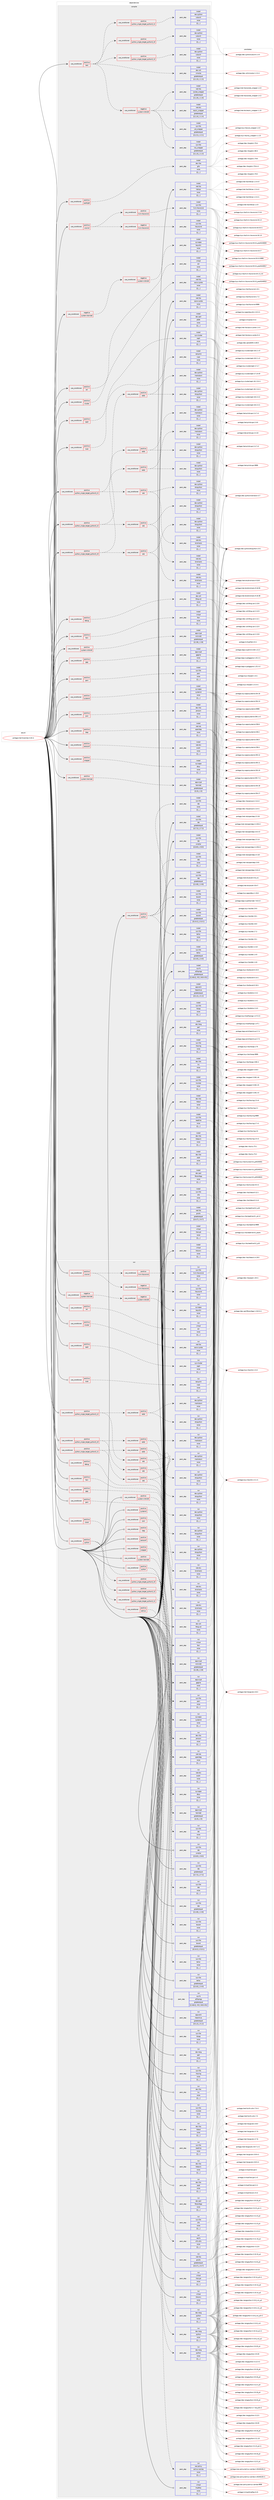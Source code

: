 digraph prolog {

# *************
# Graph options
# *************

newrank=true;
concentrate=true;
compound=true;
graph [rankdir=LR,fontname=Helvetica,fontsize=10,ranksep=1.5];#, ranksep=2.5, nodesep=0.2];
edge  [arrowhead=vee];
node  [fontname=Helvetica,fontsize=10];

# **********
# The ebuild
# **********

subgraph cluster_leftcol {
color=gray;
label=<<i>ebuild</i>>;
id [label="portage://net-fs/samba-4.18.11", color=red, width=4, href="../net-fs/samba-4.18.11.svg"];
}

# ****************
# The dependencies
# ****************

subgraph cluster_midcol {
color=gray;
label=<<i>dependencies</i>>;
subgraph cluster_compile {
fillcolor="#eeeeee";
style=filled;
label=<<i>compile</i>>;
subgraph cond95042 {
dependency360792 [label=<<TABLE BORDER="0" CELLBORDER="1" CELLSPACING="0" CELLPADDING="4"><TR><TD ROWSPAN="3" CELLPADDING="10">use_conditional</TD></TR><TR><TD>negative</TD></TR><TR><TD>system-heimdal</TD></TR></TABLE>>, shape=none, color=red];
subgraph cond95043 {
dependency360793 [label=<<TABLE BORDER="0" CELLBORDER="1" CELLSPACING="0" CELLPADDING="4"><TR><TD ROWSPAN="3" CELLPADDING="10">use_conditional</TD></TR><TR><TD>negative</TD></TR><TR><TD>system-mitkrb5</TD></TR></TABLE>>, shape=none, color=red];
subgraph pack263115 {
dependency360794 [label=<<TABLE BORDER="0" CELLBORDER="1" CELLSPACING="0" CELLPADDING="4" WIDTH="220"><TR><TD ROWSPAN="6" CELLPADDING="30">pack_dep</TD></TR><TR><TD WIDTH="110">install</TD></TR><TR><TD>sys-apps</TD></TR><TR><TD>keyutils</TD></TR><TR><TD>none</TD></TR><TR><TD>[[],,,,]</TD></TR></TABLE>>, shape=none, color=blue];
}
dependency360793:e -> dependency360794:w [weight=20,style="dashed",arrowhead="vee"];
}
dependency360792:e -> dependency360793:w [weight=20,style="dashed",arrowhead="vee"];
}
id:e -> dependency360792:w [weight=20,style="solid",arrowhead="vee"];
subgraph cond95044 {
dependency360795 [label=<<TABLE BORDER="0" CELLBORDER="1" CELLSPACING="0" CELLPADDING="4"><TR><TD ROWSPAN="3" CELLPADDING="10">use_conditional</TD></TR><TR><TD>positive</TD></TR><TR><TD>acl</TD></TR></TABLE>>, shape=none, color=red];
subgraph pack263116 {
dependency360796 [label=<<TABLE BORDER="0" CELLBORDER="1" CELLSPACING="0" CELLPADDING="4" WIDTH="220"><TR><TD ROWSPAN="6" CELLPADDING="30">pack_dep</TD></TR><TR><TD WIDTH="110">install</TD></TR><TR><TD>virtual</TD></TR><TR><TD>acl</TD></TR><TR><TD>none</TD></TR><TR><TD>[[],,,,]</TD></TR></TABLE>>, shape=none, color=blue];
}
dependency360795:e -> dependency360796:w [weight=20,style="dashed",arrowhead="vee"];
}
id:e -> dependency360795:w [weight=20,style="solid",arrowhead="vee"];
subgraph cond95045 {
dependency360797 [label=<<TABLE BORDER="0" CELLBORDER="1" CELLSPACING="0" CELLPADDING="4"><TR><TD ROWSPAN="3" CELLPADDING="10">use_conditional</TD></TR><TR><TD>positive</TD></TR><TR><TD>ceph</TD></TR></TABLE>>, shape=none, color=red];
subgraph pack263117 {
dependency360798 [label=<<TABLE BORDER="0" CELLBORDER="1" CELLSPACING="0" CELLPADDING="4" WIDTH="220"><TR><TD ROWSPAN="6" CELLPADDING="30">pack_dep</TD></TR><TR><TD WIDTH="110">install</TD></TR><TR><TD>sys-cluster</TD></TR><TR><TD>ceph</TD></TR><TR><TD>none</TD></TR><TR><TD>[[],,,,]</TD></TR></TABLE>>, shape=none, color=blue];
}
dependency360797:e -> dependency360798:w [weight=20,style="dashed",arrowhead="vee"];
}
id:e -> dependency360797:w [weight=20,style="solid",arrowhead="vee"];
subgraph cond95046 {
dependency360799 [label=<<TABLE BORDER="0" CELLBORDER="1" CELLSPACING="0" CELLPADDING="4"><TR><TD ROWSPAN="3" CELLPADDING="10">use_conditional</TD></TR><TR><TD>positive</TD></TR><TR><TD>cluster</TD></TR></TABLE>>, shape=none, color=red];
subgraph pack263118 {
dependency360800 [label=<<TABLE BORDER="0" CELLBORDER="1" CELLSPACING="0" CELLPADDING="4" WIDTH="220"><TR><TD ROWSPAN="6" CELLPADDING="30">pack_dep</TD></TR><TR><TD WIDTH="110">install</TD></TR><TR><TD>net-libs</TD></TR><TR><TD>rpcsvc-proto</TD></TR><TR><TD>none</TD></TR><TR><TD>[[],,,,]</TD></TR></TABLE>>, shape=none, color=blue];
}
dependency360799:e -> dependency360800:w [weight=20,style="dashed",arrowhead="vee"];
}
id:e -> dependency360799:w [weight=20,style="solid",arrowhead="vee"];
subgraph cond95047 {
dependency360801 [label=<<TABLE BORDER="0" CELLBORDER="1" CELLSPACING="0" CELLPADDING="4"><TR><TD ROWSPAN="3" CELLPADDING="10">use_conditional</TD></TR><TR><TD>positive</TD></TR><TR><TD>cups</TD></TR></TABLE>>, shape=none, color=red];
subgraph pack263119 {
dependency360802 [label=<<TABLE BORDER="0" CELLBORDER="1" CELLSPACING="0" CELLPADDING="4" WIDTH="220"><TR><TD ROWSPAN="6" CELLPADDING="30">pack_dep</TD></TR><TR><TD WIDTH="110">install</TD></TR><TR><TD>net-print</TD></TR><TR><TD>cups</TD></TR><TR><TD>none</TD></TR><TR><TD>[[],,,,]</TD></TR></TABLE>>, shape=none, color=blue];
}
dependency360801:e -> dependency360802:w [weight=20,style="dashed",arrowhead="vee"];
}
id:e -> dependency360801:w [weight=20,style="solid",arrowhead="vee"];
subgraph cond95048 {
dependency360803 [label=<<TABLE BORDER="0" CELLBORDER="1" CELLSPACING="0" CELLPADDING="4"><TR><TD ROWSPAN="3" CELLPADDING="10">use_conditional</TD></TR><TR><TD>positive</TD></TR><TR><TD>debug</TD></TR></TABLE>>, shape=none, color=red];
subgraph pack263120 {
dependency360804 [label=<<TABLE BORDER="0" CELLBORDER="1" CELLSPACING="0" CELLPADDING="4" WIDTH="220"><TR><TD ROWSPAN="6" CELLPADDING="30">pack_dep</TD></TR><TR><TD WIDTH="110">install</TD></TR><TR><TD>dev-util</TD></TR><TR><TD>lttng-ust</TD></TR><TR><TD>none</TD></TR><TR><TD>[[],,,,]</TD></TR></TABLE>>, shape=none, color=blue];
}
dependency360803:e -> dependency360804:w [weight=20,style="dashed",arrowhead="vee"];
}
id:e -> dependency360803:w [weight=20,style="solid",arrowhead="vee"];
subgraph cond95049 {
dependency360805 [label=<<TABLE BORDER="0" CELLBORDER="1" CELLSPACING="0" CELLPADDING="4"><TR><TD ROWSPAN="3" CELLPADDING="10">use_conditional</TD></TR><TR><TD>positive</TD></TR><TR><TD>fam</TD></TR></TABLE>>, shape=none, color=red];
subgraph pack263121 {
dependency360806 [label=<<TABLE BORDER="0" CELLBORDER="1" CELLSPACING="0" CELLPADDING="4" WIDTH="220"><TR><TD ROWSPAN="6" CELLPADDING="30">pack_dep</TD></TR><TR><TD WIDTH="110">install</TD></TR><TR><TD>virtual</TD></TR><TR><TD>fam</TD></TR><TR><TD>none</TD></TR><TR><TD>[[],,,,]</TD></TR></TABLE>>, shape=none, color=blue];
}
dependency360805:e -> dependency360806:w [weight=20,style="dashed",arrowhead="vee"];
}
id:e -> dependency360805:w [weight=20,style="solid",arrowhead="vee"];
subgraph cond95050 {
dependency360807 [label=<<TABLE BORDER="0" CELLBORDER="1" CELLSPACING="0" CELLPADDING="4"><TR><TD ROWSPAN="3" CELLPADDING="10">use_conditional</TD></TR><TR><TD>positive</TD></TR><TR><TD>gpg</TD></TR></TABLE>>, shape=none, color=red];
subgraph pack263122 {
dependency360808 [label=<<TABLE BORDER="0" CELLBORDER="1" CELLSPACING="0" CELLPADDING="4" WIDTH="220"><TR><TD ROWSPAN="6" CELLPADDING="30">pack_dep</TD></TR><TR><TD WIDTH="110">install</TD></TR><TR><TD>app-crypt</TD></TR><TR><TD>gpgme</TD></TR><TR><TD>none</TD></TR><TR><TD>[[],,,,]</TD></TR></TABLE>>, shape=none, color=blue];
}
dependency360807:e -> dependency360808:w [weight=20,style="dashed",arrowhead="vee"];
}
id:e -> dependency360807:w [weight=20,style="solid",arrowhead="vee"];
subgraph cond95051 {
dependency360809 [label=<<TABLE BORDER="0" CELLBORDER="1" CELLSPACING="0" CELLPADDING="4"><TR><TD ROWSPAN="3" CELLPADDING="10">use_conditional</TD></TR><TR><TD>positive</TD></TR><TR><TD>json</TD></TR></TABLE>>, shape=none, color=red];
subgraph pack263123 {
dependency360810 [label=<<TABLE BORDER="0" CELLBORDER="1" CELLSPACING="0" CELLPADDING="4" WIDTH="220"><TR><TD ROWSPAN="6" CELLPADDING="30">pack_dep</TD></TR><TR><TD WIDTH="110">install</TD></TR><TR><TD>dev-libs</TD></TR><TR><TD>jansson</TD></TR><TR><TD>none</TD></TR><TR><TD>[[],,,,]</TD></TR></TABLE>>, shape=none, color=blue];
}
dependency360809:e -> dependency360810:w [weight=20,style="dashed",arrowhead="vee"];
}
id:e -> dependency360809:w [weight=20,style="solid",arrowhead="vee"];
subgraph cond95052 {
dependency360811 [label=<<TABLE BORDER="0" CELLBORDER="1" CELLSPACING="0" CELLPADDING="4"><TR><TD ROWSPAN="3" CELLPADDING="10">use_conditional</TD></TR><TR><TD>positive</TD></TR><TR><TD>ldap</TD></TR></TABLE>>, shape=none, color=red];
subgraph pack263124 {
dependency360812 [label=<<TABLE BORDER="0" CELLBORDER="1" CELLSPACING="0" CELLPADDING="4" WIDTH="220"><TR><TD ROWSPAN="6" CELLPADDING="30">pack_dep</TD></TR><TR><TD WIDTH="110">install</TD></TR><TR><TD>net-nds</TD></TR><TR><TD>openldap</TD></TR><TR><TD>none</TD></TR><TR><TD>[[],,,,]</TD></TR></TABLE>>, shape=none, color=blue];
}
dependency360811:e -> dependency360812:w [weight=20,style="dashed",arrowhead="vee"];
}
id:e -> dependency360811:w [weight=20,style="solid",arrowhead="vee"];
subgraph cond95053 {
dependency360813 [label=<<TABLE BORDER="0" CELLBORDER="1" CELLSPACING="0" CELLPADDING="4"><TR><TD ROWSPAN="3" CELLPADDING="10">use_conditional</TD></TR><TR><TD>positive</TD></TR><TR><TD>pam</TD></TR></TABLE>>, shape=none, color=red];
subgraph pack263125 {
dependency360814 [label=<<TABLE BORDER="0" CELLBORDER="1" CELLSPACING="0" CELLPADDING="4" WIDTH="220"><TR><TD ROWSPAN="6" CELLPADDING="30">pack_dep</TD></TR><TR><TD WIDTH="110">install</TD></TR><TR><TD>sys-libs</TD></TR><TR><TD>pam</TD></TR><TR><TD>none</TD></TR><TR><TD>[[],,,,]</TD></TR></TABLE>>, shape=none, color=blue];
}
dependency360813:e -> dependency360814:w [weight=20,style="dashed",arrowhead="vee"];
}
id:e -> dependency360813:w [weight=20,style="solid",arrowhead="vee"];
subgraph cond95054 {
dependency360815 [label=<<TABLE BORDER="0" CELLBORDER="1" CELLSPACING="0" CELLPADDING="4"><TR><TD ROWSPAN="3" CELLPADDING="10">use_conditional</TD></TR><TR><TD>positive</TD></TR><TR><TD>python</TD></TR></TABLE>>, shape=none, color=red];
subgraph pack263126 {
dependency360816 [label=<<TABLE BORDER="0" CELLBORDER="1" CELLSPACING="0" CELLPADDING="4" WIDTH="220"><TR><TD ROWSPAN="6" CELLPADDING="30">pack_dep</TD></TR><TR><TD WIDTH="110">install</TD></TR><TR><TD>sys-libs</TD></TR><TR><TD>ldb</TD></TR><TR><TD>none</TD></TR><TR><TD>[[],,,,]</TD></TR></TABLE>>, shape=none, color=blue];
}
dependency360815:e -> dependency360816:w [weight=20,style="dashed",arrowhead="vee"];
subgraph pack263127 {
dependency360817 [label=<<TABLE BORDER="0" CELLBORDER="1" CELLSPACING="0" CELLPADDING="4" WIDTH="220"><TR><TD ROWSPAN="6" CELLPADDING="30">pack_dep</TD></TR><TR><TD WIDTH="110">install</TD></TR><TR><TD>sys-libs</TD></TR><TR><TD>talloc</TD></TR><TR><TD>none</TD></TR><TR><TD>[[],,,,]</TD></TR></TABLE>>, shape=none, color=blue];
}
dependency360815:e -> dependency360817:w [weight=20,style="dashed",arrowhead="vee"];
subgraph pack263128 {
dependency360818 [label=<<TABLE BORDER="0" CELLBORDER="1" CELLSPACING="0" CELLPADDING="4" WIDTH="220"><TR><TD ROWSPAN="6" CELLPADDING="30">pack_dep</TD></TR><TR><TD WIDTH="110">install</TD></TR><TR><TD>sys-libs</TD></TR><TR><TD>tdb</TD></TR><TR><TD>none</TD></TR><TR><TD>[[],,,,]</TD></TR></TABLE>>, shape=none, color=blue];
}
dependency360815:e -> dependency360818:w [weight=20,style="dashed",arrowhead="vee"];
subgraph pack263129 {
dependency360819 [label=<<TABLE BORDER="0" CELLBORDER="1" CELLSPACING="0" CELLPADDING="4" WIDTH="220"><TR><TD ROWSPAN="6" CELLPADDING="30">pack_dep</TD></TR><TR><TD WIDTH="110">install</TD></TR><TR><TD>sys-libs</TD></TR><TR><TD>tevent</TD></TR><TR><TD>none</TD></TR><TR><TD>[[],,,,]</TD></TR></TABLE>>, shape=none, color=blue];
}
dependency360815:e -> dependency360819:w [weight=20,style="dashed",arrowhead="vee"];
}
id:e -> dependency360815:w [weight=20,style="solid",arrowhead="vee"];
subgraph cond95055 {
dependency360820 [label=<<TABLE BORDER="0" CELLBORDER="1" CELLSPACING="0" CELLPADDING="4"><TR><TD ROWSPAN="3" CELLPADDING="10">use_conditional</TD></TR><TR><TD>positive</TD></TR><TR><TD>python_single_target_python3_10</TD></TR></TABLE>>, shape=none, color=red];
subgraph cond95056 {
dependency360821 [label=<<TABLE BORDER="0" CELLBORDER="1" CELLSPACING="0" CELLPADDING="4"><TR><TD ROWSPAN="3" CELLPADDING="10">use_conditional</TD></TR><TR><TD>positive</TD></TR><TR><TD>addc</TD></TR></TABLE>>, shape=none, color=red];
subgraph pack263130 {
dependency360822 [label=<<TABLE BORDER="0" CELLBORDER="1" CELLSPACING="0" CELLPADDING="4" WIDTH="220"><TR><TD ROWSPAN="6" CELLPADDING="30">pack_dep</TD></TR><TR><TD WIDTH="110">install</TD></TR><TR><TD>dev-python</TD></TR><TR><TD>dnspython</TD></TR><TR><TD>none</TD></TR><TR><TD>[[],,,,]</TD></TR></TABLE>>, shape=none, color=blue];
}
dependency360821:e -> dependency360822:w [weight=20,style="dashed",arrowhead="vee"];
subgraph pack263131 {
dependency360823 [label=<<TABLE BORDER="0" CELLBORDER="1" CELLSPACING="0" CELLPADDING="4" WIDTH="220"><TR><TD ROWSPAN="6" CELLPADDING="30">pack_dep</TD></TR><TR><TD WIDTH="110">install</TD></TR><TR><TD>dev-python</TD></TR><TR><TD>markdown</TD></TR><TR><TD>none</TD></TR><TR><TD>[[],,,,]</TD></TR></TABLE>>, shape=none, color=blue];
}
dependency360821:e -> dependency360823:w [weight=20,style="dashed",arrowhead="vee"];
}
dependency360820:e -> dependency360821:w [weight=20,style="dashed",arrowhead="vee"];
subgraph cond95057 {
dependency360824 [label=<<TABLE BORDER="0" CELLBORDER="1" CELLSPACING="0" CELLPADDING="4"><TR><TD ROWSPAN="3" CELLPADDING="10">use_conditional</TD></TR><TR><TD>positive</TD></TR><TR><TD>ads</TD></TR></TABLE>>, shape=none, color=red];
subgraph pack263132 {
dependency360825 [label=<<TABLE BORDER="0" CELLBORDER="1" CELLSPACING="0" CELLPADDING="4" WIDTH="220"><TR><TD ROWSPAN="6" CELLPADDING="30">pack_dep</TD></TR><TR><TD WIDTH="110">install</TD></TR><TR><TD>dev-python</TD></TR><TR><TD>dnspython</TD></TR><TR><TD>none</TD></TR><TR><TD>[[],,,,]</TD></TR></TABLE>>, shape=none, color=blue];
}
dependency360824:e -> dependency360825:w [weight=20,style="dashed",arrowhead="vee"];
subgraph pack263133 {
dependency360826 [label=<<TABLE BORDER="0" CELLBORDER="1" CELLSPACING="0" CELLPADDING="4" WIDTH="220"><TR><TD ROWSPAN="6" CELLPADDING="30">pack_dep</TD></TR><TR><TD WIDTH="110">install</TD></TR><TR><TD>net-dns</TD></TR><TR><TD>bind-tools</TD></TR><TR><TD>none</TD></TR><TR><TD>[[],,,,]</TD></TR></TABLE>>, shape=none, color=blue];
}
dependency360824:e -> dependency360826:w [weight=20,style="dashed",arrowhead="vee"];
}
dependency360820:e -> dependency360824:w [weight=20,style="dashed",arrowhead="vee"];
}
id:e -> dependency360820:w [weight=20,style="solid",arrowhead="vee"];
subgraph cond95058 {
dependency360827 [label=<<TABLE BORDER="0" CELLBORDER="1" CELLSPACING="0" CELLPADDING="4"><TR><TD ROWSPAN="3" CELLPADDING="10">use_conditional</TD></TR><TR><TD>positive</TD></TR><TR><TD>python_single_target_python3_11</TD></TR></TABLE>>, shape=none, color=red];
subgraph cond95059 {
dependency360828 [label=<<TABLE BORDER="0" CELLBORDER="1" CELLSPACING="0" CELLPADDING="4"><TR><TD ROWSPAN="3" CELLPADDING="10">use_conditional</TD></TR><TR><TD>positive</TD></TR><TR><TD>addc</TD></TR></TABLE>>, shape=none, color=red];
subgraph pack263134 {
dependency360829 [label=<<TABLE BORDER="0" CELLBORDER="1" CELLSPACING="0" CELLPADDING="4" WIDTH="220"><TR><TD ROWSPAN="6" CELLPADDING="30">pack_dep</TD></TR><TR><TD WIDTH="110">install</TD></TR><TR><TD>dev-python</TD></TR><TR><TD>dnspython</TD></TR><TR><TD>none</TD></TR><TR><TD>[[],,,,]</TD></TR></TABLE>>, shape=none, color=blue];
}
dependency360828:e -> dependency360829:w [weight=20,style="dashed",arrowhead="vee"];
subgraph pack263135 {
dependency360830 [label=<<TABLE BORDER="0" CELLBORDER="1" CELLSPACING="0" CELLPADDING="4" WIDTH="220"><TR><TD ROWSPAN="6" CELLPADDING="30">pack_dep</TD></TR><TR><TD WIDTH="110">install</TD></TR><TR><TD>dev-python</TD></TR><TR><TD>markdown</TD></TR><TR><TD>none</TD></TR><TR><TD>[[],,,,]</TD></TR></TABLE>>, shape=none, color=blue];
}
dependency360828:e -> dependency360830:w [weight=20,style="dashed",arrowhead="vee"];
}
dependency360827:e -> dependency360828:w [weight=20,style="dashed",arrowhead="vee"];
subgraph cond95060 {
dependency360831 [label=<<TABLE BORDER="0" CELLBORDER="1" CELLSPACING="0" CELLPADDING="4"><TR><TD ROWSPAN="3" CELLPADDING="10">use_conditional</TD></TR><TR><TD>positive</TD></TR><TR><TD>ads</TD></TR></TABLE>>, shape=none, color=red];
subgraph pack263136 {
dependency360832 [label=<<TABLE BORDER="0" CELLBORDER="1" CELLSPACING="0" CELLPADDING="4" WIDTH="220"><TR><TD ROWSPAN="6" CELLPADDING="30">pack_dep</TD></TR><TR><TD WIDTH="110">install</TD></TR><TR><TD>dev-python</TD></TR><TR><TD>dnspython</TD></TR><TR><TD>none</TD></TR><TR><TD>[[],,,,]</TD></TR></TABLE>>, shape=none, color=blue];
}
dependency360831:e -> dependency360832:w [weight=20,style="dashed",arrowhead="vee"];
subgraph pack263137 {
dependency360833 [label=<<TABLE BORDER="0" CELLBORDER="1" CELLSPACING="0" CELLPADDING="4" WIDTH="220"><TR><TD ROWSPAN="6" CELLPADDING="30">pack_dep</TD></TR><TR><TD WIDTH="110">install</TD></TR><TR><TD>net-dns</TD></TR><TR><TD>bind-tools</TD></TR><TR><TD>none</TD></TR><TR><TD>[[],,,,]</TD></TR></TABLE>>, shape=none, color=blue];
}
dependency360831:e -> dependency360833:w [weight=20,style="dashed",arrowhead="vee"];
}
dependency360827:e -> dependency360831:w [weight=20,style="dashed",arrowhead="vee"];
}
id:e -> dependency360827:w [weight=20,style="solid",arrowhead="vee"];
subgraph cond95061 {
dependency360834 [label=<<TABLE BORDER="0" CELLBORDER="1" CELLSPACING="0" CELLPADDING="4"><TR><TD ROWSPAN="3" CELLPADDING="10">use_conditional</TD></TR><TR><TD>positive</TD></TR><TR><TD>python_single_target_python3_12</TD></TR></TABLE>>, shape=none, color=red];
subgraph cond95062 {
dependency360835 [label=<<TABLE BORDER="0" CELLBORDER="1" CELLSPACING="0" CELLPADDING="4"><TR><TD ROWSPAN="3" CELLPADDING="10">use_conditional</TD></TR><TR><TD>positive</TD></TR><TR><TD>addc</TD></TR></TABLE>>, shape=none, color=red];
subgraph pack263138 {
dependency360836 [label=<<TABLE BORDER="0" CELLBORDER="1" CELLSPACING="0" CELLPADDING="4" WIDTH="220"><TR><TD ROWSPAN="6" CELLPADDING="30">pack_dep</TD></TR><TR><TD WIDTH="110">install</TD></TR><TR><TD>dev-python</TD></TR><TR><TD>dnspython</TD></TR><TR><TD>none</TD></TR><TR><TD>[[],,,,]</TD></TR></TABLE>>, shape=none, color=blue];
}
dependency360835:e -> dependency360836:w [weight=20,style="dashed",arrowhead="vee"];
subgraph pack263139 {
dependency360837 [label=<<TABLE BORDER="0" CELLBORDER="1" CELLSPACING="0" CELLPADDING="4" WIDTH="220"><TR><TD ROWSPAN="6" CELLPADDING="30">pack_dep</TD></TR><TR><TD WIDTH="110">install</TD></TR><TR><TD>dev-python</TD></TR><TR><TD>markdown</TD></TR><TR><TD>none</TD></TR><TR><TD>[[],,,,]</TD></TR></TABLE>>, shape=none, color=blue];
}
dependency360835:e -> dependency360837:w [weight=20,style="dashed",arrowhead="vee"];
}
dependency360834:e -> dependency360835:w [weight=20,style="dashed",arrowhead="vee"];
subgraph cond95063 {
dependency360838 [label=<<TABLE BORDER="0" CELLBORDER="1" CELLSPACING="0" CELLPADDING="4"><TR><TD ROWSPAN="3" CELLPADDING="10">use_conditional</TD></TR><TR><TD>positive</TD></TR><TR><TD>ads</TD></TR></TABLE>>, shape=none, color=red];
subgraph pack263140 {
dependency360839 [label=<<TABLE BORDER="0" CELLBORDER="1" CELLSPACING="0" CELLPADDING="4" WIDTH="220"><TR><TD ROWSPAN="6" CELLPADDING="30">pack_dep</TD></TR><TR><TD WIDTH="110">install</TD></TR><TR><TD>dev-python</TD></TR><TR><TD>dnspython</TD></TR><TR><TD>none</TD></TR><TR><TD>[[],,,,]</TD></TR></TABLE>>, shape=none, color=blue];
}
dependency360838:e -> dependency360839:w [weight=20,style="dashed",arrowhead="vee"];
subgraph pack263141 {
dependency360840 [label=<<TABLE BORDER="0" CELLBORDER="1" CELLSPACING="0" CELLPADDING="4" WIDTH="220"><TR><TD ROWSPAN="6" CELLPADDING="30">pack_dep</TD></TR><TR><TD WIDTH="110">install</TD></TR><TR><TD>net-dns</TD></TR><TR><TD>bind-tools</TD></TR><TR><TD>none</TD></TR><TR><TD>[[],,,,]</TD></TR></TABLE>>, shape=none, color=blue];
}
dependency360838:e -> dependency360840:w [weight=20,style="dashed",arrowhead="vee"];
}
dependency360834:e -> dependency360838:w [weight=20,style="dashed",arrowhead="vee"];
}
id:e -> dependency360834:w [weight=20,style="solid",arrowhead="vee"];
subgraph cond95064 {
dependency360841 [label=<<TABLE BORDER="0" CELLBORDER="1" CELLSPACING="0" CELLPADDING="4"><TR><TD ROWSPAN="3" CELLPADDING="10">use_conditional</TD></TR><TR><TD>positive</TD></TR><TR><TD>snapper</TD></TR></TABLE>>, shape=none, color=red];
subgraph pack263142 {
dependency360842 [label=<<TABLE BORDER="0" CELLBORDER="1" CELLSPACING="0" CELLPADDING="4" WIDTH="220"><TR><TD ROWSPAN="6" CELLPADDING="30">pack_dep</TD></TR><TR><TD WIDTH="110">install</TD></TR><TR><TD>sys-apps</TD></TR><TR><TD>dbus</TD></TR><TR><TD>none</TD></TR><TR><TD>[[],,,,]</TD></TR></TABLE>>, shape=none, color=blue];
}
dependency360841:e -> dependency360842:w [weight=20,style="dashed",arrowhead="vee"];
}
id:e -> dependency360841:w [weight=20,style="solid",arrowhead="vee"];
subgraph cond95065 {
dependency360843 [label=<<TABLE BORDER="0" CELLBORDER="1" CELLSPACING="0" CELLPADDING="4"><TR><TD ROWSPAN="3" CELLPADDING="10">use_conditional</TD></TR><TR><TD>positive</TD></TR><TR><TD>spotlight</TD></TR></TABLE>>, shape=none, color=red];
subgraph pack263143 {
dependency360844 [label=<<TABLE BORDER="0" CELLBORDER="1" CELLSPACING="0" CELLPADDING="4" WIDTH="220"><TR><TD ROWSPAN="6" CELLPADDING="30">pack_dep</TD></TR><TR><TD WIDTH="110">install</TD></TR><TR><TD>dev-libs</TD></TR><TR><TD>glib</TD></TR><TR><TD>none</TD></TR><TR><TD>[[],,,,]</TD></TR></TABLE>>, shape=none, color=blue];
}
dependency360843:e -> dependency360844:w [weight=20,style="dashed",arrowhead="vee"];
}
id:e -> dependency360843:w [weight=20,style="solid",arrowhead="vee"];
subgraph cond95066 {
dependency360845 [label=<<TABLE BORDER="0" CELLBORDER="1" CELLSPACING="0" CELLPADDING="4"><TR><TD ROWSPAN="3" CELLPADDING="10">use_conditional</TD></TR><TR><TD>positive</TD></TR><TR><TD>system-heimdal</TD></TR></TABLE>>, shape=none, color=red];
subgraph pack263144 {
dependency360846 [label=<<TABLE BORDER="0" CELLBORDER="1" CELLSPACING="0" CELLPADDING="4" WIDTH="220"><TR><TD ROWSPAN="6" CELLPADDING="30">pack_dep</TD></TR><TR><TD WIDTH="110">install</TD></TR><TR><TD>app-crypt</TD></TR><TR><TD>heimdal</TD></TR><TR><TD>greaterequal</TD></TR><TR><TD>[[1,5],,,1.5]</TD></TR></TABLE>>, shape=none, color=blue];
}
dependency360845:e -> dependency360846:w [weight=20,style="dashed",arrowhead="vee"];
}
id:e -> dependency360845:w [weight=20,style="solid",arrowhead="vee"];
subgraph cond95067 {
dependency360847 [label=<<TABLE BORDER="0" CELLBORDER="1" CELLSPACING="0" CELLPADDING="4"><TR><TD ROWSPAN="3" CELLPADDING="10">use_conditional</TD></TR><TR><TD>positive</TD></TR><TR><TD>system-mitkrb5</TD></TR></TABLE>>, shape=none, color=red];
subgraph pack263145 {
dependency360848 [label=<<TABLE BORDER="0" CELLBORDER="1" CELLSPACING="0" CELLPADDING="4" WIDTH="220"><TR><TD ROWSPAN="6" CELLPADDING="30">pack_dep</TD></TR><TR><TD WIDTH="110">install</TD></TR><TR><TD>app-crypt</TD></TR><TR><TD>mit-krb5</TD></TR><TR><TD>greaterequal</TD></TR><TR><TD>[[1,19],,,1.19]</TD></TR></TABLE>>, shape=none, color=blue];
}
dependency360847:e -> dependency360848:w [weight=20,style="dashed",arrowhead="vee"];
}
id:e -> dependency360847:w [weight=20,style="solid",arrowhead="vee"];
subgraph cond95068 {
dependency360849 [label=<<TABLE BORDER="0" CELLBORDER="1" CELLSPACING="0" CELLPADDING="4"><TR><TD ROWSPAN="3" CELLPADDING="10">use_conditional</TD></TR><TR><TD>positive</TD></TR><TR><TD>systemd</TD></TR></TABLE>>, shape=none, color=red];
subgraph pack263146 {
dependency360850 [label=<<TABLE BORDER="0" CELLBORDER="1" CELLSPACING="0" CELLPADDING="4" WIDTH="220"><TR><TD ROWSPAN="6" CELLPADDING="30">pack_dep</TD></TR><TR><TD WIDTH="110">install</TD></TR><TR><TD>sys-apps</TD></TR><TR><TD>systemd</TD></TR><TR><TD>none</TD></TR><TR><TD>[[],,,,]</TD></TR></TABLE>>, shape=none, color=blue];
}
dependency360849:e -> dependency360850:w [weight=20,style="dashed",arrowhead="vee"];
}
id:e -> dependency360849:w [weight=20,style="solid",arrowhead="vee"];
subgraph cond95069 {
dependency360851 [label=<<TABLE BORDER="0" CELLBORDER="1" CELLSPACING="0" CELLPADDING="4"><TR><TD ROWSPAN="3" CELLPADDING="10">use_conditional</TD></TR><TR><TD>positive</TD></TR><TR><TD>test</TD></TR></TABLE>>, shape=none, color=red];
subgraph pack263147 {
dependency360852 [label=<<TABLE BORDER="0" CELLBORDER="1" CELLSPACING="0" CELLPADDING="4" WIDTH="220"><TR><TD ROWSPAN="6" CELLPADDING="30">pack_dep</TD></TR><TR><TD WIDTH="110">install</TD></TR><TR><TD>dev-util</TD></TR><TR><TD>cmocka</TD></TR><TR><TD>greaterequal</TD></TR><TR><TD>[[1,1,3],,,1.1.3]</TD></TR></TABLE>>, shape=none, color=blue];
}
dependency360851:e -> dependency360852:w [weight=20,style="dashed",arrowhead="vee"];
subgraph cond95070 {
dependency360853 [label=<<TABLE BORDER="0" CELLBORDER="1" CELLSPACING="0" CELLPADDING="4"><TR><TD ROWSPAN="3" CELLPADDING="10">use_conditional</TD></TR><TR><TD>positive</TD></TR><TR><TD>python_single_target_python3_10</TD></TR></TABLE>>, shape=none, color=red];
subgraph pack263148 {
dependency360854 [label=<<TABLE BORDER="0" CELLBORDER="1" CELLSPACING="0" CELLPADDING="4" WIDTH="220"><TR><TD ROWSPAN="6" CELLPADDING="30">pack_dep</TD></TR><TR><TD WIDTH="110">install</TD></TR><TR><TD>dev-python</TD></TR><TR><TD>subunit</TD></TR><TR><TD>none</TD></TR><TR><TD>[[],,,,]</TD></TR></TABLE>>, shape=none, color=blue];
}
dependency360853:e -> dependency360854:w [weight=20,style="dashed",arrowhead="vee"];
}
dependency360851:e -> dependency360853:w [weight=20,style="dashed",arrowhead="vee"];
subgraph cond95071 {
dependency360855 [label=<<TABLE BORDER="0" CELLBORDER="1" CELLSPACING="0" CELLPADDING="4"><TR><TD ROWSPAN="3" CELLPADDING="10">use_conditional</TD></TR><TR><TD>positive</TD></TR><TR><TD>python_single_target_python3_11</TD></TR></TABLE>>, shape=none, color=red];
subgraph pack263149 {
dependency360856 [label=<<TABLE BORDER="0" CELLBORDER="1" CELLSPACING="0" CELLPADDING="4" WIDTH="220"><TR><TD ROWSPAN="6" CELLPADDING="30">pack_dep</TD></TR><TR><TD WIDTH="110">install</TD></TR><TR><TD>dev-python</TD></TR><TR><TD>subunit</TD></TR><TR><TD>none</TD></TR><TR><TD>[[],,,,]</TD></TR></TABLE>>, shape=none, color=blue];
}
dependency360855:e -> dependency360856:w [weight=20,style="dashed",arrowhead="vee"];
}
dependency360851:e -> dependency360855:w [weight=20,style="dashed",arrowhead="vee"];
subgraph cond95072 {
dependency360857 [label=<<TABLE BORDER="0" CELLBORDER="1" CELLSPACING="0" CELLPADDING="4"><TR><TD ROWSPAN="3" CELLPADDING="10">use_conditional</TD></TR><TR><TD>positive</TD></TR><TR><TD>python_single_target_python3_12</TD></TR></TABLE>>, shape=none, color=red];
subgraph pack263150 {
dependency360858 [label=<<TABLE BORDER="0" CELLBORDER="1" CELLSPACING="0" CELLPADDING="4" WIDTH="220"><TR><TD ROWSPAN="6" CELLPADDING="30">pack_dep</TD></TR><TR><TD WIDTH="110">install</TD></TR><TR><TD>dev-python</TD></TR><TR><TD>subunit</TD></TR><TR><TD>none</TD></TR><TR><TD>[[],,,,]</TD></TR></TABLE>>, shape=none, color=blue];
}
dependency360857:e -> dependency360858:w [weight=20,style="dashed",arrowhead="vee"];
}
dependency360851:e -> dependency360857:w [weight=20,style="dashed",arrowhead="vee"];
subgraph cond95073 {
dependency360859 [label=<<TABLE BORDER="0" CELLBORDER="1" CELLSPACING="0" CELLPADDING="4"><TR><TD ROWSPAN="3" CELLPADDING="10">use_conditional</TD></TR><TR><TD>negative</TD></TR><TR><TD>system-mitkrb5</TD></TR></TABLE>>, shape=none, color=red];
subgraph pack263151 {
dependency360860 [label=<<TABLE BORDER="0" CELLBORDER="1" CELLSPACING="0" CELLPADDING="4" WIDTH="220"><TR><TD ROWSPAN="6" CELLPADDING="30">pack_dep</TD></TR><TR><TD WIDTH="110">install</TD></TR><TR><TD>net-dns</TD></TR><TR><TD>resolv_wrapper</TD></TR><TR><TD>greaterequal</TD></TR><TR><TD>[[1,1,4],,,1.1.4]</TD></TR></TABLE>>, shape=none, color=blue];
}
dependency360859:e -> dependency360860:w [weight=20,style="dashed",arrowhead="vee"];
subgraph pack263152 {
dependency360861 [label=<<TABLE BORDER="0" CELLBORDER="1" CELLSPACING="0" CELLPADDING="4" WIDTH="220"><TR><TD ROWSPAN="6" CELLPADDING="30">pack_dep</TD></TR><TR><TD WIDTH="110">install</TD></TR><TR><TD>net-libs</TD></TR><TR><TD>socket_wrapper</TD></TR><TR><TD>greaterequal</TD></TR><TR><TD>[[1,1,9],,,1.1.9]</TD></TR></TABLE>>, shape=none, color=blue];
}
dependency360859:e -> dependency360861:w [weight=20,style="dashed",arrowhead="vee"];
subgraph pack263153 {
dependency360862 [label=<<TABLE BORDER="0" CELLBORDER="1" CELLSPACING="0" CELLPADDING="4" WIDTH="220"><TR><TD ROWSPAN="6" CELLPADDING="30">pack_dep</TD></TR><TR><TD WIDTH="110">install</TD></TR><TR><TD>sys-libs</TD></TR><TR><TD>nss_wrapper</TD></TR><TR><TD>greaterequal</TD></TR><TR><TD>[[1,1,3],,,1.1.3]</TD></TR></TABLE>>, shape=none, color=blue];
}
dependency360859:e -> dependency360862:w [weight=20,style="dashed",arrowhead="vee"];
subgraph pack263154 {
dependency360863 [label=<<TABLE BORDER="0" CELLBORDER="1" CELLSPACING="0" CELLPADDING="4" WIDTH="220"><TR><TD ROWSPAN="6" CELLPADDING="30">pack_dep</TD></TR><TR><TD WIDTH="110">install</TD></TR><TR><TD>sys-libs</TD></TR><TR><TD>uid_wrapper</TD></TR><TR><TD>greaterequal</TD></TR><TR><TD>[[1,2,1],,,1.2.1]</TD></TR></TABLE>>, shape=none, color=blue];
}
dependency360859:e -> dependency360863:w [weight=20,style="dashed",arrowhead="vee"];
}
dependency360851:e -> dependency360859:w [weight=20,style="dashed",arrowhead="vee"];
}
id:e -> dependency360851:w [weight=20,style="solid",arrowhead="vee"];
subgraph cond95074 {
dependency360864 [label=<<TABLE BORDER="0" CELLBORDER="1" CELLSPACING="0" CELLPADDING="4"><TR><TD ROWSPAN="3" CELLPADDING="10">use_conditional</TD></TR><TR><TD>positive</TD></TR><TR><TD>unwind</TD></TR></TABLE>>, shape=none, color=red];
subgraph cond95075 {
dependency360865 [label=<<TABLE BORDER="0" CELLBORDER="1" CELLSPACING="0" CELLPADDING="4"><TR><TD ROWSPAN="3" CELLPADDING="10">use_conditional</TD></TR><TR><TD>positive</TD></TR><TR><TD>llvm-libunwind</TD></TR></TABLE>>, shape=none, color=red];
subgraph pack263155 {
dependency360866 [label=<<TABLE BORDER="0" CELLBORDER="1" CELLSPACING="0" CELLPADDING="4" WIDTH="220"><TR><TD ROWSPAN="6" CELLPADDING="30">pack_dep</TD></TR><TR><TD WIDTH="110">install</TD></TR><TR><TD>sys-libs</TD></TR><TR><TD>llvm-libunwind</TD></TR><TR><TD>none</TD></TR><TR><TD>[[],,,,]</TD></TR></TABLE>>, shape=none, color=blue];
}
dependency360865:e -> dependency360866:w [weight=20,style="dashed",arrowhead="vee"];
}
dependency360864:e -> dependency360865:w [weight=20,style="dashed",arrowhead="vee"];
subgraph cond95076 {
dependency360867 [label=<<TABLE BORDER="0" CELLBORDER="1" CELLSPACING="0" CELLPADDING="4"><TR><TD ROWSPAN="3" CELLPADDING="10">use_conditional</TD></TR><TR><TD>negative</TD></TR><TR><TD>llvm-libunwind</TD></TR></TABLE>>, shape=none, color=red];
subgraph pack263156 {
dependency360868 [label=<<TABLE BORDER="0" CELLBORDER="1" CELLSPACING="0" CELLPADDING="4" WIDTH="220"><TR><TD ROWSPAN="6" CELLPADDING="30">pack_dep</TD></TR><TR><TD WIDTH="110">install</TD></TR><TR><TD>sys-libs</TD></TR><TR><TD>libunwind</TD></TR><TR><TD>none</TD></TR><TR><TD>[[],,,,]</TD></TR></TABLE>>, shape=none, color=blue];
}
dependency360867:e -> dependency360868:w [weight=20,style="dashed",arrowhead="vee"];
}
dependency360864:e -> dependency360867:w [weight=20,style="dashed",arrowhead="vee"];
}
id:e -> dependency360864:w [weight=20,style="solid",arrowhead="vee"];
subgraph cond95077 {
dependency360869 [label=<<TABLE BORDER="0" CELLBORDER="1" CELLSPACING="0" CELLPADDING="4"><TR><TD ROWSPAN="3" CELLPADDING="10">use_conditional</TD></TR><TR><TD>positive</TD></TR><TR><TD>zeroconf</TD></TR></TABLE>>, shape=none, color=red];
subgraph pack263157 {
dependency360870 [label=<<TABLE BORDER="0" CELLBORDER="1" CELLSPACING="0" CELLPADDING="4" WIDTH="220"><TR><TD ROWSPAN="6" CELLPADDING="30">pack_dep</TD></TR><TR><TD WIDTH="110">install</TD></TR><TR><TD>net-dns</TD></TR><TR><TD>avahi</TD></TR><TR><TD>none</TD></TR><TR><TD>[[],,,,]</TD></TR></TABLE>>, shape=none, color=blue];
}
dependency360869:e -> dependency360870:w [weight=20,style="dashed",arrowhead="vee"];
}
id:e -> dependency360869:w [weight=20,style="solid",arrowhead="vee"];
subgraph pack263158 {
dependency360871 [label=<<TABLE BORDER="0" CELLBORDER="1" CELLSPACING="0" CELLPADDING="4" WIDTH="220"><TR><TD ROWSPAN="6" CELLPADDING="30">pack_dep</TD></TR><TR><TD WIDTH="110">install</TD></TR><TR><TD>app-arch</TD></TR><TR><TD>libarchive</TD></TR><TR><TD>greaterequal</TD></TR><TR><TD>[[3,1,2],,,3.1.2]</TD></TR></TABLE>>, shape=none, color=blue];
}
id:e -> dependency360871:w [weight=20,style="solid",arrowhead="vee"];
subgraph pack263159 {
dependency360872 [label=<<TABLE BORDER="0" CELLBORDER="1" CELLSPACING="0" CELLPADDING="4" WIDTH="220"><TR><TD ROWSPAN="6" CELLPADDING="30">pack_dep</TD></TR><TR><TD WIDTH="110">install</TD></TR><TR><TD>dev-lang</TD></TR><TR><TD>perl</TD></TR><TR><TD>none</TD></TR><TR><TD>[[],,,,]</TD></TR></TABLE>>, shape=none, color=blue];
}
id:e -> dependency360872:w [weight=20,style="solid",arrowhead="vee"];
subgraph pack263160 {
dependency360873 [label=<<TABLE BORDER="0" CELLBORDER="1" CELLSPACING="0" CELLPADDING="4" WIDTH="220"><TR><TD ROWSPAN="6" CELLPADDING="30">pack_dep</TD></TR><TR><TD WIDTH="110">install</TD></TR><TR><TD>dev-libs</TD></TR><TR><TD>icu</TD></TR><TR><TD>none</TD></TR><TR><TD>[[],,,,]</TD></TR></TABLE>>, shape=none, color=blue];
}
id:e -> dependency360873:w [weight=20,style="solid",arrowhead="vee"];
subgraph pack263161 {
dependency360874 [label=<<TABLE BORDER="0" CELLBORDER="1" CELLSPACING="0" CELLPADDING="4" WIDTH="220"><TR><TD ROWSPAN="6" CELLPADDING="30">pack_dep</TD></TR><TR><TD WIDTH="110">install</TD></TR><TR><TD>dev-libs</TD></TR><TR><TD>libbsd</TD></TR><TR><TD>none</TD></TR><TR><TD>[[],,,,]</TD></TR></TABLE>>, shape=none, color=blue];
}
id:e -> dependency360874:w [weight=20,style="solid",arrowhead="vee"];
subgraph pack263162 {
dependency360875 [label=<<TABLE BORDER="0" CELLBORDER="1" CELLSPACING="0" CELLPADDING="4" WIDTH="220"><TR><TD ROWSPAN="6" CELLPADDING="30">pack_dep</TD></TR><TR><TD WIDTH="110">install</TD></TR><TR><TD>dev-libs</TD></TR><TR><TD>libtasn1</TD></TR><TR><TD>none</TD></TR><TR><TD>[[],,,,]</TD></TR></TABLE>>, shape=none, color=blue];
}
id:e -> dependency360875:w [weight=20,style="solid",arrowhead="vee"];
subgraph pack263163 {
dependency360876 [label=<<TABLE BORDER="0" CELLBORDER="1" CELLSPACING="0" CELLPADDING="4" WIDTH="220"><TR><TD ROWSPAN="6" CELLPADDING="30">pack_dep</TD></TR><TR><TD WIDTH="110">install</TD></TR><TR><TD>dev-libs</TD></TR><TR><TD>popt</TD></TR><TR><TD>none</TD></TR><TR><TD>[[],,,,]</TD></TR></TABLE>>, shape=none, color=blue];
}
id:e -> dependency360876:w [weight=20,style="solid",arrowhead="vee"];
subgraph pack263164 {
dependency360877 [label=<<TABLE BORDER="0" CELLBORDER="1" CELLSPACING="0" CELLPADDING="4" WIDTH="220"><TR><TD ROWSPAN="6" CELLPADDING="30">pack_dep</TD></TR><TR><TD WIDTH="110">install</TD></TR><TR><TD>dev-perl</TD></TR><TR><TD>JSON</TD></TR><TR><TD>none</TD></TR><TR><TD>[[],,,,]</TD></TR></TABLE>>, shape=none, color=blue];
}
id:e -> dependency360877:w [weight=20,style="solid",arrowhead="vee"];
subgraph pack263165 {
dependency360878 [label=<<TABLE BORDER="0" CELLBORDER="1" CELLSPACING="0" CELLPADDING="4" WIDTH="220"><TR><TD ROWSPAN="6" CELLPADDING="30">pack_dep</TD></TR><TR><TD WIDTH="110">install</TD></TR><TR><TD>dev-perl</TD></TR><TR><TD>Parse-Yapp</TD></TR><TR><TD>none</TD></TR><TR><TD>[[],,,,]</TD></TR></TABLE>>, shape=none, color=blue];
}
id:e -> dependency360878:w [weight=20,style="solid",arrowhead="vee"];
subgraph pack263166 {
dependency360879 [label=<<TABLE BORDER="0" CELLBORDER="1" CELLSPACING="0" CELLPADDING="4" WIDTH="220"><TR><TD ROWSPAN="6" CELLPADDING="30">pack_dep</TD></TR><TR><TD WIDTH="110">install</TD></TR><TR><TD>net-libs</TD></TR><TR><TD>gnutls</TD></TR><TR><TD>greaterequal</TD></TR><TR><TD>[[3,4,7],,,3.4.7]</TD></TR></TABLE>>, shape=none, color=blue];
}
id:e -> dependency360879:w [weight=20,style="solid",arrowhead="vee"];
subgraph pack263167 {
dependency360880 [label=<<TABLE BORDER="0" CELLBORDER="1" CELLSPACING="0" CELLPADDING="4" WIDTH="220"><TR><TD ROWSPAN="6" CELLPADDING="30">pack_dep</TD></TR><TR><TD WIDTH="110">install</TD></TR><TR><TD>net-libs</TD></TR><TR><TD>libtirpc</TD></TR><TR><TD>none</TD></TR><TR><TD>[[],,,,]</TD></TR></TABLE>>, shape=none, color=blue];
}
id:e -> dependency360880:w [weight=20,style="solid",arrowhead="vee"];
subgraph pack263168 {
dependency360881 [label=<<TABLE BORDER="0" CELLBORDER="1" CELLSPACING="0" CELLPADDING="4" WIDTH="220"><TR><TD ROWSPAN="6" CELLPADDING="30">pack_dep</TD></TR><TR><TD WIDTH="110">install</TD></TR><TR><TD>net-libs</TD></TR><TR><TD>rpcsvc-proto</TD></TR><TR><TD>none</TD></TR><TR><TD>[[],,,,]</TD></TR></TABLE>>, shape=none, color=blue];
}
id:e -> dependency360881:w [weight=20,style="solid",arrowhead="vee"];
subgraph pack263169 {
dependency360882 [label=<<TABLE BORDER="0" CELLBORDER="1" CELLSPACING="0" CELLPADDING="4" WIDTH="220"><TR><TD ROWSPAN="6" CELLPADDING="30">pack_dep</TD></TR><TR><TD WIDTH="110">install</TD></TR><TR><TD>sys-fs</TD></TR><TR><TD>e2fsprogs</TD></TR><TR><TD>greaterequal</TD></TR><TR><TD>[[1,46,4],,-r51,1.46.4-r51]</TD></TR></TABLE>>, shape=none, color=blue];
}
id:e -> dependency360882:w [weight=20,style="solid",arrowhead="vee"];
subgraph pack263170 {
dependency360883 [label=<<TABLE BORDER="0" CELLBORDER="1" CELLSPACING="0" CELLPADDING="4" WIDTH="220"><TR><TD ROWSPAN="6" CELLPADDING="30">pack_dep</TD></TR><TR><TD WIDTH="110">install</TD></TR><TR><TD>sys-libs</TD></TR><TR><TD>ldb</TD></TR><TR><TD>greaterequal</TD></TR><TR><TD>[[2,7,2],,,2.7.2]</TD></TR></TABLE>>, shape=none, color=blue];
}
id:e -> dependency360883:w [weight=20,style="solid",arrowhead="vee"];
subgraph pack263171 {
dependency360884 [label=<<TABLE BORDER="0" CELLBORDER="1" CELLSPACING="0" CELLPADDING="4" WIDTH="220"><TR><TD ROWSPAN="6" CELLPADDING="30">pack_dep</TD></TR><TR><TD WIDTH="110">install</TD></TR><TR><TD>sys-libs</TD></TR><TR><TD>ldb</TD></TR><TR><TD>smaller</TD></TR><TR><TD>[[2,8,0],,,2.8.0]</TD></TR></TABLE>>, shape=none, color=blue];
}
id:e -> dependency360884:w [weight=20,style="solid",arrowhead="vee"];
subgraph pack263172 {
dependency360885 [label=<<TABLE BORDER="0" CELLBORDER="1" CELLSPACING="0" CELLPADDING="4" WIDTH="220"><TR><TD ROWSPAN="6" CELLPADDING="30">pack_dep</TD></TR><TR><TD WIDTH="110">install</TD></TR><TR><TD>sys-libs</TD></TR><TR><TD>libcap</TD></TR><TR><TD>none</TD></TR><TR><TD>[[],,,,]</TD></TR></TABLE>>, shape=none, color=blue];
}
id:e -> dependency360885:w [weight=20,style="solid",arrowhead="vee"];
subgraph pack263173 {
dependency360886 [label=<<TABLE BORDER="0" CELLBORDER="1" CELLSPACING="0" CELLPADDING="4" WIDTH="220"><TR><TD ROWSPAN="6" CELLPADDING="30">pack_dep</TD></TR><TR><TD WIDTH="110">install</TD></TR><TR><TD>sys-libs</TD></TR><TR><TD>liburing</TD></TR><TR><TD>none</TD></TR><TR><TD>[[],,,,]</TD></TR></TABLE>>, shape=none, color=blue];
}
id:e -> dependency360886:w [weight=20,style="solid",arrowhead="vee"];
subgraph pack263174 {
dependency360887 [label=<<TABLE BORDER="0" CELLBORDER="1" CELLSPACING="0" CELLPADDING="4" WIDTH="220"><TR><TD ROWSPAN="6" CELLPADDING="30">pack_dep</TD></TR><TR><TD WIDTH="110">install</TD></TR><TR><TD>sys-libs</TD></TR><TR><TD>ncurses</TD></TR><TR><TD>none</TD></TR><TR><TD>[[],,,,]</TD></TR></TABLE>>, shape=none, color=blue];
}
id:e -> dependency360887:w [weight=20,style="solid",arrowhead="vee"];
subgraph pack263175 {
dependency360888 [label=<<TABLE BORDER="0" CELLBORDER="1" CELLSPACING="0" CELLPADDING="4" WIDTH="220"><TR><TD ROWSPAN="6" CELLPADDING="30">pack_dep</TD></TR><TR><TD WIDTH="110">install</TD></TR><TR><TD>sys-libs</TD></TR><TR><TD>readline</TD></TR><TR><TD>none</TD></TR><TR><TD>[[],,,,]</TD></TR></TABLE>>, shape=none, color=blue];
}
id:e -> dependency360888:w [weight=20,style="solid",arrowhead="vee"];
subgraph pack263176 {
dependency360889 [label=<<TABLE BORDER="0" CELLBORDER="1" CELLSPACING="0" CELLPADDING="4" WIDTH="220"><TR><TD ROWSPAN="6" CELLPADDING="30">pack_dep</TD></TR><TR><TD WIDTH="110">install</TD></TR><TR><TD>sys-libs</TD></TR><TR><TD>talloc</TD></TR><TR><TD>greaterequal</TD></TR><TR><TD>[[2,4,0],,,2.4.0]</TD></TR></TABLE>>, shape=none, color=blue];
}
id:e -> dependency360889:w [weight=20,style="solid",arrowhead="vee"];
subgraph pack263177 {
dependency360890 [label=<<TABLE BORDER="0" CELLBORDER="1" CELLSPACING="0" CELLPADDING="4" WIDTH="220"><TR><TD ROWSPAN="6" CELLPADDING="30">pack_dep</TD></TR><TR><TD WIDTH="110">install</TD></TR><TR><TD>sys-libs</TD></TR><TR><TD>tdb</TD></TR><TR><TD>greaterequal</TD></TR><TR><TD>[[1,4,8],,,1.4.8]</TD></TR></TABLE>>, shape=none, color=blue];
}
id:e -> dependency360890:w [weight=20,style="solid",arrowhead="vee"];
subgraph pack263178 {
dependency360891 [label=<<TABLE BORDER="0" CELLBORDER="1" CELLSPACING="0" CELLPADDING="4" WIDTH="220"><TR><TD ROWSPAN="6" CELLPADDING="30">pack_dep</TD></TR><TR><TD WIDTH="110">install</TD></TR><TR><TD>sys-libs</TD></TR><TR><TD>tevent</TD></TR><TR><TD>greaterequal</TD></TR><TR><TD>[[0,14,1],,,0.14.1]</TD></TR></TABLE>>, shape=none, color=blue];
}
id:e -> dependency360891:w [weight=20,style="solid",arrowhead="vee"];
subgraph pack263179 {
dependency360892 [label=<<TABLE BORDER="0" CELLBORDER="1" CELLSPACING="0" CELLPADDING="4" WIDTH="220"><TR><TD ROWSPAN="6" CELLPADDING="30">pack_dep</TD></TR><TR><TD WIDTH="110">install</TD></TR><TR><TD>sys-libs</TD></TR><TR><TD>zlib</TD></TR><TR><TD>none</TD></TR><TR><TD>[[],,,,]</TD></TR></TABLE>>, shape=none, color=blue];
}
id:e -> dependency360892:w [weight=20,style="solid",arrowhead="vee"];
subgraph pack263180 {
dependency360893 [label=<<TABLE BORDER="0" CELLBORDER="1" CELLSPACING="0" CELLPADDING="4" WIDTH="220"><TR><TD ROWSPAN="6" CELLPADDING="30">pack_dep</TD></TR><TR><TD WIDTH="110">install</TD></TR><TR><TD>virtual</TD></TR><TR><TD>libcrypt</TD></TR><TR><TD>none</TD></TR><TR><TD>[[],,,,]</TD></TR></TABLE>>, shape=none, color=blue];
}
id:e -> dependency360893:w [weight=20,style="solid",arrowhead="vee"];
subgraph pack263181 {
dependency360894 [label=<<TABLE BORDER="0" CELLBORDER="1" CELLSPACING="0" CELLPADDING="4" WIDTH="220"><TR><TD ROWSPAN="6" CELLPADDING="30">pack_dep</TD></TR><TR><TD WIDTH="110">install</TD></TR><TR><TD>virtual</TD></TR><TR><TD>libiconv</TD></TR><TR><TD>none</TD></TR><TR><TD>[[],,,,]</TD></TR></TABLE>>, shape=none, color=blue];
}
id:e -> dependency360894:w [weight=20,style="solid",arrowhead="vee"];
}
subgraph cluster_compileandrun {
fillcolor="#eeeeee";
style=filled;
label=<<i>compile and run</i>>;
}
subgraph cluster_run {
fillcolor="#eeeeee";
style=filled;
label=<<i>run</i>>;
subgraph cond95078 {
dependency360895 [label=<<TABLE BORDER="0" CELLBORDER="1" CELLSPACING="0" CELLPADDING="4"><TR><TD ROWSPAN="3" CELLPADDING="10">use_conditional</TD></TR><TR><TD>negative</TD></TR><TR><TD>system-heimdal</TD></TR></TABLE>>, shape=none, color=red];
subgraph cond95079 {
dependency360896 [label=<<TABLE BORDER="0" CELLBORDER="1" CELLSPACING="0" CELLPADDING="4"><TR><TD ROWSPAN="3" CELLPADDING="10">use_conditional</TD></TR><TR><TD>negative</TD></TR><TR><TD>system-mitkrb5</TD></TR></TABLE>>, shape=none, color=red];
subgraph pack263182 {
dependency360897 [label=<<TABLE BORDER="0" CELLBORDER="1" CELLSPACING="0" CELLPADDING="4" WIDTH="220"><TR><TD ROWSPAN="6" CELLPADDING="30">pack_dep</TD></TR><TR><TD WIDTH="110">run</TD></TR><TR><TD>sys-apps</TD></TR><TR><TD>keyutils</TD></TR><TR><TD>none</TD></TR><TR><TD>[[],,,,]</TD></TR></TABLE>>, shape=none, color=blue];
}
dependency360896:e -> dependency360897:w [weight=20,style="dashed",arrowhead="vee"];
}
dependency360895:e -> dependency360896:w [weight=20,style="dashed",arrowhead="vee"];
}
id:e -> dependency360895:w [weight=20,style="solid",arrowhead="odot"];
subgraph cond95080 {
dependency360898 [label=<<TABLE BORDER="0" CELLBORDER="1" CELLSPACING="0" CELLPADDING="4"><TR><TD ROWSPAN="3" CELLPADDING="10">use_conditional</TD></TR><TR><TD>positive</TD></TR><TR><TD>acl</TD></TR></TABLE>>, shape=none, color=red];
subgraph pack263183 {
dependency360899 [label=<<TABLE BORDER="0" CELLBORDER="1" CELLSPACING="0" CELLPADDING="4" WIDTH="220"><TR><TD ROWSPAN="6" CELLPADDING="30">pack_dep</TD></TR><TR><TD WIDTH="110">run</TD></TR><TR><TD>virtual</TD></TR><TR><TD>acl</TD></TR><TR><TD>none</TD></TR><TR><TD>[[],,,,]</TD></TR></TABLE>>, shape=none, color=blue];
}
dependency360898:e -> dependency360899:w [weight=20,style="dashed",arrowhead="vee"];
}
id:e -> dependency360898:w [weight=20,style="solid",arrowhead="odot"];
subgraph cond95081 {
dependency360900 [label=<<TABLE BORDER="0" CELLBORDER="1" CELLSPACING="0" CELLPADDING="4"><TR><TD ROWSPAN="3" CELLPADDING="10">use_conditional</TD></TR><TR><TD>positive</TD></TR><TR><TD>ceph</TD></TR></TABLE>>, shape=none, color=red];
subgraph pack263184 {
dependency360901 [label=<<TABLE BORDER="0" CELLBORDER="1" CELLSPACING="0" CELLPADDING="4" WIDTH="220"><TR><TD ROWSPAN="6" CELLPADDING="30">pack_dep</TD></TR><TR><TD WIDTH="110">run</TD></TR><TR><TD>sys-cluster</TD></TR><TR><TD>ceph</TD></TR><TR><TD>none</TD></TR><TR><TD>[[],,,,]</TD></TR></TABLE>>, shape=none, color=blue];
}
dependency360900:e -> dependency360901:w [weight=20,style="dashed",arrowhead="vee"];
}
id:e -> dependency360900:w [weight=20,style="solid",arrowhead="odot"];
subgraph cond95082 {
dependency360902 [label=<<TABLE BORDER="0" CELLBORDER="1" CELLSPACING="0" CELLPADDING="4"><TR><TD ROWSPAN="3" CELLPADDING="10">use_conditional</TD></TR><TR><TD>positive</TD></TR><TR><TD>client</TD></TR></TABLE>>, shape=none, color=red];
subgraph pack263185 {
dependency360903 [label=<<TABLE BORDER="0" CELLBORDER="1" CELLSPACING="0" CELLPADDING="4" WIDTH="220"><TR><TD ROWSPAN="6" CELLPADDING="30">pack_dep</TD></TR><TR><TD WIDTH="110">run</TD></TR><TR><TD>net-fs</TD></TR><TR><TD>cifs-utils</TD></TR><TR><TD>none</TD></TR><TR><TD>[[],,,,]</TD></TR></TABLE>>, shape=none, color=blue];
}
dependency360902:e -> dependency360903:w [weight=20,style="dashed",arrowhead="vee"];
}
id:e -> dependency360902:w [weight=20,style="solid",arrowhead="odot"];
subgraph cond95083 {
dependency360904 [label=<<TABLE BORDER="0" CELLBORDER="1" CELLSPACING="0" CELLPADDING="4"><TR><TD ROWSPAN="3" CELLPADDING="10">use_conditional</TD></TR><TR><TD>positive</TD></TR><TR><TD>cluster</TD></TR></TABLE>>, shape=none, color=red];
subgraph pack263186 {
dependency360905 [label=<<TABLE BORDER="0" CELLBORDER="1" CELLSPACING="0" CELLPADDING="4" WIDTH="220"><TR><TD ROWSPAN="6" CELLPADDING="30">pack_dep</TD></TR><TR><TD WIDTH="110">run</TD></TR><TR><TD>net-libs</TD></TR><TR><TD>rpcsvc-proto</TD></TR><TR><TD>none</TD></TR><TR><TD>[[],,,,]</TD></TR></TABLE>>, shape=none, color=blue];
}
dependency360904:e -> dependency360905:w [weight=20,style="dashed",arrowhead="vee"];
}
id:e -> dependency360904:w [weight=20,style="solid",arrowhead="odot"];
subgraph cond95084 {
dependency360906 [label=<<TABLE BORDER="0" CELLBORDER="1" CELLSPACING="0" CELLPADDING="4"><TR><TD ROWSPAN="3" CELLPADDING="10">use_conditional</TD></TR><TR><TD>positive</TD></TR><TR><TD>cups</TD></TR></TABLE>>, shape=none, color=red];
subgraph pack263187 {
dependency360907 [label=<<TABLE BORDER="0" CELLBORDER="1" CELLSPACING="0" CELLPADDING="4" WIDTH="220"><TR><TD ROWSPAN="6" CELLPADDING="30">pack_dep</TD></TR><TR><TD WIDTH="110">run</TD></TR><TR><TD>net-print</TD></TR><TR><TD>cups</TD></TR><TR><TD>none</TD></TR><TR><TD>[[],,,,]</TD></TR></TABLE>>, shape=none, color=blue];
}
dependency360906:e -> dependency360907:w [weight=20,style="dashed",arrowhead="vee"];
}
id:e -> dependency360906:w [weight=20,style="solid",arrowhead="odot"];
subgraph cond95085 {
dependency360908 [label=<<TABLE BORDER="0" CELLBORDER="1" CELLSPACING="0" CELLPADDING="4"><TR><TD ROWSPAN="3" CELLPADDING="10">use_conditional</TD></TR><TR><TD>positive</TD></TR><TR><TD>debug</TD></TR></TABLE>>, shape=none, color=red];
subgraph pack263188 {
dependency360909 [label=<<TABLE BORDER="0" CELLBORDER="1" CELLSPACING="0" CELLPADDING="4" WIDTH="220"><TR><TD ROWSPAN="6" CELLPADDING="30">pack_dep</TD></TR><TR><TD WIDTH="110">run</TD></TR><TR><TD>dev-util</TD></TR><TR><TD>lttng-ust</TD></TR><TR><TD>none</TD></TR><TR><TD>[[],,,,]</TD></TR></TABLE>>, shape=none, color=blue];
}
dependency360908:e -> dependency360909:w [weight=20,style="dashed",arrowhead="vee"];
}
id:e -> dependency360908:w [weight=20,style="solid",arrowhead="odot"];
subgraph cond95086 {
dependency360910 [label=<<TABLE BORDER="0" CELLBORDER="1" CELLSPACING="0" CELLPADDING="4"><TR><TD ROWSPAN="3" CELLPADDING="10">use_conditional</TD></TR><TR><TD>positive</TD></TR><TR><TD>fam</TD></TR></TABLE>>, shape=none, color=red];
subgraph pack263189 {
dependency360911 [label=<<TABLE BORDER="0" CELLBORDER="1" CELLSPACING="0" CELLPADDING="4" WIDTH="220"><TR><TD ROWSPAN="6" CELLPADDING="30">pack_dep</TD></TR><TR><TD WIDTH="110">run</TD></TR><TR><TD>virtual</TD></TR><TR><TD>fam</TD></TR><TR><TD>none</TD></TR><TR><TD>[[],,,,]</TD></TR></TABLE>>, shape=none, color=blue];
}
dependency360910:e -> dependency360911:w [weight=20,style="dashed",arrowhead="vee"];
}
id:e -> dependency360910:w [weight=20,style="solid",arrowhead="odot"];
subgraph cond95087 {
dependency360912 [label=<<TABLE BORDER="0" CELLBORDER="1" CELLSPACING="0" CELLPADDING="4"><TR><TD ROWSPAN="3" CELLPADDING="10">use_conditional</TD></TR><TR><TD>positive</TD></TR><TR><TD>gpg</TD></TR></TABLE>>, shape=none, color=red];
subgraph pack263190 {
dependency360913 [label=<<TABLE BORDER="0" CELLBORDER="1" CELLSPACING="0" CELLPADDING="4" WIDTH="220"><TR><TD ROWSPAN="6" CELLPADDING="30">pack_dep</TD></TR><TR><TD WIDTH="110">run</TD></TR><TR><TD>app-crypt</TD></TR><TR><TD>gpgme</TD></TR><TR><TD>none</TD></TR><TR><TD>[[],,,,]</TD></TR></TABLE>>, shape=none, color=blue];
}
dependency360912:e -> dependency360913:w [weight=20,style="dashed",arrowhead="vee"];
}
id:e -> dependency360912:w [weight=20,style="solid",arrowhead="odot"];
subgraph cond95088 {
dependency360914 [label=<<TABLE BORDER="0" CELLBORDER="1" CELLSPACING="0" CELLPADDING="4"><TR><TD ROWSPAN="3" CELLPADDING="10">use_conditional</TD></TR><TR><TD>positive</TD></TR><TR><TD>json</TD></TR></TABLE>>, shape=none, color=red];
subgraph pack263191 {
dependency360915 [label=<<TABLE BORDER="0" CELLBORDER="1" CELLSPACING="0" CELLPADDING="4" WIDTH="220"><TR><TD ROWSPAN="6" CELLPADDING="30">pack_dep</TD></TR><TR><TD WIDTH="110">run</TD></TR><TR><TD>dev-libs</TD></TR><TR><TD>jansson</TD></TR><TR><TD>none</TD></TR><TR><TD>[[],,,,]</TD></TR></TABLE>>, shape=none, color=blue];
}
dependency360914:e -> dependency360915:w [weight=20,style="dashed",arrowhead="vee"];
}
id:e -> dependency360914:w [weight=20,style="solid",arrowhead="odot"];
subgraph cond95089 {
dependency360916 [label=<<TABLE BORDER="0" CELLBORDER="1" CELLSPACING="0" CELLPADDING="4"><TR><TD ROWSPAN="3" CELLPADDING="10">use_conditional</TD></TR><TR><TD>positive</TD></TR><TR><TD>ldap</TD></TR></TABLE>>, shape=none, color=red];
subgraph pack263192 {
dependency360917 [label=<<TABLE BORDER="0" CELLBORDER="1" CELLSPACING="0" CELLPADDING="4" WIDTH="220"><TR><TD ROWSPAN="6" CELLPADDING="30">pack_dep</TD></TR><TR><TD WIDTH="110">run</TD></TR><TR><TD>net-nds</TD></TR><TR><TD>openldap</TD></TR><TR><TD>none</TD></TR><TR><TD>[[],,,,]</TD></TR></TABLE>>, shape=none, color=blue];
}
dependency360916:e -> dependency360917:w [weight=20,style="dashed",arrowhead="vee"];
}
id:e -> dependency360916:w [weight=20,style="solid",arrowhead="odot"];
subgraph cond95090 {
dependency360918 [label=<<TABLE BORDER="0" CELLBORDER="1" CELLSPACING="0" CELLPADDING="4"><TR><TD ROWSPAN="3" CELLPADDING="10">use_conditional</TD></TR><TR><TD>positive</TD></TR><TR><TD>pam</TD></TR></TABLE>>, shape=none, color=red];
subgraph pack263193 {
dependency360919 [label=<<TABLE BORDER="0" CELLBORDER="1" CELLSPACING="0" CELLPADDING="4" WIDTH="220"><TR><TD ROWSPAN="6" CELLPADDING="30">pack_dep</TD></TR><TR><TD WIDTH="110">run</TD></TR><TR><TD>sys-libs</TD></TR><TR><TD>pam</TD></TR><TR><TD>none</TD></TR><TR><TD>[[],,,,]</TD></TR></TABLE>>, shape=none, color=blue];
}
dependency360918:e -> dependency360919:w [weight=20,style="dashed",arrowhead="vee"];
}
id:e -> dependency360918:w [weight=20,style="solid",arrowhead="odot"];
subgraph cond95091 {
dependency360920 [label=<<TABLE BORDER="0" CELLBORDER="1" CELLSPACING="0" CELLPADDING="4"><TR><TD ROWSPAN="3" CELLPADDING="10">use_conditional</TD></TR><TR><TD>positive</TD></TR><TR><TD>python</TD></TR></TABLE>>, shape=none, color=red];
subgraph cond95092 {
dependency360921 [label=<<TABLE BORDER="0" CELLBORDER="1" CELLSPACING="0" CELLPADDING="4"><TR><TD ROWSPAN="3" CELLPADDING="10">use_conditional</TD></TR><TR><TD>positive</TD></TR><TR><TD>python_single_target_python3_10</TD></TR></TABLE>>, shape=none, color=red];
subgraph pack263194 {
dependency360922 [label=<<TABLE BORDER="0" CELLBORDER="1" CELLSPACING="0" CELLPADDING="4" WIDTH="220"><TR><TD ROWSPAN="6" CELLPADDING="30">pack_dep</TD></TR><TR><TD WIDTH="110">run</TD></TR><TR><TD>dev-lang</TD></TR><TR><TD>python</TD></TR><TR><TD>none</TD></TR><TR><TD>[[],,,,]</TD></TR></TABLE>>, shape=none, color=blue];
}
dependency360921:e -> dependency360922:w [weight=20,style="dashed",arrowhead="vee"];
}
dependency360920:e -> dependency360921:w [weight=20,style="dashed",arrowhead="vee"];
subgraph cond95093 {
dependency360923 [label=<<TABLE BORDER="0" CELLBORDER="1" CELLSPACING="0" CELLPADDING="4"><TR><TD ROWSPAN="3" CELLPADDING="10">use_conditional</TD></TR><TR><TD>positive</TD></TR><TR><TD>python_single_target_python3_11</TD></TR></TABLE>>, shape=none, color=red];
subgraph pack263195 {
dependency360924 [label=<<TABLE BORDER="0" CELLBORDER="1" CELLSPACING="0" CELLPADDING="4" WIDTH="220"><TR><TD ROWSPAN="6" CELLPADDING="30">pack_dep</TD></TR><TR><TD WIDTH="110">run</TD></TR><TR><TD>dev-lang</TD></TR><TR><TD>python</TD></TR><TR><TD>none</TD></TR><TR><TD>[[],,,,]</TD></TR></TABLE>>, shape=none, color=blue];
}
dependency360923:e -> dependency360924:w [weight=20,style="dashed",arrowhead="vee"];
}
dependency360920:e -> dependency360923:w [weight=20,style="dashed",arrowhead="vee"];
subgraph cond95094 {
dependency360925 [label=<<TABLE BORDER="0" CELLBORDER="1" CELLSPACING="0" CELLPADDING="4"><TR><TD ROWSPAN="3" CELLPADDING="10">use_conditional</TD></TR><TR><TD>positive</TD></TR><TR><TD>python_single_target_python3_12</TD></TR></TABLE>>, shape=none, color=red];
subgraph pack263196 {
dependency360926 [label=<<TABLE BORDER="0" CELLBORDER="1" CELLSPACING="0" CELLPADDING="4" WIDTH="220"><TR><TD ROWSPAN="6" CELLPADDING="30">pack_dep</TD></TR><TR><TD WIDTH="110">run</TD></TR><TR><TD>dev-lang</TD></TR><TR><TD>python</TD></TR><TR><TD>none</TD></TR><TR><TD>[[],,,,]</TD></TR></TABLE>>, shape=none, color=blue];
}
dependency360925:e -> dependency360926:w [weight=20,style="dashed",arrowhead="vee"];
}
dependency360920:e -> dependency360925:w [weight=20,style="dashed",arrowhead="vee"];
}
id:e -> dependency360920:w [weight=20,style="solid",arrowhead="odot"];
subgraph cond95095 {
dependency360927 [label=<<TABLE BORDER="0" CELLBORDER="1" CELLSPACING="0" CELLPADDING="4"><TR><TD ROWSPAN="3" CELLPADDING="10">use_conditional</TD></TR><TR><TD>positive</TD></TR><TR><TD>python</TD></TR></TABLE>>, shape=none, color=red];
subgraph pack263197 {
dependency360928 [label=<<TABLE BORDER="0" CELLBORDER="1" CELLSPACING="0" CELLPADDING="4" WIDTH="220"><TR><TD ROWSPAN="6" CELLPADDING="30">pack_dep</TD></TR><TR><TD WIDTH="110">run</TD></TR><TR><TD>sys-libs</TD></TR><TR><TD>ldb</TD></TR><TR><TD>none</TD></TR><TR><TD>[[],,,,]</TD></TR></TABLE>>, shape=none, color=blue];
}
dependency360927:e -> dependency360928:w [weight=20,style="dashed",arrowhead="vee"];
subgraph pack263198 {
dependency360929 [label=<<TABLE BORDER="0" CELLBORDER="1" CELLSPACING="0" CELLPADDING="4" WIDTH="220"><TR><TD ROWSPAN="6" CELLPADDING="30">pack_dep</TD></TR><TR><TD WIDTH="110">run</TD></TR><TR><TD>sys-libs</TD></TR><TR><TD>talloc</TD></TR><TR><TD>none</TD></TR><TR><TD>[[],,,,]</TD></TR></TABLE>>, shape=none, color=blue];
}
dependency360927:e -> dependency360929:w [weight=20,style="dashed",arrowhead="vee"];
subgraph pack263199 {
dependency360930 [label=<<TABLE BORDER="0" CELLBORDER="1" CELLSPACING="0" CELLPADDING="4" WIDTH="220"><TR><TD ROWSPAN="6" CELLPADDING="30">pack_dep</TD></TR><TR><TD WIDTH="110">run</TD></TR><TR><TD>sys-libs</TD></TR><TR><TD>tdb</TD></TR><TR><TD>none</TD></TR><TR><TD>[[],,,,]</TD></TR></TABLE>>, shape=none, color=blue];
}
dependency360927:e -> dependency360930:w [weight=20,style="dashed",arrowhead="vee"];
subgraph pack263200 {
dependency360931 [label=<<TABLE BORDER="0" CELLBORDER="1" CELLSPACING="0" CELLPADDING="4" WIDTH="220"><TR><TD ROWSPAN="6" CELLPADDING="30">pack_dep</TD></TR><TR><TD WIDTH="110">run</TD></TR><TR><TD>sys-libs</TD></TR><TR><TD>tevent</TD></TR><TR><TD>none</TD></TR><TR><TD>[[],,,,]</TD></TR></TABLE>>, shape=none, color=blue];
}
dependency360927:e -> dependency360931:w [weight=20,style="dashed",arrowhead="vee"];
}
id:e -> dependency360927:w [weight=20,style="solid",arrowhead="odot"];
subgraph cond95096 {
dependency360932 [label=<<TABLE BORDER="0" CELLBORDER="1" CELLSPACING="0" CELLPADDING="4"><TR><TD ROWSPAN="3" CELLPADDING="10">use_conditional</TD></TR><TR><TD>positive</TD></TR><TR><TD>python_single_target_python3_10</TD></TR></TABLE>>, shape=none, color=red];
subgraph cond95097 {
dependency360933 [label=<<TABLE BORDER="0" CELLBORDER="1" CELLSPACING="0" CELLPADDING="4"><TR><TD ROWSPAN="3" CELLPADDING="10">use_conditional</TD></TR><TR><TD>positive</TD></TR><TR><TD>addc</TD></TR></TABLE>>, shape=none, color=red];
subgraph pack263201 {
dependency360934 [label=<<TABLE BORDER="0" CELLBORDER="1" CELLSPACING="0" CELLPADDING="4" WIDTH="220"><TR><TD ROWSPAN="6" CELLPADDING="30">pack_dep</TD></TR><TR><TD WIDTH="110">run</TD></TR><TR><TD>dev-python</TD></TR><TR><TD>dnspython</TD></TR><TR><TD>none</TD></TR><TR><TD>[[],,,,]</TD></TR></TABLE>>, shape=none, color=blue];
}
dependency360933:e -> dependency360934:w [weight=20,style="dashed",arrowhead="vee"];
subgraph pack263202 {
dependency360935 [label=<<TABLE BORDER="0" CELLBORDER="1" CELLSPACING="0" CELLPADDING="4" WIDTH="220"><TR><TD ROWSPAN="6" CELLPADDING="30">pack_dep</TD></TR><TR><TD WIDTH="110">run</TD></TR><TR><TD>dev-python</TD></TR><TR><TD>markdown</TD></TR><TR><TD>none</TD></TR><TR><TD>[[],,,,]</TD></TR></TABLE>>, shape=none, color=blue];
}
dependency360933:e -> dependency360935:w [weight=20,style="dashed",arrowhead="vee"];
}
dependency360932:e -> dependency360933:w [weight=20,style="dashed",arrowhead="vee"];
subgraph cond95098 {
dependency360936 [label=<<TABLE BORDER="0" CELLBORDER="1" CELLSPACING="0" CELLPADDING="4"><TR><TD ROWSPAN="3" CELLPADDING="10">use_conditional</TD></TR><TR><TD>positive</TD></TR><TR><TD>ads</TD></TR></TABLE>>, shape=none, color=red];
subgraph pack263203 {
dependency360937 [label=<<TABLE BORDER="0" CELLBORDER="1" CELLSPACING="0" CELLPADDING="4" WIDTH="220"><TR><TD ROWSPAN="6" CELLPADDING="30">pack_dep</TD></TR><TR><TD WIDTH="110">run</TD></TR><TR><TD>dev-python</TD></TR><TR><TD>dnspython</TD></TR><TR><TD>none</TD></TR><TR><TD>[[],,,,]</TD></TR></TABLE>>, shape=none, color=blue];
}
dependency360936:e -> dependency360937:w [weight=20,style="dashed",arrowhead="vee"];
subgraph pack263204 {
dependency360938 [label=<<TABLE BORDER="0" CELLBORDER="1" CELLSPACING="0" CELLPADDING="4" WIDTH="220"><TR><TD ROWSPAN="6" CELLPADDING="30">pack_dep</TD></TR><TR><TD WIDTH="110">run</TD></TR><TR><TD>net-dns</TD></TR><TR><TD>bind-tools</TD></TR><TR><TD>none</TD></TR><TR><TD>[[],,,,]</TD></TR></TABLE>>, shape=none, color=blue];
}
dependency360936:e -> dependency360938:w [weight=20,style="dashed",arrowhead="vee"];
}
dependency360932:e -> dependency360936:w [weight=20,style="dashed",arrowhead="vee"];
}
id:e -> dependency360932:w [weight=20,style="solid",arrowhead="odot"];
subgraph cond95099 {
dependency360939 [label=<<TABLE BORDER="0" CELLBORDER="1" CELLSPACING="0" CELLPADDING="4"><TR><TD ROWSPAN="3" CELLPADDING="10">use_conditional</TD></TR><TR><TD>positive</TD></TR><TR><TD>python_single_target_python3_11</TD></TR></TABLE>>, shape=none, color=red];
subgraph cond95100 {
dependency360940 [label=<<TABLE BORDER="0" CELLBORDER="1" CELLSPACING="0" CELLPADDING="4"><TR><TD ROWSPAN="3" CELLPADDING="10">use_conditional</TD></TR><TR><TD>positive</TD></TR><TR><TD>addc</TD></TR></TABLE>>, shape=none, color=red];
subgraph pack263205 {
dependency360941 [label=<<TABLE BORDER="0" CELLBORDER="1" CELLSPACING="0" CELLPADDING="4" WIDTH="220"><TR><TD ROWSPAN="6" CELLPADDING="30">pack_dep</TD></TR><TR><TD WIDTH="110">run</TD></TR><TR><TD>dev-python</TD></TR><TR><TD>dnspython</TD></TR><TR><TD>none</TD></TR><TR><TD>[[],,,,]</TD></TR></TABLE>>, shape=none, color=blue];
}
dependency360940:e -> dependency360941:w [weight=20,style="dashed",arrowhead="vee"];
subgraph pack263206 {
dependency360942 [label=<<TABLE BORDER="0" CELLBORDER="1" CELLSPACING="0" CELLPADDING="4" WIDTH="220"><TR><TD ROWSPAN="6" CELLPADDING="30">pack_dep</TD></TR><TR><TD WIDTH="110">run</TD></TR><TR><TD>dev-python</TD></TR><TR><TD>markdown</TD></TR><TR><TD>none</TD></TR><TR><TD>[[],,,,]</TD></TR></TABLE>>, shape=none, color=blue];
}
dependency360940:e -> dependency360942:w [weight=20,style="dashed",arrowhead="vee"];
}
dependency360939:e -> dependency360940:w [weight=20,style="dashed",arrowhead="vee"];
subgraph cond95101 {
dependency360943 [label=<<TABLE BORDER="0" CELLBORDER="1" CELLSPACING="0" CELLPADDING="4"><TR><TD ROWSPAN="3" CELLPADDING="10">use_conditional</TD></TR><TR><TD>positive</TD></TR><TR><TD>ads</TD></TR></TABLE>>, shape=none, color=red];
subgraph pack263207 {
dependency360944 [label=<<TABLE BORDER="0" CELLBORDER="1" CELLSPACING="0" CELLPADDING="4" WIDTH="220"><TR><TD ROWSPAN="6" CELLPADDING="30">pack_dep</TD></TR><TR><TD WIDTH="110">run</TD></TR><TR><TD>dev-python</TD></TR><TR><TD>dnspython</TD></TR><TR><TD>none</TD></TR><TR><TD>[[],,,,]</TD></TR></TABLE>>, shape=none, color=blue];
}
dependency360943:e -> dependency360944:w [weight=20,style="dashed",arrowhead="vee"];
subgraph pack263208 {
dependency360945 [label=<<TABLE BORDER="0" CELLBORDER="1" CELLSPACING="0" CELLPADDING="4" WIDTH="220"><TR><TD ROWSPAN="6" CELLPADDING="30">pack_dep</TD></TR><TR><TD WIDTH="110">run</TD></TR><TR><TD>net-dns</TD></TR><TR><TD>bind-tools</TD></TR><TR><TD>none</TD></TR><TR><TD>[[],,,,]</TD></TR></TABLE>>, shape=none, color=blue];
}
dependency360943:e -> dependency360945:w [weight=20,style="dashed",arrowhead="vee"];
}
dependency360939:e -> dependency360943:w [weight=20,style="dashed",arrowhead="vee"];
}
id:e -> dependency360939:w [weight=20,style="solid",arrowhead="odot"];
subgraph cond95102 {
dependency360946 [label=<<TABLE BORDER="0" CELLBORDER="1" CELLSPACING="0" CELLPADDING="4"><TR><TD ROWSPAN="3" CELLPADDING="10">use_conditional</TD></TR><TR><TD>positive</TD></TR><TR><TD>python_single_target_python3_12</TD></TR></TABLE>>, shape=none, color=red];
subgraph cond95103 {
dependency360947 [label=<<TABLE BORDER="0" CELLBORDER="1" CELLSPACING="0" CELLPADDING="4"><TR><TD ROWSPAN="3" CELLPADDING="10">use_conditional</TD></TR><TR><TD>positive</TD></TR><TR><TD>addc</TD></TR></TABLE>>, shape=none, color=red];
subgraph pack263209 {
dependency360948 [label=<<TABLE BORDER="0" CELLBORDER="1" CELLSPACING="0" CELLPADDING="4" WIDTH="220"><TR><TD ROWSPAN="6" CELLPADDING="30">pack_dep</TD></TR><TR><TD WIDTH="110">run</TD></TR><TR><TD>dev-python</TD></TR><TR><TD>dnspython</TD></TR><TR><TD>none</TD></TR><TR><TD>[[],,,,]</TD></TR></TABLE>>, shape=none, color=blue];
}
dependency360947:e -> dependency360948:w [weight=20,style="dashed",arrowhead="vee"];
subgraph pack263210 {
dependency360949 [label=<<TABLE BORDER="0" CELLBORDER="1" CELLSPACING="0" CELLPADDING="4" WIDTH="220"><TR><TD ROWSPAN="6" CELLPADDING="30">pack_dep</TD></TR><TR><TD WIDTH="110">run</TD></TR><TR><TD>dev-python</TD></TR><TR><TD>markdown</TD></TR><TR><TD>none</TD></TR><TR><TD>[[],,,,]</TD></TR></TABLE>>, shape=none, color=blue];
}
dependency360947:e -> dependency360949:w [weight=20,style="dashed",arrowhead="vee"];
}
dependency360946:e -> dependency360947:w [weight=20,style="dashed",arrowhead="vee"];
subgraph cond95104 {
dependency360950 [label=<<TABLE BORDER="0" CELLBORDER="1" CELLSPACING="0" CELLPADDING="4"><TR><TD ROWSPAN="3" CELLPADDING="10">use_conditional</TD></TR><TR><TD>positive</TD></TR><TR><TD>ads</TD></TR></TABLE>>, shape=none, color=red];
subgraph pack263211 {
dependency360951 [label=<<TABLE BORDER="0" CELLBORDER="1" CELLSPACING="0" CELLPADDING="4" WIDTH="220"><TR><TD ROWSPAN="6" CELLPADDING="30">pack_dep</TD></TR><TR><TD WIDTH="110">run</TD></TR><TR><TD>dev-python</TD></TR><TR><TD>dnspython</TD></TR><TR><TD>none</TD></TR><TR><TD>[[],,,,]</TD></TR></TABLE>>, shape=none, color=blue];
}
dependency360950:e -> dependency360951:w [weight=20,style="dashed",arrowhead="vee"];
subgraph pack263212 {
dependency360952 [label=<<TABLE BORDER="0" CELLBORDER="1" CELLSPACING="0" CELLPADDING="4" WIDTH="220"><TR><TD ROWSPAN="6" CELLPADDING="30">pack_dep</TD></TR><TR><TD WIDTH="110">run</TD></TR><TR><TD>net-dns</TD></TR><TR><TD>bind-tools</TD></TR><TR><TD>none</TD></TR><TR><TD>[[],,,,]</TD></TR></TABLE>>, shape=none, color=blue];
}
dependency360950:e -> dependency360952:w [weight=20,style="dashed",arrowhead="vee"];
}
dependency360946:e -> dependency360950:w [weight=20,style="dashed",arrowhead="vee"];
}
id:e -> dependency360946:w [weight=20,style="solid",arrowhead="odot"];
subgraph cond95105 {
dependency360953 [label=<<TABLE BORDER="0" CELLBORDER="1" CELLSPACING="0" CELLPADDING="4"><TR><TD ROWSPAN="3" CELLPADDING="10">use_conditional</TD></TR><TR><TD>positive</TD></TR><TR><TD>selinux</TD></TR></TABLE>>, shape=none, color=red];
subgraph pack263213 {
dependency360954 [label=<<TABLE BORDER="0" CELLBORDER="1" CELLSPACING="0" CELLPADDING="4" WIDTH="220"><TR><TD ROWSPAN="6" CELLPADDING="30">pack_dep</TD></TR><TR><TD WIDTH="110">run</TD></TR><TR><TD>sec-policy</TD></TR><TR><TD>selinux-samba</TD></TR><TR><TD>none</TD></TR><TR><TD>[[],,,,]</TD></TR></TABLE>>, shape=none, color=blue];
}
dependency360953:e -> dependency360954:w [weight=20,style="dashed",arrowhead="vee"];
}
id:e -> dependency360953:w [weight=20,style="solid",arrowhead="odot"];
subgraph cond95106 {
dependency360955 [label=<<TABLE BORDER="0" CELLBORDER="1" CELLSPACING="0" CELLPADDING="4"><TR><TD ROWSPAN="3" CELLPADDING="10">use_conditional</TD></TR><TR><TD>positive</TD></TR><TR><TD>snapper</TD></TR></TABLE>>, shape=none, color=red];
subgraph pack263214 {
dependency360956 [label=<<TABLE BORDER="0" CELLBORDER="1" CELLSPACING="0" CELLPADDING="4" WIDTH="220"><TR><TD ROWSPAN="6" CELLPADDING="30">pack_dep</TD></TR><TR><TD WIDTH="110">run</TD></TR><TR><TD>sys-apps</TD></TR><TR><TD>dbus</TD></TR><TR><TD>none</TD></TR><TR><TD>[[],,,,]</TD></TR></TABLE>>, shape=none, color=blue];
}
dependency360955:e -> dependency360956:w [weight=20,style="dashed",arrowhead="vee"];
}
id:e -> dependency360955:w [weight=20,style="solid",arrowhead="odot"];
subgraph cond95107 {
dependency360957 [label=<<TABLE BORDER="0" CELLBORDER="1" CELLSPACING="0" CELLPADDING="4"><TR><TD ROWSPAN="3" CELLPADDING="10">use_conditional</TD></TR><TR><TD>positive</TD></TR><TR><TD>system-heimdal</TD></TR></TABLE>>, shape=none, color=red];
subgraph pack263215 {
dependency360958 [label=<<TABLE BORDER="0" CELLBORDER="1" CELLSPACING="0" CELLPADDING="4" WIDTH="220"><TR><TD ROWSPAN="6" CELLPADDING="30">pack_dep</TD></TR><TR><TD WIDTH="110">run</TD></TR><TR><TD>app-crypt</TD></TR><TR><TD>heimdal</TD></TR><TR><TD>greaterequal</TD></TR><TR><TD>[[1,5],,,1.5]</TD></TR></TABLE>>, shape=none, color=blue];
}
dependency360957:e -> dependency360958:w [weight=20,style="dashed",arrowhead="vee"];
}
id:e -> dependency360957:w [weight=20,style="solid",arrowhead="odot"];
subgraph cond95108 {
dependency360959 [label=<<TABLE BORDER="0" CELLBORDER="1" CELLSPACING="0" CELLPADDING="4"><TR><TD ROWSPAN="3" CELLPADDING="10">use_conditional</TD></TR><TR><TD>positive</TD></TR><TR><TD>system-mitkrb5</TD></TR></TABLE>>, shape=none, color=red];
subgraph pack263216 {
dependency360960 [label=<<TABLE BORDER="0" CELLBORDER="1" CELLSPACING="0" CELLPADDING="4" WIDTH="220"><TR><TD ROWSPAN="6" CELLPADDING="30">pack_dep</TD></TR><TR><TD WIDTH="110">run</TD></TR><TR><TD>app-crypt</TD></TR><TR><TD>mit-krb5</TD></TR><TR><TD>greaterequal</TD></TR><TR><TD>[[1,19],,,1.19]</TD></TR></TABLE>>, shape=none, color=blue];
}
dependency360959:e -> dependency360960:w [weight=20,style="dashed",arrowhead="vee"];
}
id:e -> dependency360959:w [weight=20,style="solid",arrowhead="odot"];
subgraph cond95109 {
dependency360961 [label=<<TABLE BORDER="0" CELLBORDER="1" CELLSPACING="0" CELLPADDING="4"><TR><TD ROWSPAN="3" CELLPADDING="10">use_conditional</TD></TR><TR><TD>positive</TD></TR><TR><TD>systemd</TD></TR></TABLE>>, shape=none, color=red];
subgraph pack263217 {
dependency360962 [label=<<TABLE BORDER="0" CELLBORDER="1" CELLSPACING="0" CELLPADDING="4" WIDTH="220"><TR><TD ROWSPAN="6" CELLPADDING="30">pack_dep</TD></TR><TR><TD WIDTH="110">run</TD></TR><TR><TD>sys-apps</TD></TR><TR><TD>systemd</TD></TR><TR><TD>none</TD></TR><TR><TD>[[],,,,]</TD></TR></TABLE>>, shape=none, color=blue];
}
dependency360961:e -> dependency360962:w [weight=20,style="dashed",arrowhead="vee"];
}
id:e -> dependency360961:w [weight=20,style="solid",arrowhead="odot"];
subgraph cond95110 {
dependency360963 [label=<<TABLE BORDER="0" CELLBORDER="1" CELLSPACING="0" CELLPADDING="4"><TR><TD ROWSPAN="3" CELLPADDING="10">use_conditional</TD></TR><TR><TD>positive</TD></TR><TR><TD>unwind</TD></TR></TABLE>>, shape=none, color=red];
subgraph cond95111 {
dependency360964 [label=<<TABLE BORDER="0" CELLBORDER="1" CELLSPACING="0" CELLPADDING="4"><TR><TD ROWSPAN="3" CELLPADDING="10">use_conditional</TD></TR><TR><TD>positive</TD></TR><TR><TD>llvm-libunwind</TD></TR></TABLE>>, shape=none, color=red];
subgraph pack263218 {
dependency360965 [label=<<TABLE BORDER="0" CELLBORDER="1" CELLSPACING="0" CELLPADDING="4" WIDTH="220"><TR><TD ROWSPAN="6" CELLPADDING="30">pack_dep</TD></TR><TR><TD WIDTH="110">run</TD></TR><TR><TD>sys-libs</TD></TR><TR><TD>llvm-libunwind</TD></TR><TR><TD>none</TD></TR><TR><TD>[[],,,,]</TD></TR></TABLE>>, shape=none, color=blue];
}
dependency360964:e -> dependency360965:w [weight=20,style="dashed",arrowhead="vee"];
}
dependency360963:e -> dependency360964:w [weight=20,style="dashed",arrowhead="vee"];
subgraph cond95112 {
dependency360966 [label=<<TABLE BORDER="0" CELLBORDER="1" CELLSPACING="0" CELLPADDING="4"><TR><TD ROWSPAN="3" CELLPADDING="10">use_conditional</TD></TR><TR><TD>negative</TD></TR><TR><TD>llvm-libunwind</TD></TR></TABLE>>, shape=none, color=red];
subgraph pack263219 {
dependency360967 [label=<<TABLE BORDER="0" CELLBORDER="1" CELLSPACING="0" CELLPADDING="4" WIDTH="220"><TR><TD ROWSPAN="6" CELLPADDING="30">pack_dep</TD></TR><TR><TD WIDTH="110">run</TD></TR><TR><TD>sys-libs</TD></TR><TR><TD>libunwind</TD></TR><TR><TD>none</TD></TR><TR><TD>[[],,,,]</TD></TR></TABLE>>, shape=none, color=blue];
}
dependency360966:e -> dependency360967:w [weight=20,style="dashed",arrowhead="vee"];
}
dependency360963:e -> dependency360966:w [weight=20,style="dashed",arrowhead="vee"];
}
id:e -> dependency360963:w [weight=20,style="solid",arrowhead="odot"];
subgraph cond95113 {
dependency360968 [label=<<TABLE BORDER="0" CELLBORDER="1" CELLSPACING="0" CELLPADDING="4"><TR><TD ROWSPAN="3" CELLPADDING="10">use_conditional</TD></TR><TR><TD>positive</TD></TR><TR><TD>zeroconf</TD></TR></TABLE>>, shape=none, color=red];
subgraph pack263220 {
dependency360969 [label=<<TABLE BORDER="0" CELLBORDER="1" CELLSPACING="0" CELLPADDING="4" WIDTH="220"><TR><TD ROWSPAN="6" CELLPADDING="30">pack_dep</TD></TR><TR><TD WIDTH="110">run</TD></TR><TR><TD>net-dns</TD></TR><TR><TD>avahi</TD></TR><TR><TD>none</TD></TR><TR><TD>[[],,,,]</TD></TR></TABLE>>, shape=none, color=blue];
}
dependency360968:e -> dependency360969:w [weight=20,style="dashed",arrowhead="vee"];
}
id:e -> dependency360968:w [weight=20,style="solid",arrowhead="odot"];
subgraph pack263221 {
dependency360970 [label=<<TABLE BORDER="0" CELLBORDER="1" CELLSPACING="0" CELLPADDING="4" WIDTH="220"><TR><TD ROWSPAN="6" CELLPADDING="30">pack_dep</TD></TR><TR><TD WIDTH="110">run</TD></TR><TR><TD>app-arch</TD></TR><TR><TD>libarchive</TD></TR><TR><TD>greaterequal</TD></TR><TR><TD>[[3,1,2],,,3.1.2]</TD></TR></TABLE>>, shape=none, color=blue];
}
id:e -> dependency360970:w [weight=20,style="solid",arrowhead="odot"];
subgraph pack263222 {
dependency360971 [label=<<TABLE BORDER="0" CELLBORDER="1" CELLSPACING="0" CELLPADDING="4" WIDTH="220"><TR><TD ROWSPAN="6" CELLPADDING="30">pack_dep</TD></TR><TR><TD WIDTH="110">run</TD></TR><TR><TD>dev-lang</TD></TR><TR><TD>perl</TD></TR><TR><TD>none</TD></TR><TR><TD>[[],,,,]</TD></TR></TABLE>>, shape=none, color=blue];
}
id:e -> dependency360971:w [weight=20,style="solid",arrowhead="odot"];
subgraph pack263223 {
dependency360972 [label=<<TABLE BORDER="0" CELLBORDER="1" CELLSPACING="0" CELLPADDING="4" WIDTH="220"><TR><TD ROWSPAN="6" CELLPADDING="30">pack_dep</TD></TR><TR><TD WIDTH="110">run</TD></TR><TR><TD>dev-libs</TD></TR><TR><TD>icu</TD></TR><TR><TD>none</TD></TR><TR><TD>[[],,,,]</TD></TR></TABLE>>, shape=none, color=blue];
}
id:e -> dependency360972:w [weight=20,style="solid",arrowhead="odot"];
subgraph pack263224 {
dependency360973 [label=<<TABLE BORDER="0" CELLBORDER="1" CELLSPACING="0" CELLPADDING="4" WIDTH="220"><TR><TD ROWSPAN="6" CELLPADDING="30">pack_dep</TD></TR><TR><TD WIDTH="110">run</TD></TR><TR><TD>dev-libs</TD></TR><TR><TD>libbsd</TD></TR><TR><TD>none</TD></TR><TR><TD>[[],,,,]</TD></TR></TABLE>>, shape=none, color=blue];
}
id:e -> dependency360973:w [weight=20,style="solid",arrowhead="odot"];
subgraph pack263225 {
dependency360974 [label=<<TABLE BORDER="0" CELLBORDER="1" CELLSPACING="0" CELLPADDING="4" WIDTH="220"><TR><TD ROWSPAN="6" CELLPADDING="30">pack_dep</TD></TR><TR><TD WIDTH="110">run</TD></TR><TR><TD>dev-libs</TD></TR><TR><TD>libtasn1</TD></TR><TR><TD>none</TD></TR><TR><TD>[[],,,,]</TD></TR></TABLE>>, shape=none, color=blue];
}
id:e -> dependency360974:w [weight=20,style="solid",arrowhead="odot"];
subgraph pack263226 {
dependency360975 [label=<<TABLE BORDER="0" CELLBORDER="1" CELLSPACING="0" CELLPADDING="4" WIDTH="220"><TR><TD ROWSPAN="6" CELLPADDING="30">pack_dep</TD></TR><TR><TD WIDTH="110">run</TD></TR><TR><TD>dev-libs</TD></TR><TR><TD>popt</TD></TR><TR><TD>none</TD></TR><TR><TD>[[],,,,]</TD></TR></TABLE>>, shape=none, color=blue];
}
id:e -> dependency360975:w [weight=20,style="solid",arrowhead="odot"];
subgraph pack263227 {
dependency360976 [label=<<TABLE BORDER="0" CELLBORDER="1" CELLSPACING="0" CELLPADDING="4" WIDTH="220"><TR><TD ROWSPAN="6" CELLPADDING="30">pack_dep</TD></TR><TR><TD WIDTH="110">run</TD></TR><TR><TD>dev-perl</TD></TR><TR><TD>Parse-Yapp</TD></TR><TR><TD>none</TD></TR><TR><TD>[[],,,,]</TD></TR></TABLE>>, shape=none, color=blue];
}
id:e -> dependency360976:w [weight=20,style="solid",arrowhead="odot"];
subgraph pack263228 {
dependency360977 [label=<<TABLE BORDER="0" CELLBORDER="1" CELLSPACING="0" CELLPADDING="4" WIDTH="220"><TR><TD ROWSPAN="6" CELLPADDING="30">pack_dep</TD></TR><TR><TD WIDTH="110">run</TD></TR><TR><TD>net-libs</TD></TR><TR><TD>gnutls</TD></TR><TR><TD>greaterequal</TD></TR><TR><TD>[[3,4,7],,,3.4.7]</TD></TR></TABLE>>, shape=none, color=blue];
}
id:e -> dependency360977:w [weight=20,style="solid",arrowhead="odot"];
subgraph pack263229 {
dependency360978 [label=<<TABLE BORDER="0" CELLBORDER="1" CELLSPACING="0" CELLPADDING="4" WIDTH="220"><TR><TD ROWSPAN="6" CELLPADDING="30">pack_dep</TD></TR><TR><TD WIDTH="110">run</TD></TR><TR><TD>sys-fs</TD></TR><TR><TD>e2fsprogs</TD></TR><TR><TD>greaterequal</TD></TR><TR><TD>[[1,46,4],,-r51,1.46.4-r51]</TD></TR></TABLE>>, shape=none, color=blue];
}
id:e -> dependency360978:w [weight=20,style="solid",arrowhead="odot"];
subgraph pack263230 {
dependency360979 [label=<<TABLE BORDER="0" CELLBORDER="1" CELLSPACING="0" CELLPADDING="4" WIDTH="220"><TR><TD ROWSPAN="6" CELLPADDING="30">pack_dep</TD></TR><TR><TD WIDTH="110">run</TD></TR><TR><TD>sys-libs</TD></TR><TR><TD>ldb</TD></TR><TR><TD>greaterequal</TD></TR><TR><TD>[[2,7,2],,,2.7.2]</TD></TR></TABLE>>, shape=none, color=blue];
}
id:e -> dependency360979:w [weight=20,style="solid",arrowhead="odot"];
subgraph pack263231 {
dependency360980 [label=<<TABLE BORDER="0" CELLBORDER="1" CELLSPACING="0" CELLPADDING="4" WIDTH="220"><TR><TD ROWSPAN="6" CELLPADDING="30">pack_dep</TD></TR><TR><TD WIDTH="110">run</TD></TR><TR><TD>sys-libs</TD></TR><TR><TD>ldb</TD></TR><TR><TD>smaller</TD></TR><TR><TD>[[2,8,0],,,2.8.0]</TD></TR></TABLE>>, shape=none, color=blue];
}
id:e -> dependency360980:w [weight=20,style="solid",arrowhead="odot"];
subgraph pack263232 {
dependency360981 [label=<<TABLE BORDER="0" CELLBORDER="1" CELLSPACING="0" CELLPADDING="4" WIDTH="220"><TR><TD ROWSPAN="6" CELLPADDING="30">pack_dep</TD></TR><TR><TD WIDTH="110">run</TD></TR><TR><TD>sys-libs</TD></TR><TR><TD>libcap</TD></TR><TR><TD>none</TD></TR><TR><TD>[[],,,,]</TD></TR></TABLE>>, shape=none, color=blue];
}
id:e -> dependency360981:w [weight=20,style="solid",arrowhead="odot"];
subgraph pack263233 {
dependency360982 [label=<<TABLE BORDER="0" CELLBORDER="1" CELLSPACING="0" CELLPADDING="4" WIDTH="220"><TR><TD ROWSPAN="6" CELLPADDING="30">pack_dep</TD></TR><TR><TD WIDTH="110">run</TD></TR><TR><TD>sys-libs</TD></TR><TR><TD>liburing</TD></TR><TR><TD>none</TD></TR><TR><TD>[[],,,,]</TD></TR></TABLE>>, shape=none, color=blue];
}
id:e -> dependency360982:w [weight=20,style="solid",arrowhead="odot"];
subgraph pack263234 {
dependency360983 [label=<<TABLE BORDER="0" CELLBORDER="1" CELLSPACING="0" CELLPADDING="4" WIDTH="220"><TR><TD ROWSPAN="6" CELLPADDING="30">pack_dep</TD></TR><TR><TD WIDTH="110">run</TD></TR><TR><TD>sys-libs</TD></TR><TR><TD>ncurses</TD></TR><TR><TD>none</TD></TR><TR><TD>[[],,,,]</TD></TR></TABLE>>, shape=none, color=blue];
}
id:e -> dependency360983:w [weight=20,style="solid",arrowhead="odot"];
subgraph pack263235 {
dependency360984 [label=<<TABLE BORDER="0" CELLBORDER="1" CELLSPACING="0" CELLPADDING="4" WIDTH="220"><TR><TD ROWSPAN="6" CELLPADDING="30">pack_dep</TD></TR><TR><TD WIDTH="110">run</TD></TR><TR><TD>sys-libs</TD></TR><TR><TD>readline</TD></TR><TR><TD>none</TD></TR><TR><TD>[[],,,,]</TD></TR></TABLE>>, shape=none, color=blue];
}
id:e -> dependency360984:w [weight=20,style="solid",arrowhead="odot"];
subgraph pack263236 {
dependency360985 [label=<<TABLE BORDER="0" CELLBORDER="1" CELLSPACING="0" CELLPADDING="4" WIDTH="220"><TR><TD ROWSPAN="6" CELLPADDING="30">pack_dep</TD></TR><TR><TD WIDTH="110">run</TD></TR><TR><TD>sys-libs</TD></TR><TR><TD>talloc</TD></TR><TR><TD>greaterequal</TD></TR><TR><TD>[[2,4,0],,,2.4.0]</TD></TR></TABLE>>, shape=none, color=blue];
}
id:e -> dependency360985:w [weight=20,style="solid",arrowhead="odot"];
subgraph pack263237 {
dependency360986 [label=<<TABLE BORDER="0" CELLBORDER="1" CELLSPACING="0" CELLPADDING="4" WIDTH="220"><TR><TD ROWSPAN="6" CELLPADDING="30">pack_dep</TD></TR><TR><TD WIDTH="110">run</TD></TR><TR><TD>sys-libs</TD></TR><TR><TD>tdb</TD></TR><TR><TD>greaterequal</TD></TR><TR><TD>[[1,4,8],,,1.4.8]</TD></TR></TABLE>>, shape=none, color=blue];
}
id:e -> dependency360986:w [weight=20,style="solid",arrowhead="odot"];
subgraph pack263238 {
dependency360987 [label=<<TABLE BORDER="0" CELLBORDER="1" CELLSPACING="0" CELLPADDING="4" WIDTH="220"><TR><TD ROWSPAN="6" CELLPADDING="30">pack_dep</TD></TR><TR><TD WIDTH="110">run</TD></TR><TR><TD>sys-libs</TD></TR><TR><TD>tevent</TD></TR><TR><TD>greaterequal</TD></TR><TR><TD>[[0,14,1],,,0.14.1]</TD></TR></TABLE>>, shape=none, color=blue];
}
id:e -> dependency360987:w [weight=20,style="solid",arrowhead="odot"];
subgraph pack263239 {
dependency360988 [label=<<TABLE BORDER="0" CELLBORDER="1" CELLSPACING="0" CELLPADDING="4" WIDTH="220"><TR><TD ROWSPAN="6" CELLPADDING="30">pack_dep</TD></TR><TR><TD WIDTH="110">run</TD></TR><TR><TD>sys-libs</TD></TR><TR><TD>zlib</TD></TR><TR><TD>none</TD></TR><TR><TD>[[],,,,]</TD></TR></TABLE>>, shape=none, color=blue];
}
id:e -> dependency360988:w [weight=20,style="solid",arrowhead="odot"];
subgraph pack263240 {
dependency360989 [label=<<TABLE BORDER="0" CELLBORDER="1" CELLSPACING="0" CELLPADDING="4" WIDTH="220"><TR><TD ROWSPAN="6" CELLPADDING="30">pack_dep</TD></TR><TR><TD WIDTH="110">run</TD></TR><TR><TD>virtual</TD></TR><TR><TD>libcrypt</TD></TR><TR><TD>none</TD></TR><TR><TD>[[],,,,]</TD></TR></TABLE>>, shape=none, color=blue];
}
id:e -> dependency360989:w [weight=20,style="solid",arrowhead="odot"];
subgraph pack263241 {
dependency360990 [label=<<TABLE BORDER="0" CELLBORDER="1" CELLSPACING="0" CELLPADDING="4" WIDTH="220"><TR><TD ROWSPAN="6" CELLPADDING="30">pack_dep</TD></TR><TR><TD WIDTH="110">run</TD></TR><TR><TD>virtual</TD></TR><TR><TD>libiconv</TD></TR><TR><TD>none</TD></TR><TR><TD>[[],,,,]</TD></TR></TABLE>>, shape=none, color=blue];
}
id:e -> dependency360990:w [weight=20,style="solid",arrowhead="odot"];
subgraph pack263242 {
dependency360991 [label=<<TABLE BORDER="0" CELLBORDER="1" CELLSPACING="0" CELLPADDING="4" WIDTH="220"><TR><TD ROWSPAN="6" CELLPADDING="30">pack_dep</TD></TR><TR><TD WIDTH="110">run</TD></TR><TR><TD>virtual</TD></TR><TR><TD>tmpfiles</TD></TR><TR><TD>none</TD></TR><TR><TD>[[],,,,]</TD></TR></TABLE>>, shape=none, color=blue];
}
id:e -> dependency360991:w [weight=20,style="solid",arrowhead="odot"];
}
}

# **************
# The candidates
# **************

subgraph cluster_choices {
rank=same;
color=gray;
label=<<i>candidates</i>>;

subgraph choice263115 {
color=black;
nodesep=1;
choice1151211154597112112115471071011211171161051081154549465446514511449 [label="portage://sys-apps/keyutils-1.6.3-r1", color=red, width=4,href="../sys-apps/keyutils-1.6.3-r1.svg"];
dependency360794:e -> choice1151211154597112112115471071011211171161051081154549465446514511449:w [style=dotted,weight="100"];
}
subgraph choice263116 {
color=black;
nodesep=1;
choice1181051141161179710847979910845484511450 [label="portage://virtual/acl-0-r2", color=red, width=4,href="../virtual/acl-0-r2.svg"];
dependency360796:e -> choice1181051141161179710847979910845484511450:w [style=dotted,weight="100"];
}
subgraph choice263117 {
color=black;
nodesep=1;
choice11512111545991081171151161011144799101112104454956465046524511450 [label="portage://sys-cluster/ceph-18.2.4-r2", color=red, width=4,href="../sys-cluster/ceph-18.2.4-r2.svg"];
choice11512111545991081171151161011144799101112104454956465046524511449 [label="portage://sys-cluster/ceph-18.2.4-r1", color=red, width=4,href="../sys-cluster/ceph-18.2.4-r1.svg"];
choice11512111545991081171151161011144799101112104454956465046494511451 [label="portage://sys-cluster/ceph-18.2.1-r3", color=red, width=4,href="../sys-cluster/ceph-18.2.1-r3.svg"];
choice11512111545991081171151161011144799101112104454956465046494511450 [label="portage://sys-cluster/ceph-18.2.1-r2", color=red, width=4,href="../sys-cluster/ceph-18.2.1-r2.svg"];
choice1151211154599108117115116101114479910111210445495546504655 [label="portage://sys-cluster/ceph-17.2.7", color=red, width=4,href="../sys-cluster/ceph-17.2.7.svg"];
choice11512111545991081171151161011144799101112104454955465046544511456 [label="portage://sys-cluster/ceph-17.2.6-r8", color=red, width=4,href="../sys-cluster/ceph-17.2.6-r8.svg"];
choice1151211154599108117115116101114479910111210445495446504649534511449 [label="portage://sys-cluster/ceph-16.2.15-r1", color=red, width=4,href="../sys-cluster/ceph-16.2.15-r1.svg"];
choice1151211154599108117115116101114479910111210445495446504649524511449 [label="portage://sys-cluster/ceph-16.2.14-r1", color=red, width=4,href="../sys-cluster/ceph-16.2.14-r1.svg"];
dependency360798:e -> choice11512111545991081171151161011144799101112104454956465046524511450:w [style=dotted,weight="100"];
dependency360798:e -> choice11512111545991081171151161011144799101112104454956465046524511449:w [style=dotted,weight="100"];
dependency360798:e -> choice11512111545991081171151161011144799101112104454956465046494511451:w [style=dotted,weight="100"];
dependency360798:e -> choice11512111545991081171151161011144799101112104454956465046494511450:w [style=dotted,weight="100"];
dependency360798:e -> choice1151211154599108117115116101114479910111210445495546504655:w [style=dotted,weight="100"];
dependency360798:e -> choice11512111545991081171151161011144799101112104454955465046544511456:w [style=dotted,weight="100"];
dependency360798:e -> choice1151211154599108117115116101114479910111210445495446504649534511449:w [style=dotted,weight="100"];
dependency360798:e -> choice1151211154599108117115116101114479910111210445495446504649524511449:w [style=dotted,weight="100"];
}
subgraph choice263118 {
color=black;
nodesep=1;
choice110101116451081059811547114112991151189945112114111116111454946524652 [label="portage://net-libs/rpcsvc-proto-1.4.4", color=red, width=4,href="../net-libs/rpcsvc-proto-1.4.4.svg"];
choice11010111645108105981154711411299115118994511211411111611145484511449 [label="portage://net-libs/rpcsvc-proto-0-r1", color=red, width=4,href="../net-libs/rpcsvc-proto-0-r1.svg"];
dependency360800:e -> choice110101116451081059811547114112991151189945112114111116111454946524652:w [style=dotted,weight="100"];
dependency360800:e -> choice11010111645108105981154711411299115118994511211411111611145484511449:w [style=dotted,weight="100"];
}
subgraph choice263119 {
color=black;
nodesep=1;
choice1101011164511211410511011647991171121154557575757 [label="portage://net-print/cups-9999", color=red, width=4,href="../net-print/cups-9999.svg"];
choice11010111645112114105110116479911711211545504652464948 [label="portage://net-print/cups-2.4.10", color=red, width=4,href="../net-print/cups-2.4.10.svg"];
choice1101011164511211410511011647991171121154550465246554511450 [label="portage://net-print/cups-2.4.7-r2", color=red, width=4,href="../net-print/cups-2.4.7-r2.svg"];
choice1101011164511211410511011647991171121154550465246554511449 [label="portage://net-print/cups-2.4.7-r1", color=red, width=4,href="../net-print/cups-2.4.7-r1.svg"];
choice110101116451121141051101164799117112115455046524654 [label="portage://net-print/cups-2.4.6", color=red, width=4,href="../net-print/cups-2.4.6.svg"];
dependency360802:e -> choice1101011164511211410511011647991171121154557575757:w [style=dotted,weight="100"];
dependency360802:e -> choice11010111645112114105110116479911711211545504652464948:w [style=dotted,weight="100"];
dependency360802:e -> choice1101011164511211410511011647991171121154550465246554511450:w [style=dotted,weight="100"];
dependency360802:e -> choice1101011164511211410511011647991171121154550465246554511449:w [style=dotted,weight="100"];
dependency360802:e -> choice110101116451121141051101164799117112115455046524654:w [style=dotted,weight="100"];
}
subgraph choice263120 {
color=black;
nodesep=1;
choice10010111845117116105108471081161161101034511711511645504649514656 [label="portage://dev-util/lttng-ust-2.13.8", color=red, width=4,href="../dev-util/lttng-ust-2.13.8.svg"];
choice10010111845117116105108471081161161101034511711511645504649514654 [label="portage://dev-util/lttng-ust-2.13.6", color=red, width=4,href="../dev-util/lttng-ust-2.13.6.svg"];
choice10010111845117116105108471081161161101034511711511645504649504657 [label="portage://dev-util/lttng-ust-2.12.9", color=red, width=4,href="../dev-util/lttng-ust-2.12.9.svg"];
choice10010111845117116105108471081161161101034511711511645504649504649 [label="portage://dev-util/lttng-ust-2.12.1", color=red, width=4,href="../dev-util/lttng-ust-2.12.1.svg"];
choice10010111845117116105108471081161161101034511711511645504649504648 [label="portage://dev-util/lttng-ust-2.12.0", color=red, width=4,href="../dev-util/lttng-ust-2.12.0.svg"];
dependency360804:e -> choice10010111845117116105108471081161161101034511711511645504649514656:w [style=dotted,weight="100"];
dependency360804:e -> choice10010111845117116105108471081161161101034511711511645504649514654:w [style=dotted,weight="100"];
dependency360804:e -> choice10010111845117116105108471081161161101034511711511645504649504657:w [style=dotted,weight="100"];
dependency360804:e -> choice10010111845117116105108471081161161101034511711511645504649504649:w [style=dotted,weight="100"];
dependency360804:e -> choice10010111845117116105108471081161161101034511711511645504649504648:w [style=dotted,weight="100"];
}
subgraph choice263121 {
color=black;
nodesep=1;
choice11810511411611797108471029710945484511449 [label="portage://virtual/fam-0-r1", color=red, width=4,href="../virtual/fam-0-r1.svg"];
dependency360806:e -> choice11810511411611797108471029710945484511449:w [style=dotted,weight="100"];
}
subgraph choice263122 {
color=black;
nodesep=1;
choice97112112459911412111211647103112103109101454946505146504511450 [label="portage://app-crypt/gpgme-1.23.2-r2", color=red, width=4,href="../app-crypt/gpgme-1.23.2-r2.svg"];
choice97112112459911412111211647103112103109101454946505146504511449 [label="portage://app-crypt/gpgme-1.23.2-r1", color=red, width=4,href="../app-crypt/gpgme-1.23.2-r1.svg"];
dependency360808:e -> choice97112112459911412111211647103112103109101454946505146504511450:w [style=dotted,weight="100"];
dependency360808:e -> choice97112112459911412111211647103112103109101454946505146504511449:w [style=dotted,weight="100"];
}
subgraph choice263123 {
color=black;
nodesep=1;
choice1001011184510810598115471069711011511511111045504649524511450 [label="portage://dev-libs/jansson-2.14-r2", color=red, width=4,href="../dev-libs/jansson-2.14-r2.svg"];
choice1001011184510810598115471069711011511511111045504649524511449 [label="portage://dev-libs/jansson-2.14-r1", color=red, width=4,href="../dev-libs/jansson-2.14-r1.svg"];
dependency360810:e -> choice1001011184510810598115471069711011511511111045504649524511450:w [style=dotted,weight="100"];
dependency360810:e -> choice1001011184510810598115471069711011511511111045504649524511449:w [style=dotted,weight="100"];
}
subgraph choice263124 {
color=black;
nodesep=1;
choice110101116451101001154711111210111010810097112455046544656 [label="portage://net-nds/openldap-2.6.8", color=red, width=4,href="../net-nds/openldap-2.6.8.svg"];
choice1101011164511010011547111112101110108100971124550465446544511450 [label="portage://net-nds/openldap-2.6.6-r2", color=red, width=4,href="../net-nds/openldap-2.6.6-r2.svg"];
choice1101011164511010011547111112101110108100971124550465446524511451 [label="portage://net-nds/openldap-2.6.4-r3", color=red, width=4,href="../net-nds/openldap-2.6.4-r3.svg"];
choice11010111645110100115471111121011101081009711245504653464956 [label="portage://net-nds/openldap-2.5.18", color=red, width=4,href="../net-nds/openldap-2.5.18.svg"];
choice11010111645110100115471111121011101081009711245504653464954 [label="portage://net-nds/openldap-2.5.16", color=red, width=4,href="../net-nds/openldap-2.5.16.svg"];
choice11010111645110100115471111121011101081009711245504653464952 [label="portage://net-nds/openldap-2.5.14", color=red, width=4,href="../net-nds/openldap-2.5.14.svg"];
choice110101116451101001154711111210111010810097112455046524653574511451 [label="portage://net-nds/openldap-2.4.59-r3", color=red, width=4,href="../net-nds/openldap-2.4.59-r3.svg"];
choice110101116451101001154711111210111010810097112455046524653574511450 [label="portage://net-nds/openldap-2.4.59-r2", color=red, width=4,href="../net-nds/openldap-2.4.59-r2.svg"];
dependency360812:e -> choice110101116451101001154711111210111010810097112455046544656:w [style=dotted,weight="100"];
dependency360812:e -> choice1101011164511010011547111112101110108100971124550465446544511450:w [style=dotted,weight="100"];
dependency360812:e -> choice1101011164511010011547111112101110108100971124550465446524511451:w [style=dotted,weight="100"];
dependency360812:e -> choice11010111645110100115471111121011101081009711245504653464956:w [style=dotted,weight="100"];
dependency360812:e -> choice11010111645110100115471111121011101081009711245504653464954:w [style=dotted,weight="100"];
dependency360812:e -> choice11010111645110100115471111121011101081009711245504653464952:w [style=dotted,weight="100"];
dependency360812:e -> choice110101116451101001154711111210111010810097112455046524653574511451:w [style=dotted,weight="100"];
dependency360812:e -> choice110101116451101001154711111210111010810097112455046524653574511450:w [style=dotted,weight="100"];
}
subgraph choice263125 {
color=black;
nodesep=1;
choice11512111545108105981154711297109454946544649 [label="portage://sys-libs/pam-1.6.1", color=red, width=4,href="../sys-libs/pam-1.6.1.svg"];
choice115121115451081059811547112971094549465346514511449 [label="portage://sys-libs/pam-1.5.3-r1", color=red, width=4,href="../sys-libs/pam-1.5.3-r1.svg"];
dependency360814:e -> choice11512111545108105981154711297109454946544649:w [style=dotted,weight="100"];
dependency360814:e -> choice115121115451081059811547112971094549465346514511449:w [style=dotted,weight="100"];
}
subgraph choice263126 {
color=black;
nodesep=1;
choice11512111545108105981154710810098455046574649 [label="portage://sys-libs/ldb-2.9.1", color=red, width=4,href="../sys-libs/ldb-2.9.1.svg"];
choice11512111545108105981154710810098455046574648 [label="portage://sys-libs/ldb-2.9.0", color=red, width=4,href="../sys-libs/ldb-2.9.0.svg"];
choice11512111545108105981154710810098455046564649 [label="portage://sys-libs/ldb-2.8.1", color=red, width=4,href="../sys-libs/ldb-2.8.1.svg"];
choice11512111545108105981154710810098455046564648 [label="portage://sys-libs/ldb-2.8.0", color=red, width=4,href="../sys-libs/ldb-2.8.0.svg"];
choice11512111545108105981154710810098455046554650 [label="portage://sys-libs/ldb-2.7.2", color=red, width=4,href="../sys-libs/ldb-2.7.2.svg"];
dependency360816:e -> choice11512111545108105981154710810098455046574649:w [style=dotted,weight="100"];
dependency360816:e -> choice11512111545108105981154710810098455046574648:w [style=dotted,weight="100"];
dependency360816:e -> choice11512111545108105981154710810098455046564649:w [style=dotted,weight="100"];
dependency360816:e -> choice11512111545108105981154710810098455046564648:w [style=dotted,weight="100"];
dependency360816:e -> choice11512111545108105981154710810098455046554650:w [style=dotted,weight="100"];
}
subgraph choice263127 {
color=black;
nodesep=1;
choice1151211154510810598115471169710810811199455046524650 [label="portage://sys-libs/talloc-2.4.2", color=red, width=4,href="../sys-libs/talloc-2.4.2.svg"];
choice1151211154510810598115471169710810811199455046524649 [label="portage://sys-libs/talloc-2.4.1", color=red, width=4,href="../sys-libs/talloc-2.4.1.svg"];
choice1151211154510810598115471169710810811199455046524648 [label="portage://sys-libs/talloc-2.4.0", color=red, width=4,href="../sys-libs/talloc-2.4.0.svg"];
dependency360817:e -> choice1151211154510810598115471169710810811199455046524650:w [style=dotted,weight="100"];
dependency360817:e -> choice1151211154510810598115471169710810811199455046524649:w [style=dotted,weight="100"];
dependency360817:e -> choice1151211154510810598115471169710810811199455046524648:w [style=dotted,weight="100"];
}
subgraph choice263128 {
color=black;
nodesep=1;
choice1151211154510810598115471161009845494652464948 [label="portage://sys-libs/tdb-1.4.10", color=red, width=4,href="../sys-libs/tdb-1.4.10.svg"];
choice11512111545108105981154711610098454946524657 [label="portage://sys-libs/tdb-1.4.9", color=red, width=4,href="../sys-libs/tdb-1.4.9.svg"];
choice11512111545108105981154711610098454946524656 [label="portage://sys-libs/tdb-1.4.8", color=red, width=4,href="../sys-libs/tdb-1.4.8.svg"];
dependency360818:e -> choice1151211154510810598115471161009845494652464948:w [style=dotted,weight="100"];
dependency360818:e -> choice11512111545108105981154711610098454946524657:w [style=dotted,weight="100"];
dependency360818:e -> choice11512111545108105981154711610098454946524656:w [style=dotted,weight="100"];
}
subgraph choice263129 {
color=black;
nodesep=1;
choice11512111545108105981154711610111810111011645484649544649 [label="portage://sys-libs/tevent-0.16.1", color=red, width=4,href="../sys-libs/tevent-0.16.1.svg"];
choice11512111545108105981154711610111810111011645484649534648 [label="portage://sys-libs/tevent-0.15.0", color=red, width=4,href="../sys-libs/tevent-0.15.0.svg"];
choice11512111545108105981154711610111810111011645484649524649 [label="portage://sys-libs/tevent-0.14.1", color=red, width=4,href="../sys-libs/tevent-0.14.1.svg"];
dependency360819:e -> choice11512111545108105981154711610111810111011645484649544649:w [style=dotted,weight="100"];
dependency360819:e -> choice11512111545108105981154711610111810111011645484649534648:w [style=dotted,weight="100"];
dependency360819:e -> choice11512111545108105981154711610111810111011645484649524649:w [style=dotted,weight="100"];
}
subgraph choice263130 {
color=black;
nodesep=1;
choice1001011184511212111610411111047100110115112121116104111110455046544649 [label="portage://dev-python/dnspython-2.6.1", color=red, width=4,href="../dev-python/dnspython-2.6.1.svg"];
dependency360822:e -> choice1001011184511212111610411111047100110115112121116104111110455046544649:w [style=dotted,weight="100"];
}
subgraph choice263131 {
color=black;
nodesep=1;
choice10010111845112121116104111110471099711410710011111911045514655 [label="portage://dev-python/markdown-3.7", color=red, width=4,href="../dev-python/markdown-3.7.svg"];
dependency360823:e -> choice10010111845112121116104111110471099711410710011111911045514655:w [style=dotted,weight="100"];
}
subgraph choice263132 {
color=black;
nodesep=1;
choice1001011184511212111610411111047100110115112121116104111110455046544649 [label="portage://dev-python/dnspython-2.6.1", color=red, width=4,href="../dev-python/dnspython-2.6.1.svg"];
dependency360825:e -> choice1001011184511212111610411111047100110115112121116104111110455046544649:w [style=dotted,weight="100"];
}
subgraph choice263133 {
color=black;
nodesep=1;
choice1101011164510011011547981051101004511611111110811545574649564648 [label="portage://net-dns/bind-tools-9.18.0", color=red, width=4,href="../net-dns/bind-tools-9.18.0.svg"];
choice110101116451001101154798105110100451161111111081154557464954465348 [label="portage://net-dns/bind-tools-9.16.50", color=red, width=4,href="../net-dns/bind-tools-9.16.50.svg"];
choice110101116451001101154798105110100451161111111081154557464954465256 [label="portage://net-dns/bind-tools-9.16.48", color=red, width=4,href="../net-dns/bind-tools-9.16.48.svg"];
dependency360826:e -> choice1101011164510011011547981051101004511611111110811545574649564648:w [style=dotted,weight="100"];
dependency360826:e -> choice110101116451001101154798105110100451161111111081154557464954465348:w [style=dotted,weight="100"];
dependency360826:e -> choice110101116451001101154798105110100451161111111081154557464954465256:w [style=dotted,weight="100"];
}
subgraph choice263134 {
color=black;
nodesep=1;
choice1001011184511212111610411111047100110115112121116104111110455046544649 [label="portage://dev-python/dnspython-2.6.1", color=red, width=4,href="../dev-python/dnspython-2.6.1.svg"];
dependency360829:e -> choice1001011184511212111610411111047100110115112121116104111110455046544649:w [style=dotted,weight="100"];
}
subgraph choice263135 {
color=black;
nodesep=1;
choice10010111845112121116104111110471099711410710011111911045514655 [label="portage://dev-python/markdown-3.7", color=red, width=4,href="../dev-python/markdown-3.7.svg"];
dependency360830:e -> choice10010111845112121116104111110471099711410710011111911045514655:w [style=dotted,weight="100"];
}
subgraph choice263136 {
color=black;
nodesep=1;
choice1001011184511212111610411111047100110115112121116104111110455046544649 [label="portage://dev-python/dnspython-2.6.1", color=red, width=4,href="../dev-python/dnspython-2.6.1.svg"];
dependency360832:e -> choice1001011184511212111610411111047100110115112121116104111110455046544649:w [style=dotted,weight="100"];
}
subgraph choice263137 {
color=black;
nodesep=1;
choice1101011164510011011547981051101004511611111110811545574649564648 [label="portage://net-dns/bind-tools-9.18.0", color=red, width=4,href="../net-dns/bind-tools-9.18.0.svg"];
choice110101116451001101154798105110100451161111111081154557464954465348 [label="portage://net-dns/bind-tools-9.16.50", color=red, width=4,href="../net-dns/bind-tools-9.16.50.svg"];
choice110101116451001101154798105110100451161111111081154557464954465256 [label="portage://net-dns/bind-tools-9.16.48", color=red, width=4,href="../net-dns/bind-tools-9.16.48.svg"];
dependency360833:e -> choice1101011164510011011547981051101004511611111110811545574649564648:w [style=dotted,weight="100"];
dependency360833:e -> choice110101116451001101154798105110100451161111111081154557464954465348:w [style=dotted,weight="100"];
dependency360833:e -> choice110101116451001101154798105110100451161111111081154557464954465256:w [style=dotted,weight="100"];
}
subgraph choice263138 {
color=black;
nodesep=1;
choice1001011184511212111610411111047100110115112121116104111110455046544649 [label="portage://dev-python/dnspython-2.6.1", color=red, width=4,href="../dev-python/dnspython-2.6.1.svg"];
dependency360836:e -> choice1001011184511212111610411111047100110115112121116104111110455046544649:w [style=dotted,weight="100"];
}
subgraph choice263139 {
color=black;
nodesep=1;
choice10010111845112121116104111110471099711410710011111911045514655 [label="portage://dev-python/markdown-3.7", color=red, width=4,href="../dev-python/markdown-3.7.svg"];
dependency360837:e -> choice10010111845112121116104111110471099711410710011111911045514655:w [style=dotted,weight="100"];
}
subgraph choice263140 {
color=black;
nodesep=1;
choice1001011184511212111610411111047100110115112121116104111110455046544649 [label="portage://dev-python/dnspython-2.6.1", color=red, width=4,href="../dev-python/dnspython-2.6.1.svg"];
dependency360839:e -> choice1001011184511212111610411111047100110115112121116104111110455046544649:w [style=dotted,weight="100"];
}
subgraph choice263141 {
color=black;
nodesep=1;
choice1101011164510011011547981051101004511611111110811545574649564648 [label="portage://net-dns/bind-tools-9.18.0", color=red, width=4,href="../net-dns/bind-tools-9.18.0.svg"];
choice110101116451001101154798105110100451161111111081154557464954465348 [label="portage://net-dns/bind-tools-9.16.50", color=red, width=4,href="../net-dns/bind-tools-9.16.50.svg"];
choice110101116451001101154798105110100451161111111081154557464954465256 [label="portage://net-dns/bind-tools-9.16.48", color=red, width=4,href="../net-dns/bind-tools-9.16.48.svg"];
dependency360840:e -> choice1101011164510011011547981051101004511611111110811545574649564648:w [style=dotted,weight="100"];
dependency360840:e -> choice110101116451001101154798105110100451161111111081154557464954465348:w [style=dotted,weight="100"];
dependency360840:e -> choice110101116451001101154798105110100451161111111081154557464954465256:w [style=dotted,weight="100"];
}
subgraph choice263142 {
color=black;
nodesep=1;
choice1151211154597112112115471009811711545494649534656 [label="portage://sys-apps/dbus-1.15.8", color=red, width=4,href="../sys-apps/dbus-1.15.8.svg"];
dependency360842:e -> choice1151211154597112112115471009811711545494649534656:w [style=dotted,weight="100"];
}
subgraph choice263143 {
color=black;
nodesep=1;
choice1001011184510810598115471031081059845504656484652 [label="portage://dev-libs/glib-2.80.4", color=red, width=4,href="../dev-libs/glib-2.80.4.svg"];
choice1001011184510810598115471031081059845504655564654 [label="portage://dev-libs/glib-2.78.6", color=red, width=4,href="../dev-libs/glib-2.78.6.svg"];
choice10010111845108105981154710310810598455046555646524511449 [label="portage://dev-libs/glib-2.78.4-r1", color=red, width=4,href="../dev-libs/glib-2.78.4-r1.svg"];
choice1001011184510810598115471031081059845504655564651 [label="portage://dev-libs/glib-2.78.3", color=red, width=4,href="../dev-libs/glib-2.78.3.svg"];
choice1001011184510810598115471031081059845504655544652 [label="portage://dev-libs/glib-2.76.4", color=red, width=4,href="../dev-libs/glib-2.76.4.svg"];
dependency360844:e -> choice1001011184510810598115471031081059845504656484652:w [style=dotted,weight="100"];
dependency360844:e -> choice1001011184510810598115471031081059845504655564654:w [style=dotted,weight="100"];
dependency360844:e -> choice10010111845108105981154710310810598455046555646524511449:w [style=dotted,weight="100"];
dependency360844:e -> choice1001011184510810598115471031081059845504655564651:w [style=dotted,weight="100"];
dependency360844:e -> choice1001011184510810598115471031081059845504655544652:w [style=dotted,weight="100"];
}
subgraph choice263144 {
color=black;
nodesep=1;
choice97112112459911412111211647104101105109100971084555465646484511451 [label="portage://app-crypt/heimdal-7.8.0-r3", color=red, width=4,href="../app-crypt/heimdal-7.8.0-r3.svg"];
dependency360846:e -> choice97112112459911412111211647104101105109100971084555465646484511451:w [style=dotted,weight="100"];
}
subgraph choice263145 {
color=black;
nodesep=1;
choice9711211245991141211121164710910511645107114985345494650494651 [label="portage://app-crypt/mit-krb5-1.21.3", color=red, width=4,href="../app-crypt/mit-krb5-1.21.3.svg"];
dependency360848:e -> choice9711211245991141211121164710910511645107114985345494650494651:w [style=dotted,weight="100"];
}
subgraph choice263146 {
color=black;
nodesep=1;
choice1151211154597112112115471151211151161011091004557575757 [label="portage://sys-apps/systemd-9999", color=red, width=4,href="../sys-apps/systemd-9999.svg"];
choice115121115459711211211547115121115116101109100455053544654 [label="portage://sys-apps/systemd-256.6", color=red, width=4,href="../sys-apps/systemd-256.6.svg"];
choice115121115459711211211547115121115116101109100455053544653 [label="portage://sys-apps/systemd-256.5", color=red, width=4,href="../sys-apps/systemd-256.5.svg"];
choice115121115459711211211547115121115116101109100455053544652 [label="portage://sys-apps/systemd-256.4", color=red, width=4,href="../sys-apps/systemd-256.4.svg"];
choice115121115459711211211547115121115116101109100455053544650 [label="portage://sys-apps/systemd-256.2", color=red, width=4,href="../sys-apps/systemd-256.2.svg"];
choice1151211154597112112115471151211151161011091004550535446494511451 [label="portage://sys-apps/systemd-256.1-r3", color=red, width=4,href="../sys-apps/systemd-256.1-r3.svg"];
choice11512111545971121121154711512111511610110910045505353464950 [label="portage://sys-apps/systemd-255.12", color=red, width=4,href="../sys-apps/systemd-255.12.svg"];
choice11512111545971121121154711512111511610110910045505353464949 [label="portage://sys-apps/systemd-255.11", color=red, width=4,href="../sys-apps/systemd-255.11.svg"];
choice11512111545971121121154711512111511610110910045505353464948 [label="portage://sys-apps/systemd-255.10", color=red, width=4,href="../sys-apps/systemd-255.10.svg"];
choice1151211154597112112115471151211151161011091004550535346554511449 [label="portage://sys-apps/systemd-255.7-r1", color=red, width=4,href="../sys-apps/systemd-255.7-r1.svg"];
choice11512111545971121121154711512111511610110910045505352464956 [label="portage://sys-apps/systemd-254.18", color=red, width=4,href="../sys-apps/systemd-254.18.svg"];
choice11512111545971121121154711512111511610110910045505352464955 [label="portage://sys-apps/systemd-254.17", color=red, width=4,href="../sys-apps/systemd-254.17.svg"];
choice11512111545971121121154711512111511610110910045505352464954 [label="portage://sys-apps/systemd-254.16", color=red, width=4,href="../sys-apps/systemd-254.16.svg"];
choice11512111545971121121154711512111511610110910045505352464951 [label="portage://sys-apps/systemd-254.13", color=red, width=4,href="../sys-apps/systemd-254.13.svg"];
dependency360850:e -> choice1151211154597112112115471151211151161011091004557575757:w [style=dotted,weight="100"];
dependency360850:e -> choice115121115459711211211547115121115116101109100455053544654:w [style=dotted,weight="100"];
dependency360850:e -> choice115121115459711211211547115121115116101109100455053544653:w [style=dotted,weight="100"];
dependency360850:e -> choice115121115459711211211547115121115116101109100455053544652:w [style=dotted,weight="100"];
dependency360850:e -> choice115121115459711211211547115121115116101109100455053544650:w [style=dotted,weight="100"];
dependency360850:e -> choice1151211154597112112115471151211151161011091004550535446494511451:w [style=dotted,weight="100"];
dependency360850:e -> choice11512111545971121121154711512111511610110910045505353464950:w [style=dotted,weight="100"];
dependency360850:e -> choice11512111545971121121154711512111511610110910045505353464949:w [style=dotted,weight="100"];
dependency360850:e -> choice11512111545971121121154711512111511610110910045505353464948:w [style=dotted,weight="100"];
dependency360850:e -> choice1151211154597112112115471151211151161011091004550535346554511449:w [style=dotted,weight="100"];
dependency360850:e -> choice11512111545971121121154711512111511610110910045505352464956:w [style=dotted,weight="100"];
dependency360850:e -> choice11512111545971121121154711512111511610110910045505352464955:w [style=dotted,weight="100"];
dependency360850:e -> choice11512111545971121121154711512111511610110910045505352464954:w [style=dotted,weight="100"];
dependency360850:e -> choice11512111545971121121154711512111511610110910045505352464951:w [style=dotted,weight="100"];
}
subgraph choice263147 {
color=black;
nodesep=1;
choice10010111845117116105108479910911199107974549464946534511449 [label="portage://dev-util/cmocka-1.1.5-r1", color=red, width=4,href="../dev-util/cmocka-1.1.5-r1.svg"];
dependency360852:e -> choice10010111845117116105108479910911199107974549464946534511449:w [style=dotted,weight="100"];
}
subgraph choice263148 {
color=black;
nodesep=1;
choice100101118451121211161041111104711511798117110105116454946524652 [label="portage://dev-python/subunit-1.4.4", color=red, width=4,href="../dev-python/subunit-1.4.4.svg"];
dependency360854:e -> choice100101118451121211161041111104711511798117110105116454946524652:w [style=dotted,weight="100"];
}
subgraph choice263149 {
color=black;
nodesep=1;
choice100101118451121211161041111104711511798117110105116454946524652 [label="portage://dev-python/subunit-1.4.4", color=red, width=4,href="../dev-python/subunit-1.4.4.svg"];
dependency360856:e -> choice100101118451121211161041111104711511798117110105116454946524652:w [style=dotted,weight="100"];
}
subgraph choice263150 {
color=black;
nodesep=1;
choice100101118451121211161041111104711511798117110105116454946524652 [label="portage://dev-python/subunit-1.4.4", color=red, width=4,href="../dev-python/subunit-1.4.4.svg"];
dependency360858:e -> choice100101118451121211161041111104711511798117110105116454946524652:w [style=dotted,weight="100"];
}
subgraph choice263151 {
color=black;
nodesep=1;
choice11010111645100110115471141011151111081189511911497112112101114454946494656 [label="portage://net-dns/resolv_wrapper-1.1.8", color=red, width=4,href="../net-dns/resolv_wrapper-1.1.8.svg"];
dependency360860:e -> choice11010111645100110115471141011151111081189511911497112112101114454946494656:w [style=dotted,weight="100"];
}
subgraph choice263152 {
color=black;
nodesep=1;
choice110101116451081059811547115111991071011169511911497112112101114454946524650 [label="portage://net-libs/socket_wrapper-1.4.2", color=red, width=4,href="../net-libs/socket_wrapper-1.4.2.svg"];
choice110101116451081059811547115111991071011169511911497112112101114454946524648 [label="portage://net-libs/socket_wrapper-1.4.0", color=red, width=4,href="../net-libs/socket_wrapper-1.4.0.svg"];
dependency360861:e -> choice110101116451081059811547115111991071011169511911497112112101114454946524650:w [style=dotted,weight="100"];
dependency360861:e -> choice110101116451081059811547115111991071011169511911497112112101114454946524648:w [style=dotted,weight="100"];
}
subgraph choice263153 {
color=black;
nodesep=1;
choice115121115451081059811547110115115951191149711211210111445494649464953 [label="portage://sys-libs/nss_wrapper-1.1.15", color=red, width=4,href="../sys-libs/nss_wrapper-1.1.15.svg"];
dependency360862:e -> choice115121115451081059811547110115115951191149711211210111445494649464953:w [style=dotted,weight="100"];
}
subgraph choice263154 {
color=black;
nodesep=1;
choice1151211154510810598115471171051009511911497112112101114454946514648 [label="portage://sys-libs/uid_wrapper-1.3.0", color=red, width=4,href="../sys-libs/uid_wrapper-1.3.0.svg"];
dependency360863:e -> choice1151211154510810598115471171051009511911497112112101114454946514648:w [style=dotted,weight="100"];
}
subgraph choice263155 {
color=black;
nodesep=1;
choice1151211154510810598115471081081181094510810598117110119105110100455048464846484657575757 [label="portage://sys-libs/llvm-libunwind-20.0.0.9999", color=red, width=4,href="../sys-libs/llvm-libunwind-20.0.0.9999.svg"];
choice115121115451081059811547108108118109451081059811711011910511010045504846484648951121141015048505248574955 [label="portage://sys-libs/llvm-libunwind-20.0.0_pre20240917", color=red, width=4,href="../sys-libs/llvm-libunwind-20.0.0_pre20240917.svg"];
choice115121115451081059811547108108118109451081059811711011910511010045504846484648951121141015048505248574948 [label="portage://sys-libs/llvm-libunwind-20.0.0_pre20240910", color=red, width=4,href="../sys-libs/llvm-libunwind-20.0.0_pre20240910.svg"];
choice115121115451081059811547108108118109451081059811711011910511010045504846484648951121141015048505248565148 [label="portage://sys-libs/llvm-libunwind-20.0.0_pre20240830", color=red, width=4,href="../sys-libs/llvm-libunwind-20.0.0_pre20240830.svg"];
choice115121115451081059811547108108118109451081059811711011910511010045495746494648951149952 [label="portage://sys-libs/llvm-libunwind-19.1.0_rc4", color=red, width=4,href="../sys-libs/llvm-libunwind-19.1.0_rc4.svg"];
choice115121115451081059811547108108118109451081059811711011910511010045495746494648 [label="portage://sys-libs/llvm-libunwind-19.1.0", color=red, width=4,href="../sys-libs/llvm-libunwind-19.1.0.svg"];
choice115121115451081059811547108108118109451081059811711011910511010045495646494656 [label="portage://sys-libs/llvm-libunwind-18.1.8", color=red, width=4,href="../sys-libs/llvm-libunwind-18.1.8.svg"];
choice115121115451081059811547108108118109451081059811711011910511010045495546484654 [label="portage://sys-libs/llvm-libunwind-17.0.6", color=red, width=4,href="../sys-libs/llvm-libunwind-17.0.6.svg"];
choice1151211154510810598115471081081181094510810598117110119105110100454954464846544511449 [label="portage://sys-libs/llvm-libunwind-16.0.6-r1", color=red, width=4,href="../sys-libs/llvm-libunwind-16.0.6-r1.svg"];
choice115121115451081059811547108108118109451081059811711011910511010045495346484655 [label="portage://sys-libs/llvm-libunwind-15.0.7", color=red, width=4,href="../sys-libs/llvm-libunwind-15.0.7.svg"];
dependency360866:e -> choice1151211154510810598115471081081181094510810598117110119105110100455048464846484657575757:w [style=dotted,weight="100"];
dependency360866:e -> choice115121115451081059811547108108118109451081059811711011910511010045504846484648951121141015048505248574955:w [style=dotted,weight="100"];
dependency360866:e -> choice115121115451081059811547108108118109451081059811711011910511010045504846484648951121141015048505248574948:w [style=dotted,weight="100"];
dependency360866:e -> choice115121115451081059811547108108118109451081059811711011910511010045504846484648951121141015048505248565148:w [style=dotted,weight="100"];
dependency360866:e -> choice115121115451081059811547108108118109451081059811711011910511010045495746494648951149952:w [style=dotted,weight="100"];
dependency360866:e -> choice115121115451081059811547108108118109451081059811711011910511010045495746494648:w [style=dotted,weight="100"];
dependency360866:e -> choice115121115451081059811547108108118109451081059811711011910511010045495646494656:w [style=dotted,weight="100"];
dependency360866:e -> choice115121115451081059811547108108118109451081059811711011910511010045495546484654:w [style=dotted,weight="100"];
dependency360866:e -> choice1151211154510810598115471081081181094510810598117110119105110100454954464846544511449:w [style=dotted,weight="100"];
dependency360866:e -> choice115121115451081059811547108108118109451081059811711011910511010045495346484655:w [style=dotted,weight="100"];
}
subgraph choice263156 {
color=black;
nodesep=1;
choice115121115451081059811547108105981171101191051101004557575757 [label="portage://sys-libs/libunwind-9999", color=red, width=4,href="../sys-libs/libunwind-9999.svg"];
choice11512111545108105981154710810598117110119105110100454946564649 [label="portage://sys-libs/libunwind-1.8.1", color=red, width=4,href="../sys-libs/libunwind-1.8.1.svg"];
choice11512111545108105981154710810598117110119105110100454946554650 [label="portage://sys-libs/libunwind-1.7.2", color=red, width=4,href="../sys-libs/libunwind-1.7.2.svg"];
dependency360868:e -> choice115121115451081059811547108105981171101191051101004557575757:w [style=dotted,weight="100"];
dependency360868:e -> choice11512111545108105981154710810598117110119105110100454946564649:w [style=dotted,weight="100"];
dependency360868:e -> choice11512111545108105981154710810598117110119105110100454946554650:w [style=dotted,weight="100"];
}
subgraph choice263157 {
color=black;
nodesep=1;
choice1101011164510011011547971189710410545484657951149949 [label="portage://net-dns/avahi-0.9_rc1", color=red, width=4,href="../net-dns/avahi-0.9_rc1.svg"];
choice11010111645100110115479711897104105454846564511455 [label="portage://net-dns/avahi-0.8-r7", color=red, width=4,href="../net-dns/avahi-0.8-r7.svg"];
dependency360870:e -> choice1101011164510011011547971189710410545484657951149949:w [style=dotted,weight="100"];
dependency360870:e -> choice11010111645100110115479711897104105454846564511455:w [style=dotted,weight="100"];
}
subgraph choice263158 {
color=black;
nodesep=1;
choice9711211245971149910447108105989711499104105118101455146554653 [label="portage://app-arch/libarchive-3.7.5", color=red, width=4,href="../app-arch/libarchive-3.7.5.svg"];
choice9711211245971149910447108105989711499104105118101455146554652 [label="portage://app-arch/libarchive-3.7.4", color=red, width=4,href="../app-arch/libarchive-3.7.4.svg"];
dependency360871:e -> choice9711211245971149910447108105989711499104105118101455146554653:w [style=dotted,weight="100"];
dependency360871:e -> choice9711211245971149910447108105989711499104105118101455146554652:w [style=dotted,weight="100"];
}
subgraph choice263159 {
color=black;
nodesep=1;
choice10010111845108971101034711210111410845534652484648 [label="portage://dev-lang/perl-5.40.0", color=red, width=4,href="../dev-lang/perl-5.40.0.svg"];
choice100101118451089711010347112101114108455346515646504511454 [label="portage://dev-lang/perl-5.38.2-r6", color=red, width=4,href="../dev-lang/perl-5.38.2-r6.svg"];
choice100101118451089711010347112101114108455346515646504511453 [label="portage://dev-lang/perl-5.38.2-r5", color=red, width=4,href="../dev-lang/perl-5.38.2-r5.svg"];
choice100101118451089711010347112101114108455346515646504511451 [label="portage://dev-lang/perl-5.38.2-r3", color=red, width=4,href="../dev-lang/perl-5.38.2-r3.svg"];
dependency360872:e -> choice10010111845108971101034711210111410845534652484648:w [style=dotted,weight="100"];
dependency360872:e -> choice100101118451089711010347112101114108455346515646504511454:w [style=dotted,weight="100"];
dependency360872:e -> choice100101118451089711010347112101114108455346515646504511453:w [style=dotted,weight="100"];
dependency360872:e -> choice100101118451089711010347112101114108455346515646504511451:w [style=dotted,weight="100"];
}
subgraph choice263160 {
color=black;
nodesep=1;
choice100101118451081059811547105991174555534649 [label="portage://dev-libs/icu-75.1", color=red, width=4,href="../dev-libs/icu-75.1.svg"];
choice100101118451081059811547105991174555524650 [label="portage://dev-libs/icu-74.2", color=red, width=4,href="../dev-libs/icu-74.2.svg"];
dependency360873:e -> choice100101118451081059811547105991174555534649:w [style=dotted,weight="100"];
dependency360873:e -> choice100101118451081059811547105991174555524650:w [style=dotted,weight="100"];
}
subgraph choice263161 {
color=black;
nodesep=1;
choice100101118451081059811547108105989811510045484649504649 [label="portage://dev-libs/libbsd-0.12.1", color=red, width=4,href="../dev-libs/libbsd-0.12.1.svg"];
choice100101118451081059811547108105989811510045484649494656 [label="portage://dev-libs/libbsd-0.11.8", color=red, width=4,href="../dev-libs/libbsd-0.11.8.svg"];
dependency360874:e -> choice100101118451081059811547108105989811510045484649504649:w [style=dotted,weight="100"];
dependency360874:e -> choice100101118451081059811547108105989811510045484649494656:w [style=dotted,weight="100"];
}
subgraph choice263162 {
color=black;
nodesep=1;
choice10010111845108105981154710810598116971151104945524649574648 [label="portage://dev-libs/libtasn1-4.19.0", color=red, width=4,href="../dev-libs/libtasn1-4.19.0.svg"];
dependency360875:e -> choice10010111845108105981154710810598116971151104945524649574648:w [style=dotted,weight="100"];
}
subgraph choice263163 {
color=black;
nodesep=1;
choice10010111845108105981154711211111211645494649574511449 [label="portage://dev-libs/popt-1.19-r1", color=red, width=4,href="../dev-libs/popt-1.19-r1.svg"];
dependency360876:e -> choice10010111845108105981154711211111211645494649574511449:w [style=dotted,weight="100"];
}
subgraph choice263164 {
color=black;
nodesep=1;
choice1001011184511210111410847748379784552464948484648 [label="portage://dev-perl/JSON-4.100.0", color=red, width=4,href="../dev-perl/JSON-4.100.0.svg"];
dependency360877:e -> choice1001011184511210111410847748379784552464948484648:w [style=dotted,weight="100"];
}
subgraph choice263165 {
color=black;
nodesep=1;
choice1001011184511210111410847809711411510145899711211245494650494846484511449 [label="portage://dev-perl/Parse-Yapp-1.210.0-r1", color=red, width=4,href="../dev-perl/Parse-Yapp-1.210.0-r1.svg"];
dependency360878:e -> choice1001011184511210111410847809711411510145899711211245494650494846484511449:w [style=dotted,weight="100"];
}
subgraph choice263166 {
color=black;
nodesep=1;
choice11010111645108105981154710311011711610811545514656465546494511449 [label="portage://net-libs/gnutls-3.8.7.1-r1", color=red, width=4,href="../net-libs/gnutls-3.8.7.1-r1.svg"];
choice1101011164510810598115471031101171161081154551465646544511449 [label="portage://net-libs/gnutls-3.8.6-r1", color=red, width=4,href="../net-libs/gnutls-3.8.6-r1.svg"];
choice1101011164510810598115471031101171161081154551465646534511449 [label="portage://net-libs/gnutls-3.8.5-r1", color=red, width=4,href="../net-libs/gnutls-3.8.5-r1.svg"];
choice110101116451081059811547103110117116108115455146564651 [label="portage://net-libs/gnutls-3.8.3", color=red, width=4,href="../net-libs/gnutls-3.8.3.svg"];
choice110101116451081059811547103110117116108115455146564648 [label="portage://net-libs/gnutls-3.8.0", color=red, width=4,href="../net-libs/gnutls-3.8.0.svg"];
choice110101116451081059811547103110117116108115455146554657 [label="portage://net-libs/gnutls-3.7.9", color=red, width=4,href="../net-libs/gnutls-3.7.9.svg"];
choice110101116451081059811547103110117116108115455146554656 [label="portage://net-libs/gnutls-3.7.8", color=red, width=4,href="../net-libs/gnutls-3.7.8.svg"];
dependency360879:e -> choice11010111645108105981154710311011711610811545514656465546494511449:w [style=dotted,weight="100"];
dependency360879:e -> choice1101011164510810598115471031101171161081154551465646544511449:w [style=dotted,weight="100"];
dependency360879:e -> choice1101011164510810598115471031101171161081154551465646534511449:w [style=dotted,weight="100"];
dependency360879:e -> choice110101116451081059811547103110117116108115455146564651:w [style=dotted,weight="100"];
dependency360879:e -> choice110101116451081059811547103110117116108115455146564648:w [style=dotted,weight="100"];
dependency360879:e -> choice110101116451081059811547103110117116108115455146554657:w [style=dotted,weight="100"];
dependency360879:e -> choice110101116451081059811547103110117116108115455146554656:w [style=dotted,weight="100"];
}
subgraph choice263167 {
color=black;
nodesep=1;
choice1101011164510810598115471081059811610511411299454946514653 [label="portage://net-libs/libtirpc-1.3.5", color=red, width=4,href="../net-libs/libtirpc-1.3.5.svg"];
choice11010111645108105981154710810598116105114112994549465146524511451 [label="portage://net-libs/libtirpc-1.3.4-r3", color=red, width=4,href="../net-libs/libtirpc-1.3.4-r3.svg"];
choice11010111645108105981154710810598116105114112994549465146524511450 [label="portage://net-libs/libtirpc-1.3.4-r2", color=red, width=4,href="../net-libs/libtirpc-1.3.4-r2.svg"];
choice11010111645108105981154710810598116105114112994549465146524511449 [label="portage://net-libs/libtirpc-1.3.4-r1", color=red, width=4,href="../net-libs/libtirpc-1.3.4-r1.svg"];
dependency360880:e -> choice1101011164510810598115471081059811610511411299454946514653:w [style=dotted,weight="100"];
dependency360880:e -> choice11010111645108105981154710810598116105114112994549465146524511451:w [style=dotted,weight="100"];
dependency360880:e -> choice11010111645108105981154710810598116105114112994549465146524511450:w [style=dotted,weight="100"];
dependency360880:e -> choice11010111645108105981154710810598116105114112994549465146524511449:w [style=dotted,weight="100"];
}
subgraph choice263168 {
color=black;
nodesep=1;
choice110101116451081059811547114112991151189945112114111116111454946524652 [label="portage://net-libs/rpcsvc-proto-1.4.4", color=red, width=4,href="../net-libs/rpcsvc-proto-1.4.4.svg"];
choice11010111645108105981154711411299115118994511211411111611145484511449 [label="portage://net-libs/rpcsvc-proto-0-r1", color=red, width=4,href="../net-libs/rpcsvc-proto-0-r1.svg"];
dependency360881:e -> choice110101116451081059811547114112991151189945112114111116111454946524652:w [style=dotted,weight="100"];
dependency360881:e -> choice11010111645108105981154711411299115118994511211411111611145484511449:w [style=dotted,weight="100"];
}
subgraph choice263169 {
color=black;
nodesep=1;
choice11512111545102115471015010211511211411110311545494652554649 [label="portage://sys-fs/e2fsprogs-1.47.1", color=red, width=4,href="../sys-fs/e2fsprogs-1.47.1.svg"];
choice115121115451021154710150102115112114111103115454946525546484511451 [label="portage://sys-fs/e2fsprogs-1.47.0-r3", color=red, width=4,href="../sys-fs/e2fsprogs-1.47.0-r3.svg"];
dependency360882:e -> choice11512111545102115471015010211511211411110311545494652554649:w [style=dotted,weight="100"];
dependency360882:e -> choice115121115451021154710150102115112114111103115454946525546484511451:w [style=dotted,weight="100"];
}
subgraph choice263170 {
color=black;
nodesep=1;
choice11512111545108105981154710810098455046574649 [label="portage://sys-libs/ldb-2.9.1", color=red, width=4,href="../sys-libs/ldb-2.9.1.svg"];
choice11512111545108105981154710810098455046574648 [label="portage://sys-libs/ldb-2.9.0", color=red, width=4,href="../sys-libs/ldb-2.9.0.svg"];
choice11512111545108105981154710810098455046564649 [label="portage://sys-libs/ldb-2.8.1", color=red, width=4,href="../sys-libs/ldb-2.8.1.svg"];
choice11512111545108105981154710810098455046564648 [label="portage://sys-libs/ldb-2.8.0", color=red, width=4,href="../sys-libs/ldb-2.8.0.svg"];
choice11512111545108105981154710810098455046554650 [label="portage://sys-libs/ldb-2.7.2", color=red, width=4,href="../sys-libs/ldb-2.7.2.svg"];
dependency360883:e -> choice11512111545108105981154710810098455046574649:w [style=dotted,weight="100"];
dependency360883:e -> choice11512111545108105981154710810098455046574648:w [style=dotted,weight="100"];
dependency360883:e -> choice11512111545108105981154710810098455046564649:w [style=dotted,weight="100"];
dependency360883:e -> choice11512111545108105981154710810098455046564648:w [style=dotted,weight="100"];
dependency360883:e -> choice11512111545108105981154710810098455046554650:w [style=dotted,weight="100"];
}
subgraph choice263171 {
color=black;
nodesep=1;
choice11512111545108105981154710810098455046574649 [label="portage://sys-libs/ldb-2.9.1", color=red, width=4,href="../sys-libs/ldb-2.9.1.svg"];
choice11512111545108105981154710810098455046574648 [label="portage://sys-libs/ldb-2.9.0", color=red, width=4,href="../sys-libs/ldb-2.9.0.svg"];
choice11512111545108105981154710810098455046564649 [label="portage://sys-libs/ldb-2.8.1", color=red, width=4,href="../sys-libs/ldb-2.8.1.svg"];
choice11512111545108105981154710810098455046564648 [label="portage://sys-libs/ldb-2.8.0", color=red, width=4,href="../sys-libs/ldb-2.8.0.svg"];
choice11512111545108105981154710810098455046554650 [label="portage://sys-libs/ldb-2.7.2", color=red, width=4,href="../sys-libs/ldb-2.7.2.svg"];
dependency360884:e -> choice11512111545108105981154710810098455046574649:w [style=dotted,weight="100"];
dependency360884:e -> choice11512111545108105981154710810098455046574648:w [style=dotted,weight="100"];
dependency360884:e -> choice11512111545108105981154710810098455046564649:w [style=dotted,weight="100"];
dependency360884:e -> choice11512111545108105981154710810098455046564648:w [style=dotted,weight="100"];
dependency360884:e -> choice11512111545108105981154710810098455046554650:w [style=dotted,weight="100"];
}
subgraph choice263172 {
color=black;
nodesep=1;
choice1151211154510810598115471081059899971124557575757 [label="portage://sys-libs/libcap-9999", color=red, width=4,href="../sys-libs/libcap-9999.svg"];
choice1151211154510810598115471081059899971124550465548 [label="portage://sys-libs/libcap-2.70", color=red, width=4,href="../sys-libs/libcap-2.70.svg"];
choice11512111545108105981154710810598999711245504654574511449 [label="portage://sys-libs/libcap-2.69-r1", color=red, width=4,href="../sys-libs/libcap-2.69-r1.svg"];
dependency360885:e -> choice1151211154510810598115471081059899971124557575757:w [style=dotted,weight="100"];
dependency360885:e -> choice1151211154510810598115471081059899971124550465548:w [style=dotted,weight="100"];
dependency360885:e -> choice11512111545108105981154710810598999711245504654574511449:w [style=dotted,weight="100"];
}
subgraph choice263173 {
color=black;
nodesep=1;
choice115121115451081059811547108105981171141051101034557575757 [label="portage://sys-libs/liburing-9999", color=red, width=4,href="../sys-libs/liburing-9999.svg"];
choice11512111545108105981154710810598117114105110103455046554511449 [label="portage://sys-libs/liburing-2.7-r1", color=red, width=4,href="../sys-libs/liburing-2.7-r1.svg"];
choice1151211154510810598115471081059811711410511010345504654 [label="portage://sys-libs/liburing-2.6", color=red, width=4,href="../sys-libs/liburing-2.6.svg"];
choice11512111545108105981154710810598117114105110103455046534511450 [label="portage://sys-libs/liburing-2.5-r2", color=red, width=4,href="../sys-libs/liburing-2.5-r2.svg"];
choice11512111545108105981154710810598117114105110103455046514511452 [label="portage://sys-libs/liburing-2.3-r4", color=red, width=4,href="../sys-libs/liburing-2.3-r4.svg"];
choice1151211154510810598115471081059811711410511010345504650 [label="portage://sys-libs/liburing-2.2", color=red, width=4,href="../sys-libs/liburing-2.2.svg"];
dependency360886:e -> choice115121115451081059811547108105981171141051101034557575757:w [style=dotted,weight="100"];
dependency360886:e -> choice11512111545108105981154710810598117114105110103455046554511449:w [style=dotted,weight="100"];
dependency360886:e -> choice1151211154510810598115471081059811711410511010345504654:w [style=dotted,weight="100"];
dependency360886:e -> choice11512111545108105981154710810598117114105110103455046534511450:w [style=dotted,weight="100"];
dependency360886:e -> choice11512111545108105981154710810598117114105110103455046514511452:w [style=dotted,weight="100"];
dependency360886:e -> choice1151211154510810598115471081059811711410511010345504650:w [style=dotted,weight="100"];
}
subgraph choice263174 {
color=black;
nodesep=1;
choice1151211154510810598115471109911711411510111545544653951125048505248544953 [label="portage://sys-libs/ncurses-6.5_p20240615", color=red, width=4,href="../sys-libs/ncurses-6.5_p20240615.svg"];
choice11512111545108105981154711099117114115101115455446534511449 [label="portage://sys-libs/ncurses-6.5-r1", color=red, width=4,href="../sys-libs/ncurses-6.5-r1.svg"];
choice1151211154510810598115471109911711411510111545544652951125048505248524952 [label="portage://sys-libs/ncurses-6.4_p20240414", color=red, width=4,href="../sys-libs/ncurses-6.4_p20240414.svg"];
choice1151211154510810598115471109911711411510111545544652951125048505148524849 [label="portage://sys-libs/ncurses-6.4_p20230401", color=red, width=4,href="../sys-libs/ncurses-6.4_p20230401.svg"];
dependency360887:e -> choice1151211154510810598115471109911711411510111545544653951125048505248544953:w [style=dotted,weight="100"];
dependency360887:e -> choice11512111545108105981154711099117114115101115455446534511449:w [style=dotted,weight="100"];
dependency360887:e -> choice1151211154510810598115471109911711411510111545544652951125048505248524952:w [style=dotted,weight="100"];
dependency360887:e -> choice1151211154510810598115471109911711411510111545544652951125048505148524849:w [style=dotted,weight="100"];
}
subgraph choice263175 {
color=black;
nodesep=1;
choice115121115451081059811547114101971001081051101014557575757 [label="portage://sys-libs/readline-9999", color=red, width=4,href="../sys-libs/readline-9999.svg"];
choice1151211154510810598115471141019710010810511010145564651959710811210497 [label="portage://sys-libs/readline-8.3_alpha", color=red, width=4,href="../sys-libs/readline-8.3_alpha.svg"];
choice1151211154510810598115471141019710010810511010145564650951124951 [label="portage://sys-libs/readline-8.2_p13", color=red, width=4,href="../sys-libs/readline-8.2_p13.svg"];
choice1151211154510810598115471141019710010810511010145564650951124948 [label="portage://sys-libs/readline-8.2_p10", color=red, width=4,href="../sys-libs/readline-8.2_p10.svg"];
choice115121115451081059811547114101971001081051101014556464995112504511450 [label="portage://sys-libs/readline-8.1_p2-r2", color=red, width=4,href="../sys-libs/readline-8.1_p2-r2.svg"];
dependency360888:e -> choice115121115451081059811547114101971001081051101014557575757:w [style=dotted,weight="100"];
dependency360888:e -> choice1151211154510810598115471141019710010810511010145564651959710811210497:w [style=dotted,weight="100"];
dependency360888:e -> choice1151211154510810598115471141019710010810511010145564650951124951:w [style=dotted,weight="100"];
dependency360888:e -> choice1151211154510810598115471141019710010810511010145564650951124948:w [style=dotted,weight="100"];
dependency360888:e -> choice115121115451081059811547114101971001081051101014556464995112504511450:w [style=dotted,weight="100"];
}
subgraph choice263176 {
color=black;
nodesep=1;
choice1151211154510810598115471169710810811199455046524650 [label="portage://sys-libs/talloc-2.4.2", color=red, width=4,href="../sys-libs/talloc-2.4.2.svg"];
choice1151211154510810598115471169710810811199455046524649 [label="portage://sys-libs/talloc-2.4.1", color=red, width=4,href="../sys-libs/talloc-2.4.1.svg"];
choice1151211154510810598115471169710810811199455046524648 [label="portage://sys-libs/talloc-2.4.0", color=red, width=4,href="../sys-libs/talloc-2.4.0.svg"];
dependency360889:e -> choice1151211154510810598115471169710810811199455046524650:w [style=dotted,weight="100"];
dependency360889:e -> choice1151211154510810598115471169710810811199455046524649:w [style=dotted,weight="100"];
dependency360889:e -> choice1151211154510810598115471169710810811199455046524648:w [style=dotted,weight="100"];
}
subgraph choice263177 {
color=black;
nodesep=1;
choice1151211154510810598115471161009845494652464948 [label="portage://sys-libs/tdb-1.4.10", color=red, width=4,href="../sys-libs/tdb-1.4.10.svg"];
choice11512111545108105981154711610098454946524657 [label="portage://sys-libs/tdb-1.4.9", color=red, width=4,href="../sys-libs/tdb-1.4.9.svg"];
choice11512111545108105981154711610098454946524656 [label="portage://sys-libs/tdb-1.4.8", color=red, width=4,href="../sys-libs/tdb-1.4.8.svg"];
dependency360890:e -> choice1151211154510810598115471161009845494652464948:w [style=dotted,weight="100"];
dependency360890:e -> choice11512111545108105981154711610098454946524657:w [style=dotted,weight="100"];
dependency360890:e -> choice11512111545108105981154711610098454946524656:w [style=dotted,weight="100"];
}
subgraph choice263178 {
color=black;
nodesep=1;
choice11512111545108105981154711610111810111011645484649544649 [label="portage://sys-libs/tevent-0.16.1", color=red, width=4,href="../sys-libs/tevent-0.16.1.svg"];
choice11512111545108105981154711610111810111011645484649534648 [label="portage://sys-libs/tevent-0.15.0", color=red, width=4,href="../sys-libs/tevent-0.15.0.svg"];
choice11512111545108105981154711610111810111011645484649524649 [label="portage://sys-libs/tevent-0.14.1", color=red, width=4,href="../sys-libs/tevent-0.14.1.svg"];
dependency360891:e -> choice11512111545108105981154711610111810111011645484649544649:w [style=dotted,weight="100"];
dependency360891:e -> choice11512111545108105981154711610111810111011645484649534648:w [style=dotted,weight="100"];
dependency360891:e -> choice11512111545108105981154711610111810111011645484649524649:w [style=dotted,weight="100"];
}
subgraph choice263179 {
color=black;
nodesep=1;
choice115121115451081059811547122108105984549465146494511449 [label="portage://sys-libs/zlib-1.3.1-r1", color=red, width=4,href="../sys-libs/zlib-1.3.1-r1.svg"];
choice11512111545108105981154712210810598454946514511452 [label="portage://sys-libs/zlib-1.3-r4", color=red, width=4,href="../sys-libs/zlib-1.3-r4.svg"];
dependency360892:e -> choice115121115451081059811547122108105984549465146494511449:w [style=dotted,weight="100"];
dependency360892:e -> choice11512111545108105981154712210810598454946514511452:w [style=dotted,weight="100"];
}
subgraph choice263180 {
color=black;
nodesep=1;
choice1181051141161179710847108105989911412111211645504511449 [label="portage://virtual/libcrypt-2-r1", color=red, width=4,href="../virtual/libcrypt-2-r1.svg"];
choice118105114116117971084710810598991141211121164550 [label="portage://virtual/libcrypt-2", color=red, width=4,href="../virtual/libcrypt-2.svg"];
choice1181051141161179710847108105989911412111211645494511450 [label="portage://virtual/libcrypt-1-r2", color=red, width=4,href="../virtual/libcrypt-1-r2.svg"];
dependency360893:e -> choice1181051141161179710847108105989911412111211645504511449:w [style=dotted,weight="100"];
dependency360893:e -> choice118105114116117971084710810598991141211121164550:w [style=dotted,weight="100"];
dependency360893:e -> choice1181051141161179710847108105989911412111211645494511450:w [style=dotted,weight="100"];
}
subgraph choice263181 {
color=black;
nodesep=1;
choice1181051141161179710847108105981059911111011845484511450 [label="portage://virtual/libiconv-0-r2", color=red, width=4,href="../virtual/libiconv-0-r2.svg"];
dependency360894:e -> choice1181051141161179710847108105981059911111011845484511450:w [style=dotted,weight="100"];
}
subgraph choice263182 {
color=black;
nodesep=1;
choice1151211154597112112115471071011211171161051081154549465446514511449 [label="portage://sys-apps/keyutils-1.6.3-r1", color=red, width=4,href="../sys-apps/keyutils-1.6.3-r1.svg"];
dependency360897:e -> choice1151211154597112112115471071011211171161051081154549465446514511449:w [style=dotted,weight="100"];
}
subgraph choice263183 {
color=black;
nodesep=1;
choice1181051141161179710847979910845484511450 [label="portage://virtual/acl-0-r2", color=red, width=4,href="../virtual/acl-0-r2.svg"];
dependency360899:e -> choice1181051141161179710847979910845484511450:w [style=dotted,weight="100"];
}
subgraph choice263184 {
color=black;
nodesep=1;
choice11512111545991081171151161011144799101112104454956465046524511450 [label="portage://sys-cluster/ceph-18.2.4-r2", color=red, width=4,href="../sys-cluster/ceph-18.2.4-r2.svg"];
choice11512111545991081171151161011144799101112104454956465046524511449 [label="portage://sys-cluster/ceph-18.2.4-r1", color=red, width=4,href="../sys-cluster/ceph-18.2.4-r1.svg"];
choice11512111545991081171151161011144799101112104454956465046494511451 [label="portage://sys-cluster/ceph-18.2.1-r3", color=red, width=4,href="../sys-cluster/ceph-18.2.1-r3.svg"];
choice11512111545991081171151161011144799101112104454956465046494511450 [label="portage://sys-cluster/ceph-18.2.1-r2", color=red, width=4,href="../sys-cluster/ceph-18.2.1-r2.svg"];
choice1151211154599108117115116101114479910111210445495546504655 [label="portage://sys-cluster/ceph-17.2.7", color=red, width=4,href="../sys-cluster/ceph-17.2.7.svg"];
choice11512111545991081171151161011144799101112104454955465046544511456 [label="portage://sys-cluster/ceph-17.2.6-r8", color=red, width=4,href="../sys-cluster/ceph-17.2.6-r8.svg"];
choice1151211154599108117115116101114479910111210445495446504649534511449 [label="portage://sys-cluster/ceph-16.2.15-r1", color=red, width=4,href="../sys-cluster/ceph-16.2.15-r1.svg"];
choice1151211154599108117115116101114479910111210445495446504649524511449 [label="portage://sys-cluster/ceph-16.2.14-r1", color=red, width=4,href="../sys-cluster/ceph-16.2.14-r1.svg"];
dependency360901:e -> choice11512111545991081171151161011144799101112104454956465046524511450:w [style=dotted,weight="100"];
dependency360901:e -> choice11512111545991081171151161011144799101112104454956465046524511449:w [style=dotted,weight="100"];
dependency360901:e -> choice11512111545991081171151161011144799101112104454956465046494511451:w [style=dotted,weight="100"];
dependency360901:e -> choice11512111545991081171151161011144799101112104454956465046494511450:w [style=dotted,weight="100"];
dependency360901:e -> choice1151211154599108117115116101114479910111210445495546504655:w [style=dotted,weight="100"];
dependency360901:e -> choice11512111545991081171151161011144799101112104454955465046544511456:w [style=dotted,weight="100"];
dependency360901:e -> choice1151211154599108117115116101114479910111210445495446504649534511449:w [style=dotted,weight="100"];
dependency360901:e -> choice1151211154599108117115116101114479910111210445495446504649524511449:w [style=dotted,weight="100"];
}
subgraph choice263185 {
color=black;
nodesep=1;
choice11010111645102115479910510211545117116105108115455546484511449 [label="portage://net-fs/cifs-utils-7.0-r1", color=red, width=4,href="../net-fs/cifs-utils-7.0-r1.svg"];
choice1101011164510211547991051021154511711610510811545554648 [label="portage://net-fs/cifs-utils-7.0", color=red, width=4,href="../net-fs/cifs-utils-7.0.svg"];
dependency360903:e -> choice11010111645102115479910510211545117116105108115455546484511449:w [style=dotted,weight="100"];
dependency360903:e -> choice1101011164510211547991051021154511711610510811545554648:w [style=dotted,weight="100"];
}
subgraph choice263186 {
color=black;
nodesep=1;
choice110101116451081059811547114112991151189945112114111116111454946524652 [label="portage://net-libs/rpcsvc-proto-1.4.4", color=red, width=4,href="../net-libs/rpcsvc-proto-1.4.4.svg"];
choice11010111645108105981154711411299115118994511211411111611145484511449 [label="portage://net-libs/rpcsvc-proto-0-r1", color=red, width=4,href="../net-libs/rpcsvc-proto-0-r1.svg"];
dependency360905:e -> choice110101116451081059811547114112991151189945112114111116111454946524652:w [style=dotted,weight="100"];
dependency360905:e -> choice11010111645108105981154711411299115118994511211411111611145484511449:w [style=dotted,weight="100"];
}
subgraph choice263187 {
color=black;
nodesep=1;
choice1101011164511211410511011647991171121154557575757 [label="portage://net-print/cups-9999", color=red, width=4,href="../net-print/cups-9999.svg"];
choice11010111645112114105110116479911711211545504652464948 [label="portage://net-print/cups-2.4.10", color=red, width=4,href="../net-print/cups-2.4.10.svg"];
choice1101011164511211410511011647991171121154550465246554511450 [label="portage://net-print/cups-2.4.7-r2", color=red, width=4,href="../net-print/cups-2.4.7-r2.svg"];
choice1101011164511211410511011647991171121154550465246554511449 [label="portage://net-print/cups-2.4.7-r1", color=red, width=4,href="../net-print/cups-2.4.7-r1.svg"];
choice110101116451121141051101164799117112115455046524654 [label="portage://net-print/cups-2.4.6", color=red, width=4,href="../net-print/cups-2.4.6.svg"];
dependency360907:e -> choice1101011164511211410511011647991171121154557575757:w [style=dotted,weight="100"];
dependency360907:e -> choice11010111645112114105110116479911711211545504652464948:w [style=dotted,weight="100"];
dependency360907:e -> choice1101011164511211410511011647991171121154550465246554511450:w [style=dotted,weight="100"];
dependency360907:e -> choice1101011164511211410511011647991171121154550465246554511449:w [style=dotted,weight="100"];
dependency360907:e -> choice110101116451121141051101164799117112115455046524654:w [style=dotted,weight="100"];
}
subgraph choice263188 {
color=black;
nodesep=1;
choice10010111845117116105108471081161161101034511711511645504649514656 [label="portage://dev-util/lttng-ust-2.13.8", color=red, width=4,href="../dev-util/lttng-ust-2.13.8.svg"];
choice10010111845117116105108471081161161101034511711511645504649514654 [label="portage://dev-util/lttng-ust-2.13.6", color=red, width=4,href="../dev-util/lttng-ust-2.13.6.svg"];
choice10010111845117116105108471081161161101034511711511645504649504657 [label="portage://dev-util/lttng-ust-2.12.9", color=red, width=4,href="../dev-util/lttng-ust-2.12.9.svg"];
choice10010111845117116105108471081161161101034511711511645504649504649 [label="portage://dev-util/lttng-ust-2.12.1", color=red, width=4,href="../dev-util/lttng-ust-2.12.1.svg"];
choice10010111845117116105108471081161161101034511711511645504649504648 [label="portage://dev-util/lttng-ust-2.12.0", color=red, width=4,href="../dev-util/lttng-ust-2.12.0.svg"];
dependency360909:e -> choice10010111845117116105108471081161161101034511711511645504649514656:w [style=dotted,weight="100"];
dependency360909:e -> choice10010111845117116105108471081161161101034511711511645504649514654:w [style=dotted,weight="100"];
dependency360909:e -> choice10010111845117116105108471081161161101034511711511645504649504657:w [style=dotted,weight="100"];
dependency360909:e -> choice10010111845117116105108471081161161101034511711511645504649504649:w [style=dotted,weight="100"];
dependency360909:e -> choice10010111845117116105108471081161161101034511711511645504649504648:w [style=dotted,weight="100"];
}
subgraph choice263189 {
color=black;
nodesep=1;
choice11810511411611797108471029710945484511449 [label="portage://virtual/fam-0-r1", color=red, width=4,href="../virtual/fam-0-r1.svg"];
dependency360911:e -> choice11810511411611797108471029710945484511449:w [style=dotted,weight="100"];
}
subgraph choice263190 {
color=black;
nodesep=1;
choice97112112459911412111211647103112103109101454946505146504511450 [label="portage://app-crypt/gpgme-1.23.2-r2", color=red, width=4,href="../app-crypt/gpgme-1.23.2-r2.svg"];
choice97112112459911412111211647103112103109101454946505146504511449 [label="portage://app-crypt/gpgme-1.23.2-r1", color=red, width=4,href="../app-crypt/gpgme-1.23.2-r1.svg"];
dependency360913:e -> choice97112112459911412111211647103112103109101454946505146504511450:w [style=dotted,weight="100"];
dependency360913:e -> choice97112112459911412111211647103112103109101454946505146504511449:w [style=dotted,weight="100"];
}
subgraph choice263191 {
color=black;
nodesep=1;
choice1001011184510810598115471069711011511511111045504649524511450 [label="portage://dev-libs/jansson-2.14-r2", color=red, width=4,href="../dev-libs/jansson-2.14-r2.svg"];
choice1001011184510810598115471069711011511511111045504649524511449 [label="portage://dev-libs/jansson-2.14-r1", color=red, width=4,href="../dev-libs/jansson-2.14-r1.svg"];
dependency360915:e -> choice1001011184510810598115471069711011511511111045504649524511450:w [style=dotted,weight="100"];
dependency360915:e -> choice1001011184510810598115471069711011511511111045504649524511449:w [style=dotted,weight="100"];
}
subgraph choice263192 {
color=black;
nodesep=1;
choice110101116451101001154711111210111010810097112455046544656 [label="portage://net-nds/openldap-2.6.8", color=red, width=4,href="../net-nds/openldap-2.6.8.svg"];
choice1101011164511010011547111112101110108100971124550465446544511450 [label="portage://net-nds/openldap-2.6.6-r2", color=red, width=4,href="../net-nds/openldap-2.6.6-r2.svg"];
choice1101011164511010011547111112101110108100971124550465446524511451 [label="portage://net-nds/openldap-2.6.4-r3", color=red, width=4,href="../net-nds/openldap-2.6.4-r3.svg"];
choice11010111645110100115471111121011101081009711245504653464956 [label="portage://net-nds/openldap-2.5.18", color=red, width=4,href="../net-nds/openldap-2.5.18.svg"];
choice11010111645110100115471111121011101081009711245504653464954 [label="portage://net-nds/openldap-2.5.16", color=red, width=4,href="../net-nds/openldap-2.5.16.svg"];
choice11010111645110100115471111121011101081009711245504653464952 [label="portage://net-nds/openldap-2.5.14", color=red, width=4,href="../net-nds/openldap-2.5.14.svg"];
choice110101116451101001154711111210111010810097112455046524653574511451 [label="portage://net-nds/openldap-2.4.59-r3", color=red, width=4,href="../net-nds/openldap-2.4.59-r3.svg"];
choice110101116451101001154711111210111010810097112455046524653574511450 [label="portage://net-nds/openldap-2.4.59-r2", color=red, width=4,href="../net-nds/openldap-2.4.59-r2.svg"];
dependency360917:e -> choice110101116451101001154711111210111010810097112455046544656:w [style=dotted,weight="100"];
dependency360917:e -> choice1101011164511010011547111112101110108100971124550465446544511450:w [style=dotted,weight="100"];
dependency360917:e -> choice1101011164511010011547111112101110108100971124550465446524511451:w [style=dotted,weight="100"];
dependency360917:e -> choice11010111645110100115471111121011101081009711245504653464956:w [style=dotted,weight="100"];
dependency360917:e -> choice11010111645110100115471111121011101081009711245504653464954:w [style=dotted,weight="100"];
dependency360917:e -> choice11010111645110100115471111121011101081009711245504653464952:w [style=dotted,weight="100"];
dependency360917:e -> choice110101116451101001154711111210111010810097112455046524653574511451:w [style=dotted,weight="100"];
dependency360917:e -> choice110101116451101001154711111210111010810097112455046524653574511450:w [style=dotted,weight="100"];
}
subgraph choice263193 {
color=black;
nodesep=1;
choice11512111545108105981154711297109454946544649 [label="portage://sys-libs/pam-1.6.1", color=red, width=4,href="../sys-libs/pam-1.6.1.svg"];
choice115121115451081059811547112971094549465346514511449 [label="portage://sys-libs/pam-1.5.3-r1", color=red, width=4,href="../sys-libs/pam-1.5.3-r1.svg"];
dependency360919:e -> choice11512111545108105981154711297109454946544649:w [style=dotted,weight="100"];
dependency360919:e -> choice115121115451081059811547112971094549465346514511449:w [style=dotted,weight="100"];
}
subgraph choice263194 {
color=black;
nodesep=1;
choice100101118451089711010347112121116104111110455146495146489511499509511249 [label="portage://dev-lang/python-3.13.0_rc2_p1", color=red, width=4,href="../dev-lang/python-3.13.0_rc2_p1.svg"];
choice10010111845108971101034711212111610411111045514649514648951149950 [label="portage://dev-lang/python-3.13.0_rc2", color=red, width=4,href="../dev-lang/python-3.13.0_rc2.svg"];
choice1001011184510897110103471121211161041111104551464951464895114994995112514511449 [label="portage://dev-lang/python-3.13.0_rc1_p3-r1", color=red, width=4,href="../dev-lang/python-3.13.0_rc1_p3-r1.svg"];
choice100101118451089711010347112121116104111110455146495146489511499499511251 [label="portage://dev-lang/python-3.13.0_rc1_p3", color=red, width=4,href="../dev-lang/python-3.13.0_rc1_p3.svg"];
choice100101118451089711010347112121116104111110455146495146489511499499511250 [label="portage://dev-lang/python-3.13.0_rc1_p2", color=red, width=4,href="../dev-lang/python-3.13.0_rc1_p2.svg"];
choice100101118451089711010347112121116104111110455146495046549511250 [label="portage://dev-lang/python-3.12.6_p2", color=red, width=4,href="../dev-lang/python-3.12.6_p2.svg"];
choice10010111845108971101034711212111610411111045514649504654 [label="portage://dev-lang/python-3.12.6", color=red, width=4,href="../dev-lang/python-3.12.6.svg"];
choice1001011184510897110103471121211161041111104551464950465395112494511449 [label="portage://dev-lang/python-3.12.5_p1-r1", color=red, width=4,href="../dev-lang/python-3.12.5_p1-r1.svg"];
choice100101118451089711010347112121116104111110455146495046539511249 [label="portage://dev-lang/python-3.12.5_p1", color=red, width=4,href="../dev-lang/python-3.12.5_p1.svg"];
choice10010111845108971101034711212111610411111045514649504653 [label="portage://dev-lang/python-3.12.5", color=red, width=4,href="../dev-lang/python-3.12.5.svg"];
choice100101118451089711010347112121116104111110455146495046529511251 [label="portage://dev-lang/python-3.12.4_p3", color=red, width=4,href="../dev-lang/python-3.12.4_p3.svg"];
choice100101118451089711010347112121116104111110455146495046514511449 [label="portage://dev-lang/python-3.12.3-r1", color=red, width=4,href="../dev-lang/python-3.12.3-r1.svg"];
choice10010111845108971101034711212111610411111045514649494649489511249 [label="portage://dev-lang/python-3.11.10_p1", color=red, width=4,href="../dev-lang/python-3.11.10_p1.svg"];
choice1001011184510897110103471121211161041111104551464949464948 [label="portage://dev-lang/python-3.11.10", color=red, width=4,href="../dev-lang/python-3.11.10.svg"];
choice1001011184510897110103471121211161041111104551464949465795112504511449 [label="portage://dev-lang/python-3.11.9_p2-r1", color=red, width=4,href="../dev-lang/python-3.11.9_p2-r1.svg"];
choice100101118451089711010347112121116104111110455146494946579511250 [label="portage://dev-lang/python-3.11.9_p2", color=red, width=4,href="../dev-lang/python-3.11.9_p2.svg"];
choice100101118451089711010347112121116104111110455146494946579511249 [label="portage://dev-lang/python-3.11.9_p1", color=red, width=4,href="../dev-lang/python-3.11.9_p1.svg"];
choice100101118451089711010347112121116104111110455146494946574511449 [label="portage://dev-lang/python-3.11.9-r1", color=red, width=4,href="../dev-lang/python-3.11.9-r1.svg"];
choice10010111845108971101034711212111610411111045514649484649539511249 [label="portage://dev-lang/python-3.10.15_p1", color=red, width=4,href="../dev-lang/python-3.10.15_p1.svg"];
choice1001011184510897110103471121211161041111104551464948464953 [label="portage://dev-lang/python-3.10.15", color=red, width=4,href="../dev-lang/python-3.10.15.svg"];
choice100101118451089711010347112121116104111110455146494846495295112514511449 [label="portage://dev-lang/python-3.10.14_p3-r1", color=red, width=4,href="../dev-lang/python-3.10.14_p3-r1.svg"];
choice10010111845108971101034711212111610411111045514649484649529511251 [label="portage://dev-lang/python-3.10.14_p3", color=red, width=4,href="../dev-lang/python-3.10.14_p3.svg"];
choice10010111845108971101034711212111610411111045514649484649529511250 [label="portage://dev-lang/python-3.10.14_p2", color=red, width=4,href="../dev-lang/python-3.10.14_p2.svg"];
choice100101118451089711010347112121116104111110455146494846495295112494511449 [label="portage://dev-lang/python-3.10.14_p1-r1", color=red, width=4,href="../dev-lang/python-3.10.14_p1-r1.svg"];
choice100101118451089711010347112121116104111110455146574650489511249 [label="portage://dev-lang/python-3.9.20_p1", color=red, width=4,href="../dev-lang/python-3.9.20_p1.svg"];
choice10010111845108971101034711212111610411111045514657465048 [label="portage://dev-lang/python-3.9.20", color=red, width=4,href="../dev-lang/python-3.9.20.svg"];
choice100101118451089711010347112121116104111110455146574649579511253 [label="portage://dev-lang/python-3.9.19_p5", color=red, width=4,href="../dev-lang/python-3.9.19_p5.svg"];
choice100101118451089711010347112121116104111110455146574649579511252 [label="portage://dev-lang/python-3.9.19_p4", color=red, width=4,href="../dev-lang/python-3.9.19_p4.svg"];
choice100101118451089711010347112121116104111110455146574649579511251 [label="portage://dev-lang/python-3.9.19_p3", color=red, width=4,href="../dev-lang/python-3.9.19_p3.svg"];
choice100101118451089711010347112121116104111110455146564650489511250 [label="portage://dev-lang/python-3.8.20_p2", color=red, width=4,href="../dev-lang/python-3.8.20_p2.svg"];
choice10010111845108971101034711212111610411111045514656465048 [label="portage://dev-lang/python-3.8.20", color=red, width=4,href="../dev-lang/python-3.8.20.svg"];
choice100101118451089711010347112121116104111110455146564649579511252 [label="portage://dev-lang/python-3.8.19_p4", color=red, width=4,href="../dev-lang/python-3.8.19_p4.svg"];
choice100101118451089711010347112121116104111110455146564649579511251 [label="portage://dev-lang/python-3.8.19_p3", color=red, width=4,href="../dev-lang/python-3.8.19_p3.svg"];
choice100101118451089711010347112121116104111110455146564649579511250 [label="portage://dev-lang/python-3.8.19_p2", color=red, width=4,href="../dev-lang/python-3.8.19_p2.svg"];
choice100101118451089711010347112121116104111110455046554649569511249544511450 [label="portage://dev-lang/python-2.7.18_p16-r2", color=red, width=4,href="../dev-lang/python-2.7.18_p16-r2.svg"];
dependency360922:e -> choice100101118451089711010347112121116104111110455146495146489511499509511249:w [style=dotted,weight="100"];
dependency360922:e -> choice10010111845108971101034711212111610411111045514649514648951149950:w [style=dotted,weight="100"];
dependency360922:e -> choice1001011184510897110103471121211161041111104551464951464895114994995112514511449:w [style=dotted,weight="100"];
dependency360922:e -> choice100101118451089711010347112121116104111110455146495146489511499499511251:w [style=dotted,weight="100"];
dependency360922:e -> choice100101118451089711010347112121116104111110455146495146489511499499511250:w [style=dotted,weight="100"];
dependency360922:e -> choice100101118451089711010347112121116104111110455146495046549511250:w [style=dotted,weight="100"];
dependency360922:e -> choice10010111845108971101034711212111610411111045514649504654:w [style=dotted,weight="100"];
dependency360922:e -> choice1001011184510897110103471121211161041111104551464950465395112494511449:w [style=dotted,weight="100"];
dependency360922:e -> choice100101118451089711010347112121116104111110455146495046539511249:w [style=dotted,weight="100"];
dependency360922:e -> choice10010111845108971101034711212111610411111045514649504653:w [style=dotted,weight="100"];
dependency360922:e -> choice100101118451089711010347112121116104111110455146495046529511251:w [style=dotted,weight="100"];
dependency360922:e -> choice100101118451089711010347112121116104111110455146495046514511449:w [style=dotted,weight="100"];
dependency360922:e -> choice10010111845108971101034711212111610411111045514649494649489511249:w [style=dotted,weight="100"];
dependency360922:e -> choice1001011184510897110103471121211161041111104551464949464948:w [style=dotted,weight="100"];
dependency360922:e -> choice1001011184510897110103471121211161041111104551464949465795112504511449:w [style=dotted,weight="100"];
dependency360922:e -> choice100101118451089711010347112121116104111110455146494946579511250:w [style=dotted,weight="100"];
dependency360922:e -> choice100101118451089711010347112121116104111110455146494946579511249:w [style=dotted,weight="100"];
dependency360922:e -> choice100101118451089711010347112121116104111110455146494946574511449:w [style=dotted,weight="100"];
dependency360922:e -> choice10010111845108971101034711212111610411111045514649484649539511249:w [style=dotted,weight="100"];
dependency360922:e -> choice1001011184510897110103471121211161041111104551464948464953:w [style=dotted,weight="100"];
dependency360922:e -> choice100101118451089711010347112121116104111110455146494846495295112514511449:w [style=dotted,weight="100"];
dependency360922:e -> choice10010111845108971101034711212111610411111045514649484649529511251:w [style=dotted,weight="100"];
dependency360922:e -> choice10010111845108971101034711212111610411111045514649484649529511250:w [style=dotted,weight="100"];
dependency360922:e -> choice100101118451089711010347112121116104111110455146494846495295112494511449:w [style=dotted,weight="100"];
dependency360922:e -> choice100101118451089711010347112121116104111110455146574650489511249:w [style=dotted,weight="100"];
dependency360922:e -> choice10010111845108971101034711212111610411111045514657465048:w [style=dotted,weight="100"];
dependency360922:e -> choice100101118451089711010347112121116104111110455146574649579511253:w [style=dotted,weight="100"];
dependency360922:e -> choice100101118451089711010347112121116104111110455146574649579511252:w [style=dotted,weight="100"];
dependency360922:e -> choice100101118451089711010347112121116104111110455146574649579511251:w [style=dotted,weight="100"];
dependency360922:e -> choice100101118451089711010347112121116104111110455146564650489511250:w [style=dotted,weight="100"];
dependency360922:e -> choice10010111845108971101034711212111610411111045514656465048:w [style=dotted,weight="100"];
dependency360922:e -> choice100101118451089711010347112121116104111110455146564649579511252:w [style=dotted,weight="100"];
dependency360922:e -> choice100101118451089711010347112121116104111110455146564649579511251:w [style=dotted,weight="100"];
dependency360922:e -> choice100101118451089711010347112121116104111110455146564649579511250:w [style=dotted,weight="100"];
dependency360922:e -> choice100101118451089711010347112121116104111110455046554649569511249544511450:w [style=dotted,weight="100"];
}
subgraph choice263195 {
color=black;
nodesep=1;
choice100101118451089711010347112121116104111110455146495146489511499509511249 [label="portage://dev-lang/python-3.13.0_rc2_p1", color=red, width=4,href="../dev-lang/python-3.13.0_rc2_p1.svg"];
choice10010111845108971101034711212111610411111045514649514648951149950 [label="portage://dev-lang/python-3.13.0_rc2", color=red, width=4,href="../dev-lang/python-3.13.0_rc2.svg"];
choice1001011184510897110103471121211161041111104551464951464895114994995112514511449 [label="portage://dev-lang/python-3.13.0_rc1_p3-r1", color=red, width=4,href="../dev-lang/python-3.13.0_rc1_p3-r1.svg"];
choice100101118451089711010347112121116104111110455146495146489511499499511251 [label="portage://dev-lang/python-3.13.0_rc1_p3", color=red, width=4,href="../dev-lang/python-3.13.0_rc1_p3.svg"];
choice100101118451089711010347112121116104111110455146495146489511499499511250 [label="portage://dev-lang/python-3.13.0_rc1_p2", color=red, width=4,href="../dev-lang/python-3.13.0_rc1_p2.svg"];
choice100101118451089711010347112121116104111110455146495046549511250 [label="portage://dev-lang/python-3.12.6_p2", color=red, width=4,href="../dev-lang/python-3.12.6_p2.svg"];
choice10010111845108971101034711212111610411111045514649504654 [label="portage://dev-lang/python-3.12.6", color=red, width=4,href="../dev-lang/python-3.12.6.svg"];
choice1001011184510897110103471121211161041111104551464950465395112494511449 [label="portage://dev-lang/python-3.12.5_p1-r1", color=red, width=4,href="../dev-lang/python-3.12.5_p1-r1.svg"];
choice100101118451089711010347112121116104111110455146495046539511249 [label="portage://dev-lang/python-3.12.5_p1", color=red, width=4,href="../dev-lang/python-3.12.5_p1.svg"];
choice10010111845108971101034711212111610411111045514649504653 [label="portage://dev-lang/python-3.12.5", color=red, width=4,href="../dev-lang/python-3.12.5.svg"];
choice100101118451089711010347112121116104111110455146495046529511251 [label="portage://dev-lang/python-3.12.4_p3", color=red, width=4,href="../dev-lang/python-3.12.4_p3.svg"];
choice100101118451089711010347112121116104111110455146495046514511449 [label="portage://dev-lang/python-3.12.3-r1", color=red, width=4,href="../dev-lang/python-3.12.3-r1.svg"];
choice10010111845108971101034711212111610411111045514649494649489511249 [label="portage://dev-lang/python-3.11.10_p1", color=red, width=4,href="../dev-lang/python-3.11.10_p1.svg"];
choice1001011184510897110103471121211161041111104551464949464948 [label="portage://dev-lang/python-3.11.10", color=red, width=4,href="../dev-lang/python-3.11.10.svg"];
choice1001011184510897110103471121211161041111104551464949465795112504511449 [label="portage://dev-lang/python-3.11.9_p2-r1", color=red, width=4,href="../dev-lang/python-3.11.9_p2-r1.svg"];
choice100101118451089711010347112121116104111110455146494946579511250 [label="portage://dev-lang/python-3.11.9_p2", color=red, width=4,href="../dev-lang/python-3.11.9_p2.svg"];
choice100101118451089711010347112121116104111110455146494946579511249 [label="portage://dev-lang/python-3.11.9_p1", color=red, width=4,href="../dev-lang/python-3.11.9_p1.svg"];
choice100101118451089711010347112121116104111110455146494946574511449 [label="portage://dev-lang/python-3.11.9-r1", color=red, width=4,href="../dev-lang/python-3.11.9-r1.svg"];
choice10010111845108971101034711212111610411111045514649484649539511249 [label="portage://dev-lang/python-3.10.15_p1", color=red, width=4,href="../dev-lang/python-3.10.15_p1.svg"];
choice1001011184510897110103471121211161041111104551464948464953 [label="portage://dev-lang/python-3.10.15", color=red, width=4,href="../dev-lang/python-3.10.15.svg"];
choice100101118451089711010347112121116104111110455146494846495295112514511449 [label="portage://dev-lang/python-3.10.14_p3-r1", color=red, width=4,href="../dev-lang/python-3.10.14_p3-r1.svg"];
choice10010111845108971101034711212111610411111045514649484649529511251 [label="portage://dev-lang/python-3.10.14_p3", color=red, width=4,href="../dev-lang/python-3.10.14_p3.svg"];
choice10010111845108971101034711212111610411111045514649484649529511250 [label="portage://dev-lang/python-3.10.14_p2", color=red, width=4,href="../dev-lang/python-3.10.14_p2.svg"];
choice100101118451089711010347112121116104111110455146494846495295112494511449 [label="portage://dev-lang/python-3.10.14_p1-r1", color=red, width=4,href="../dev-lang/python-3.10.14_p1-r1.svg"];
choice100101118451089711010347112121116104111110455146574650489511249 [label="portage://dev-lang/python-3.9.20_p1", color=red, width=4,href="../dev-lang/python-3.9.20_p1.svg"];
choice10010111845108971101034711212111610411111045514657465048 [label="portage://dev-lang/python-3.9.20", color=red, width=4,href="../dev-lang/python-3.9.20.svg"];
choice100101118451089711010347112121116104111110455146574649579511253 [label="portage://dev-lang/python-3.9.19_p5", color=red, width=4,href="../dev-lang/python-3.9.19_p5.svg"];
choice100101118451089711010347112121116104111110455146574649579511252 [label="portage://dev-lang/python-3.9.19_p4", color=red, width=4,href="../dev-lang/python-3.9.19_p4.svg"];
choice100101118451089711010347112121116104111110455146574649579511251 [label="portage://dev-lang/python-3.9.19_p3", color=red, width=4,href="../dev-lang/python-3.9.19_p3.svg"];
choice100101118451089711010347112121116104111110455146564650489511250 [label="portage://dev-lang/python-3.8.20_p2", color=red, width=4,href="../dev-lang/python-3.8.20_p2.svg"];
choice10010111845108971101034711212111610411111045514656465048 [label="portage://dev-lang/python-3.8.20", color=red, width=4,href="../dev-lang/python-3.8.20.svg"];
choice100101118451089711010347112121116104111110455146564649579511252 [label="portage://dev-lang/python-3.8.19_p4", color=red, width=4,href="../dev-lang/python-3.8.19_p4.svg"];
choice100101118451089711010347112121116104111110455146564649579511251 [label="portage://dev-lang/python-3.8.19_p3", color=red, width=4,href="../dev-lang/python-3.8.19_p3.svg"];
choice100101118451089711010347112121116104111110455146564649579511250 [label="portage://dev-lang/python-3.8.19_p2", color=red, width=4,href="../dev-lang/python-3.8.19_p2.svg"];
choice100101118451089711010347112121116104111110455046554649569511249544511450 [label="portage://dev-lang/python-2.7.18_p16-r2", color=red, width=4,href="../dev-lang/python-2.7.18_p16-r2.svg"];
dependency360924:e -> choice100101118451089711010347112121116104111110455146495146489511499509511249:w [style=dotted,weight="100"];
dependency360924:e -> choice10010111845108971101034711212111610411111045514649514648951149950:w [style=dotted,weight="100"];
dependency360924:e -> choice1001011184510897110103471121211161041111104551464951464895114994995112514511449:w [style=dotted,weight="100"];
dependency360924:e -> choice100101118451089711010347112121116104111110455146495146489511499499511251:w [style=dotted,weight="100"];
dependency360924:e -> choice100101118451089711010347112121116104111110455146495146489511499499511250:w [style=dotted,weight="100"];
dependency360924:e -> choice100101118451089711010347112121116104111110455146495046549511250:w [style=dotted,weight="100"];
dependency360924:e -> choice10010111845108971101034711212111610411111045514649504654:w [style=dotted,weight="100"];
dependency360924:e -> choice1001011184510897110103471121211161041111104551464950465395112494511449:w [style=dotted,weight="100"];
dependency360924:e -> choice100101118451089711010347112121116104111110455146495046539511249:w [style=dotted,weight="100"];
dependency360924:e -> choice10010111845108971101034711212111610411111045514649504653:w [style=dotted,weight="100"];
dependency360924:e -> choice100101118451089711010347112121116104111110455146495046529511251:w [style=dotted,weight="100"];
dependency360924:e -> choice100101118451089711010347112121116104111110455146495046514511449:w [style=dotted,weight="100"];
dependency360924:e -> choice10010111845108971101034711212111610411111045514649494649489511249:w [style=dotted,weight="100"];
dependency360924:e -> choice1001011184510897110103471121211161041111104551464949464948:w [style=dotted,weight="100"];
dependency360924:e -> choice1001011184510897110103471121211161041111104551464949465795112504511449:w [style=dotted,weight="100"];
dependency360924:e -> choice100101118451089711010347112121116104111110455146494946579511250:w [style=dotted,weight="100"];
dependency360924:e -> choice100101118451089711010347112121116104111110455146494946579511249:w [style=dotted,weight="100"];
dependency360924:e -> choice100101118451089711010347112121116104111110455146494946574511449:w [style=dotted,weight="100"];
dependency360924:e -> choice10010111845108971101034711212111610411111045514649484649539511249:w [style=dotted,weight="100"];
dependency360924:e -> choice1001011184510897110103471121211161041111104551464948464953:w [style=dotted,weight="100"];
dependency360924:e -> choice100101118451089711010347112121116104111110455146494846495295112514511449:w [style=dotted,weight="100"];
dependency360924:e -> choice10010111845108971101034711212111610411111045514649484649529511251:w [style=dotted,weight="100"];
dependency360924:e -> choice10010111845108971101034711212111610411111045514649484649529511250:w [style=dotted,weight="100"];
dependency360924:e -> choice100101118451089711010347112121116104111110455146494846495295112494511449:w [style=dotted,weight="100"];
dependency360924:e -> choice100101118451089711010347112121116104111110455146574650489511249:w [style=dotted,weight="100"];
dependency360924:e -> choice10010111845108971101034711212111610411111045514657465048:w [style=dotted,weight="100"];
dependency360924:e -> choice100101118451089711010347112121116104111110455146574649579511253:w [style=dotted,weight="100"];
dependency360924:e -> choice100101118451089711010347112121116104111110455146574649579511252:w [style=dotted,weight="100"];
dependency360924:e -> choice100101118451089711010347112121116104111110455146574649579511251:w [style=dotted,weight="100"];
dependency360924:e -> choice100101118451089711010347112121116104111110455146564650489511250:w [style=dotted,weight="100"];
dependency360924:e -> choice10010111845108971101034711212111610411111045514656465048:w [style=dotted,weight="100"];
dependency360924:e -> choice100101118451089711010347112121116104111110455146564649579511252:w [style=dotted,weight="100"];
dependency360924:e -> choice100101118451089711010347112121116104111110455146564649579511251:w [style=dotted,weight="100"];
dependency360924:e -> choice100101118451089711010347112121116104111110455146564649579511250:w [style=dotted,weight="100"];
dependency360924:e -> choice100101118451089711010347112121116104111110455046554649569511249544511450:w [style=dotted,weight="100"];
}
subgraph choice263196 {
color=black;
nodesep=1;
choice100101118451089711010347112121116104111110455146495146489511499509511249 [label="portage://dev-lang/python-3.13.0_rc2_p1", color=red, width=4,href="../dev-lang/python-3.13.0_rc2_p1.svg"];
choice10010111845108971101034711212111610411111045514649514648951149950 [label="portage://dev-lang/python-3.13.0_rc2", color=red, width=4,href="../dev-lang/python-3.13.0_rc2.svg"];
choice1001011184510897110103471121211161041111104551464951464895114994995112514511449 [label="portage://dev-lang/python-3.13.0_rc1_p3-r1", color=red, width=4,href="../dev-lang/python-3.13.0_rc1_p3-r1.svg"];
choice100101118451089711010347112121116104111110455146495146489511499499511251 [label="portage://dev-lang/python-3.13.0_rc1_p3", color=red, width=4,href="../dev-lang/python-3.13.0_rc1_p3.svg"];
choice100101118451089711010347112121116104111110455146495146489511499499511250 [label="portage://dev-lang/python-3.13.0_rc1_p2", color=red, width=4,href="../dev-lang/python-3.13.0_rc1_p2.svg"];
choice100101118451089711010347112121116104111110455146495046549511250 [label="portage://dev-lang/python-3.12.6_p2", color=red, width=4,href="../dev-lang/python-3.12.6_p2.svg"];
choice10010111845108971101034711212111610411111045514649504654 [label="portage://dev-lang/python-3.12.6", color=red, width=4,href="../dev-lang/python-3.12.6.svg"];
choice1001011184510897110103471121211161041111104551464950465395112494511449 [label="portage://dev-lang/python-3.12.5_p1-r1", color=red, width=4,href="../dev-lang/python-3.12.5_p1-r1.svg"];
choice100101118451089711010347112121116104111110455146495046539511249 [label="portage://dev-lang/python-3.12.5_p1", color=red, width=4,href="../dev-lang/python-3.12.5_p1.svg"];
choice10010111845108971101034711212111610411111045514649504653 [label="portage://dev-lang/python-3.12.5", color=red, width=4,href="../dev-lang/python-3.12.5.svg"];
choice100101118451089711010347112121116104111110455146495046529511251 [label="portage://dev-lang/python-3.12.4_p3", color=red, width=4,href="../dev-lang/python-3.12.4_p3.svg"];
choice100101118451089711010347112121116104111110455146495046514511449 [label="portage://dev-lang/python-3.12.3-r1", color=red, width=4,href="../dev-lang/python-3.12.3-r1.svg"];
choice10010111845108971101034711212111610411111045514649494649489511249 [label="portage://dev-lang/python-3.11.10_p1", color=red, width=4,href="../dev-lang/python-3.11.10_p1.svg"];
choice1001011184510897110103471121211161041111104551464949464948 [label="portage://dev-lang/python-3.11.10", color=red, width=4,href="../dev-lang/python-3.11.10.svg"];
choice1001011184510897110103471121211161041111104551464949465795112504511449 [label="portage://dev-lang/python-3.11.9_p2-r1", color=red, width=4,href="../dev-lang/python-3.11.9_p2-r1.svg"];
choice100101118451089711010347112121116104111110455146494946579511250 [label="portage://dev-lang/python-3.11.9_p2", color=red, width=4,href="../dev-lang/python-3.11.9_p2.svg"];
choice100101118451089711010347112121116104111110455146494946579511249 [label="portage://dev-lang/python-3.11.9_p1", color=red, width=4,href="../dev-lang/python-3.11.9_p1.svg"];
choice100101118451089711010347112121116104111110455146494946574511449 [label="portage://dev-lang/python-3.11.9-r1", color=red, width=4,href="../dev-lang/python-3.11.9-r1.svg"];
choice10010111845108971101034711212111610411111045514649484649539511249 [label="portage://dev-lang/python-3.10.15_p1", color=red, width=4,href="../dev-lang/python-3.10.15_p1.svg"];
choice1001011184510897110103471121211161041111104551464948464953 [label="portage://dev-lang/python-3.10.15", color=red, width=4,href="../dev-lang/python-3.10.15.svg"];
choice100101118451089711010347112121116104111110455146494846495295112514511449 [label="portage://dev-lang/python-3.10.14_p3-r1", color=red, width=4,href="../dev-lang/python-3.10.14_p3-r1.svg"];
choice10010111845108971101034711212111610411111045514649484649529511251 [label="portage://dev-lang/python-3.10.14_p3", color=red, width=4,href="../dev-lang/python-3.10.14_p3.svg"];
choice10010111845108971101034711212111610411111045514649484649529511250 [label="portage://dev-lang/python-3.10.14_p2", color=red, width=4,href="../dev-lang/python-3.10.14_p2.svg"];
choice100101118451089711010347112121116104111110455146494846495295112494511449 [label="portage://dev-lang/python-3.10.14_p1-r1", color=red, width=4,href="../dev-lang/python-3.10.14_p1-r1.svg"];
choice100101118451089711010347112121116104111110455146574650489511249 [label="portage://dev-lang/python-3.9.20_p1", color=red, width=4,href="../dev-lang/python-3.9.20_p1.svg"];
choice10010111845108971101034711212111610411111045514657465048 [label="portage://dev-lang/python-3.9.20", color=red, width=4,href="../dev-lang/python-3.9.20.svg"];
choice100101118451089711010347112121116104111110455146574649579511253 [label="portage://dev-lang/python-3.9.19_p5", color=red, width=4,href="../dev-lang/python-3.9.19_p5.svg"];
choice100101118451089711010347112121116104111110455146574649579511252 [label="portage://dev-lang/python-3.9.19_p4", color=red, width=4,href="../dev-lang/python-3.9.19_p4.svg"];
choice100101118451089711010347112121116104111110455146574649579511251 [label="portage://dev-lang/python-3.9.19_p3", color=red, width=4,href="../dev-lang/python-3.9.19_p3.svg"];
choice100101118451089711010347112121116104111110455146564650489511250 [label="portage://dev-lang/python-3.8.20_p2", color=red, width=4,href="../dev-lang/python-3.8.20_p2.svg"];
choice10010111845108971101034711212111610411111045514656465048 [label="portage://dev-lang/python-3.8.20", color=red, width=4,href="../dev-lang/python-3.8.20.svg"];
choice100101118451089711010347112121116104111110455146564649579511252 [label="portage://dev-lang/python-3.8.19_p4", color=red, width=4,href="../dev-lang/python-3.8.19_p4.svg"];
choice100101118451089711010347112121116104111110455146564649579511251 [label="portage://dev-lang/python-3.8.19_p3", color=red, width=4,href="../dev-lang/python-3.8.19_p3.svg"];
choice100101118451089711010347112121116104111110455146564649579511250 [label="portage://dev-lang/python-3.8.19_p2", color=red, width=4,href="../dev-lang/python-3.8.19_p2.svg"];
choice100101118451089711010347112121116104111110455046554649569511249544511450 [label="portage://dev-lang/python-2.7.18_p16-r2", color=red, width=4,href="../dev-lang/python-2.7.18_p16-r2.svg"];
dependency360926:e -> choice100101118451089711010347112121116104111110455146495146489511499509511249:w [style=dotted,weight="100"];
dependency360926:e -> choice10010111845108971101034711212111610411111045514649514648951149950:w [style=dotted,weight="100"];
dependency360926:e -> choice1001011184510897110103471121211161041111104551464951464895114994995112514511449:w [style=dotted,weight="100"];
dependency360926:e -> choice100101118451089711010347112121116104111110455146495146489511499499511251:w [style=dotted,weight="100"];
dependency360926:e -> choice100101118451089711010347112121116104111110455146495146489511499499511250:w [style=dotted,weight="100"];
dependency360926:e -> choice100101118451089711010347112121116104111110455146495046549511250:w [style=dotted,weight="100"];
dependency360926:e -> choice10010111845108971101034711212111610411111045514649504654:w [style=dotted,weight="100"];
dependency360926:e -> choice1001011184510897110103471121211161041111104551464950465395112494511449:w [style=dotted,weight="100"];
dependency360926:e -> choice100101118451089711010347112121116104111110455146495046539511249:w [style=dotted,weight="100"];
dependency360926:e -> choice10010111845108971101034711212111610411111045514649504653:w [style=dotted,weight="100"];
dependency360926:e -> choice100101118451089711010347112121116104111110455146495046529511251:w [style=dotted,weight="100"];
dependency360926:e -> choice100101118451089711010347112121116104111110455146495046514511449:w [style=dotted,weight="100"];
dependency360926:e -> choice10010111845108971101034711212111610411111045514649494649489511249:w [style=dotted,weight="100"];
dependency360926:e -> choice1001011184510897110103471121211161041111104551464949464948:w [style=dotted,weight="100"];
dependency360926:e -> choice1001011184510897110103471121211161041111104551464949465795112504511449:w [style=dotted,weight="100"];
dependency360926:e -> choice100101118451089711010347112121116104111110455146494946579511250:w [style=dotted,weight="100"];
dependency360926:e -> choice100101118451089711010347112121116104111110455146494946579511249:w [style=dotted,weight="100"];
dependency360926:e -> choice100101118451089711010347112121116104111110455146494946574511449:w [style=dotted,weight="100"];
dependency360926:e -> choice10010111845108971101034711212111610411111045514649484649539511249:w [style=dotted,weight="100"];
dependency360926:e -> choice1001011184510897110103471121211161041111104551464948464953:w [style=dotted,weight="100"];
dependency360926:e -> choice100101118451089711010347112121116104111110455146494846495295112514511449:w [style=dotted,weight="100"];
dependency360926:e -> choice10010111845108971101034711212111610411111045514649484649529511251:w [style=dotted,weight="100"];
dependency360926:e -> choice10010111845108971101034711212111610411111045514649484649529511250:w [style=dotted,weight="100"];
dependency360926:e -> choice100101118451089711010347112121116104111110455146494846495295112494511449:w [style=dotted,weight="100"];
dependency360926:e -> choice100101118451089711010347112121116104111110455146574650489511249:w [style=dotted,weight="100"];
dependency360926:e -> choice10010111845108971101034711212111610411111045514657465048:w [style=dotted,weight="100"];
dependency360926:e -> choice100101118451089711010347112121116104111110455146574649579511253:w [style=dotted,weight="100"];
dependency360926:e -> choice100101118451089711010347112121116104111110455146574649579511252:w [style=dotted,weight="100"];
dependency360926:e -> choice100101118451089711010347112121116104111110455146574649579511251:w [style=dotted,weight="100"];
dependency360926:e -> choice100101118451089711010347112121116104111110455146564650489511250:w [style=dotted,weight="100"];
dependency360926:e -> choice10010111845108971101034711212111610411111045514656465048:w [style=dotted,weight="100"];
dependency360926:e -> choice100101118451089711010347112121116104111110455146564649579511252:w [style=dotted,weight="100"];
dependency360926:e -> choice100101118451089711010347112121116104111110455146564649579511251:w [style=dotted,weight="100"];
dependency360926:e -> choice100101118451089711010347112121116104111110455146564649579511250:w [style=dotted,weight="100"];
dependency360926:e -> choice100101118451089711010347112121116104111110455046554649569511249544511450:w [style=dotted,weight="100"];
}
subgraph choice263197 {
color=black;
nodesep=1;
choice11512111545108105981154710810098455046574649 [label="portage://sys-libs/ldb-2.9.1", color=red, width=4,href="../sys-libs/ldb-2.9.1.svg"];
choice11512111545108105981154710810098455046574648 [label="portage://sys-libs/ldb-2.9.0", color=red, width=4,href="../sys-libs/ldb-2.9.0.svg"];
choice11512111545108105981154710810098455046564649 [label="portage://sys-libs/ldb-2.8.1", color=red, width=4,href="../sys-libs/ldb-2.8.1.svg"];
choice11512111545108105981154710810098455046564648 [label="portage://sys-libs/ldb-2.8.0", color=red, width=4,href="../sys-libs/ldb-2.8.0.svg"];
choice11512111545108105981154710810098455046554650 [label="portage://sys-libs/ldb-2.7.2", color=red, width=4,href="../sys-libs/ldb-2.7.2.svg"];
dependency360928:e -> choice11512111545108105981154710810098455046574649:w [style=dotted,weight="100"];
dependency360928:e -> choice11512111545108105981154710810098455046574648:w [style=dotted,weight="100"];
dependency360928:e -> choice11512111545108105981154710810098455046564649:w [style=dotted,weight="100"];
dependency360928:e -> choice11512111545108105981154710810098455046564648:w [style=dotted,weight="100"];
dependency360928:e -> choice11512111545108105981154710810098455046554650:w [style=dotted,weight="100"];
}
subgraph choice263198 {
color=black;
nodesep=1;
choice1151211154510810598115471169710810811199455046524650 [label="portage://sys-libs/talloc-2.4.2", color=red, width=4,href="../sys-libs/talloc-2.4.2.svg"];
choice1151211154510810598115471169710810811199455046524649 [label="portage://sys-libs/talloc-2.4.1", color=red, width=4,href="../sys-libs/talloc-2.4.1.svg"];
choice1151211154510810598115471169710810811199455046524648 [label="portage://sys-libs/talloc-2.4.0", color=red, width=4,href="../sys-libs/talloc-2.4.0.svg"];
dependency360929:e -> choice1151211154510810598115471169710810811199455046524650:w [style=dotted,weight="100"];
dependency360929:e -> choice1151211154510810598115471169710810811199455046524649:w [style=dotted,weight="100"];
dependency360929:e -> choice1151211154510810598115471169710810811199455046524648:w [style=dotted,weight="100"];
}
subgraph choice263199 {
color=black;
nodesep=1;
choice1151211154510810598115471161009845494652464948 [label="portage://sys-libs/tdb-1.4.10", color=red, width=4,href="../sys-libs/tdb-1.4.10.svg"];
choice11512111545108105981154711610098454946524657 [label="portage://sys-libs/tdb-1.4.9", color=red, width=4,href="../sys-libs/tdb-1.4.9.svg"];
choice11512111545108105981154711610098454946524656 [label="portage://sys-libs/tdb-1.4.8", color=red, width=4,href="../sys-libs/tdb-1.4.8.svg"];
dependency360930:e -> choice1151211154510810598115471161009845494652464948:w [style=dotted,weight="100"];
dependency360930:e -> choice11512111545108105981154711610098454946524657:w [style=dotted,weight="100"];
dependency360930:e -> choice11512111545108105981154711610098454946524656:w [style=dotted,weight="100"];
}
subgraph choice263200 {
color=black;
nodesep=1;
choice11512111545108105981154711610111810111011645484649544649 [label="portage://sys-libs/tevent-0.16.1", color=red, width=4,href="../sys-libs/tevent-0.16.1.svg"];
choice11512111545108105981154711610111810111011645484649534648 [label="portage://sys-libs/tevent-0.15.0", color=red, width=4,href="../sys-libs/tevent-0.15.0.svg"];
choice11512111545108105981154711610111810111011645484649524649 [label="portage://sys-libs/tevent-0.14.1", color=red, width=4,href="../sys-libs/tevent-0.14.1.svg"];
dependency360931:e -> choice11512111545108105981154711610111810111011645484649544649:w [style=dotted,weight="100"];
dependency360931:e -> choice11512111545108105981154711610111810111011645484649534648:w [style=dotted,weight="100"];
dependency360931:e -> choice11512111545108105981154711610111810111011645484649524649:w [style=dotted,weight="100"];
}
subgraph choice263201 {
color=black;
nodesep=1;
choice1001011184511212111610411111047100110115112121116104111110455046544649 [label="portage://dev-python/dnspython-2.6.1", color=red, width=4,href="../dev-python/dnspython-2.6.1.svg"];
dependency360934:e -> choice1001011184511212111610411111047100110115112121116104111110455046544649:w [style=dotted,weight="100"];
}
subgraph choice263202 {
color=black;
nodesep=1;
choice10010111845112121116104111110471099711410710011111911045514655 [label="portage://dev-python/markdown-3.7", color=red, width=4,href="../dev-python/markdown-3.7.svg"];
dependency360935:e -> choice10010111845112121116104111110471099711410710011111911045514655:w [style=dotted,weight="100"];
}
subgraph choice263203 {
color=black;
nodesep=1;
choice1001011184511212111610411111047100110115112121116104111110455046544649 [label="portage://dev-python/dnspython-2.6.1", color=red, width=4,href="../dev-python/dnspython-2.6.1.svg"];
dependency360937:e -> choice1001011184511212111610411111047100110115112121116104111110455046544649:w [style=dotted,weight="100"];
}
subgraph choice263204 {
color=black;
nodesep=1;
choice1101011164510011011547981051101004511611111110811545574649564648 [label="portage://net-dns/bind-tools-9.18.0", color=red, width=4,href="../net-dns/bind-tools-9.18.0.svg"];
choice110101116451001101154798105110100451161111111081154557464954465348 [label="portage://net-dns/bind-tools-9.16.50", color=red, width=4,href="../net-dns/bind-tools-9.16.50.svg"];
choice110101116451001101154798105110100451161111111081154557464954465256 [label="portage://net-dns/bind-tools-9.16.48", color=red, width=4,href="../net-dns/bind-tools-9.16.48.svg"];
dependency360938:e -> choice1101011164510011011547981051101004511611111110811545574649564648:w [style=dotted,weight="100"];
dependency360938:e -> choice110101116451001101154798105110100451161111111081154557464954465348:w [style=dotted,weight="100"];
dependency360938:e -> choice110101116451001101154798105110100451161111111081154557464954465256:w [style=dotted,weight="100"];
}
subgraph choice263205 {
color=black;
nodesep=1;
choice1001011184511212111610411111047100110115112121116104111110455046544649 [label="portage://dev-python/dnspython-2.6.1", color=red, width=4,href="../dev-python/dnspython-2.6.1.svg"];
dependency360941:e -> choice1001011184511212111610411111047100110115112121116104111110455046544649:w [style=dotted,weight="100"];
}
subgraph choice263206 {
color=black;
nodesep=1;
choice10010111845112121116104111110471099711410710011111911045514655 [label="portage://dev-python/markdown-3.7", color=red, width=4,href="../dev-python/markdown-3.7.svg"];
dependency360942:e -> choice10010111845112121116104111110471099711410710011111911045514655:w [style=dotted,weight="100"];
}
subgraph choice263207 {
color=black;
nodesep=1;
choice1001011184511212111610411111047100110115112121116104111110455046544649 [label="portage://dev-python/dnspython-2.6.1", color=red, width=4,href="../dev-python/dnspython-2.6.1.svg"];
dependency360944:e -> choice1001011184511212111610411111047100110115112121116104111110455046544649:w [style=dotted,weight="100"];
}
subgraph choice263208 {
color=black;
nodesep=1;
choice1101011164510011011547981051101004511611111110811545574649564648 [label="portage://net-dns/bind-tools-9.18.0", color=red, width=4,href="../net-dns/bind-tools-9.18.0.svg"];
choice110101116451001101154798105110100451161111111081154557464954465348 [label="portage://net-dns/bind-tools-9.16.50", color=red, width=4,href="../net-dns/bind-tools-9.16.50.svg"];
choice110101116451001101154798105110100451161111111081154557464954465256 [label="portage://net-dns/bind-tools-9.16.48", color=red, width=4,href="../net-dns/bind-tools-9.16.48.svg"];
dependency360945:e -> choice1101011164510011011547981051101004511611111110811545574649564648:w [style=dotted,weight="100"];
dependency360945:e -> choice110101116451001101154798105110100451161111111081154557464954465348:w [style=dotted,weight="100"];
dependency360945:e -> choice110101116451001101154798105110100451161111111081154557464954465256:w [style=dotted,weight="100"];
}
subgraph choice263209 {
color=black;
nodesep=1;
choice1001011184511212111610411111047100110115112121116104111110455046544649 [label="portage://dev-python/dnspython-2.6.1", color=red, width=4,href="../dev-python/dnspython-2.6.1.svg"];
dependency360948:e -> choice1001011184511212111610411111047100110115112121116104111110455046544649:w [style=dotted,weight="100"];
}
subgraph choice263210 {
color=black;
nodesep=1;
choice10010111845112121116104111110471099711410710011111911045514655 [label="portage://dev-python/markdown-3.7", color=red, width=4,href="../dev-python/markdown-3.7.svg"];
dependency360949:e -> choice10010111845112121116104111110471099711410710011111911045514655:w [style=dotted,weight="100"];
}
subgraph choice263211 {
color=black;
nodesep=1;
choice1001011184511212111610411111047100110115112121116104111110455046544649 [label="portage://dev-python/dnspython-2.6.1", color=red, width=4,href="../dev-python/dnspython-2.6.1.svg"];
dependency360951:e -> choice1001011184511212111610411111047100110115112121116104111110455046544649:w [style=dotted,weight="100"];
}
subgraph choice263212 {
color=black;
nodesep=1;
choice1101011164510011011547981051101004511611111110811545574649564648 [label="portage://net-dns/bind-tools-9.18.0", color=red, width=4,href="../net-dns/bind-tools-9.18.0.svg"];
choice110101116451001101154798105110100451161111111081154557464954465348 [label="portage://net-dns/bind-tools-9.16.50", color=red, width=4,href="../net-dns/bind-tools-9.16.50.svg"];
choice110101116451001101154798105110100451161111111081154557464954465256 [label="portage://net-dns/bind-tools-9.16.48", color=red, width=4,href="../net-dns/bind-tools-9.16.48.svg"];
dependency360952:e -> choice1101011164510011011547981051101004511611111110811545574649564648:w [style=dotted,weight="100"];
dependency360952:e -> choice110101116451001101154798105110100451161111111081154557464954465348:w [style=dotted,weight="100"];
dependency360952:e -> choice110101116451001101154798105110100451161111111081154557464954465256:w [style=dotted,weight="100"];
}
subgraph choice263213 {
color=black;
nodesep=1;
choice11510199451121111081059912147115101108105110117120451159710998974557575757 [label="portage://sec-policy/selinux-samba-9999", color=red, width=4,href="../sec-policy/selinux-samba-9999.svg"];
choice115101994511211110810599121471151011081051101171204511597109989745504650485052485050544511450 [label="portage://sec-policy/selinux-samba-2.20240226-r2", color=red, width=4,href="../sec-policy/selinux-samba-2.20240226-r2.svg"];
choice115101994511211110810599121471151011081051101171204511597109989745504650485052485050544511449 [label="portage://sec-policy/selinux-samba-2.20240226-r1", color=red, width=4,href="../sec-policy/selinux-samba-2.20240226-r1.svg"];
dependency360954:e -> choice11510199451121111081059912147115101108105110117120451159710998974557575757:w [style=dotted,weight="100"];
dependency360954:e -> choice115101994511211110810599121471151011081051101171204511597109989745504650485052485050544511450:w [style=dotted,weight="100"];
dependency360954:e -> choice115101994511211110810599121471151011081051101171204511597109989745504650485052485050544511449:w [style=dotted,weight="100"];
}
subgraph choice263214 {
color=black;
nodesep=1;
choice1151211154597112112115471009811711545494649534656 [label="portage://sys-apps/dbus-1.15.8", color=red, width=4,href="../sys-apps/dbus-1.15.8.svg"];
dependency360956:e -> choice1151211154597112112115471009811711545494649534656:w [style=dotted,weight="100"];
}
subgraph choice263215 {
color=black;
nodesep=1;
choice97112112459911412111211647104101105109100971084555465646484511451 [label="portage://app-crypt/heimdal-7.8.0-r3", color=red, width=4,href="../app-crypt/heimdal-7.8.0-r3.svg"];
dependency360958:e -> choice97112112459911412111211647104101105109100971084555465646484511451:w [style=dotted,weight="100"];
}
subgraph choice263216 {
color=black;
nodesep=1;
choice9711211245991141211121164710910511645107114985345494650494651 [label="portage://app-crypt/mit-krb5-1.21.3", color=red, width=4,href="../app-crypt/mit-krb5-1.21.3.svg"];
dependency360960:e -> choice9711211245991141211121164710910511645107114985345494650494651:w [style=dotted,weight="100"];
}
subgraph choice263217 {
color=black;
nodesep=1;
choice1151211154597112112115471151211151161011091004557575757 [label="portage://sys-apps/systemd-9999", color=red, width=4,href="../sys-apps/systemd-9999.svg"];
choice115121115459711211211547115121115116101109100455053544654 [label="portage://sys-apps/systemd-256.6", color=red, width=4,href="../sys-apps/systemd-256.6.svg"];
choice115121115459711211211547115121115116101109100455053544653 [label="portage://sys-apps/systemd-256.5", color=red, width=4,href="../sys-apps/systemd-256.5.svg"];
choice115121115459711211211547115121115116101109100455053544652 [label="portage://sys-apps/systemd-256.4", color=red, width=4,href="../sys-apps/systemd-256.4.svg"];
choice115121115459711211211547115121115116101109100455053544650 [label="portage://sys-apps/systemd-256.2", color=red, width=4,href="../sys-apps/systemd-256.2.svg"];
choice1151211154597112112115471151211151161011091004550535446494511451 [label="portage://sys-apps/systemd-256.1-r3", color=red, width=4,href="../sys-apps/systemd-256.1-r3.svg"];
choice11512111545971121121154711512111511610110910045505353464950 [label="portage://sys-apps/systemd-255.12", color=red, width=4,href="../sys-apps/systemd-255.12.svg"];
choice11512111545971121121154711512111511610110910045505353464949 [label="portage://sys-apps/systemd-255.11", color=red, width=4,href="../sys-apps/systemd-255.11.svg"];
choice11512111545971121121154711512111511610110910045505353464948 [label="portage://sys-apps/systemd-255.10", color=red, width=4,href="../sys-apps/systemd-255.10.svg"];
choice1151211154597112112115471151211151161011091004550535346554511449 [label="portage://sys-apps/systemd-255.7-r1", color=red, width=4,href="../sys-apps/systemd-255.7-r1.svg"];
choice11512111545971121121154711512111511610110910045505352464956 [label="portage://sys-apps/systemd-254.18", color=red, width=4,href="../sys-apps/systemd-254.18.svg"];
choice11512111545971121121154711512111511610110910045505352464955 [label="portage://sys-apps/systemd-254.17", color=red, width=4,href="../sys-apps/systemd-254.17.svg"];
choice11512111545971121121154711512111511610110910045505352464954 [label="portage://sys-apps/systemd-254.16", color=red, width=4,href="../sys-apps/systemd-254.16.svg"];
choice11512111545971121121154711512111511610110910045505352464951 [label="portage://sys-apps/systemd-254.13", color=red, width=4,href="../sys-apps/systemd-254.13.svg"];
dependency360962:e -> choice1151211154597112112115471151211151161011091004557575757:w [style=dotted,weight="100"];
dependency360962:e -> choice115121115459711211211547115121115116101109100455053544654:w [style=dotted,weight="100"];
dependency360962:e -> choice115121115459711211211547115121115116101109100455053544653:w [style=dotted,weight="100"];
dependency360962:e -> choice115121115459711211211547115121115116101109100455053544652:w [style=dotted,weight="100"];
dependency360962:e -> choice115121115459711211211547115121115116101109100455053544650:w [style=dotted,weight="100"];
dependency360962:e -> choice1151211154597112112115471151211151161011091004550535446494511451:w [style=dotted,weight="100"];
dependency360962:e -> choice11512111545971121121154711512111511610110910045505353464950:w [style=dotted,weight="100"];
dependency360962:e -> choice11512111545971121121154711512111511610110910045505353464949:w [style=dotted,weight="100"];
dependency360962:e -> choice11512111545971121121154711512111511610110910045505353464948:w [style=dotted,weight="100"];
dependency360962:e -> choice1151211154597112112115471151211151161011091004550535346554511449:w [style=dotted,weight="100"];
dependency360962:e -> choice11512111545971121121154711512111511610110910045505352464956:w [style=dotted,weight="100"];
dependency360962:e -> choice11512111545971121121154711512111511610110910045505352464955:w [style=dotted,weight="100"];
dependency360962:e -> choice11512111545971121121154711512111511610110910045505352464954:w [style=dotted,weight="100"];
dependency360962:e -> choice11512111545971121121154711512111511610110910045505352464951:w [style=dotted,weight="100"];
}
subgraph choice263218 {
color=black;
nodesep=1;
choice1151211154510810598115471081081181094510810598117110119105110100455048464846484657575757 [label="portage://sys-libs/llvm-libunwind-20.0.0.9999", color=red, width=4,href="../sys-libs/llvm-libunwind-20.0.0.9999.svg"];
choice115121115451081059811547108108118109451081059811711011910511010045504846484648951121141015048505248574955 [label="portage://sys-libs/llvm-libunwind-20.0.0_pre20240917", color=red, width=4,href="../sys-libs/llvm-libunwind-20.0.0_pre20240917.svg"];
choice115121115451081059811547108108118109451081059811711011910511010045504846484648951121141015048505248574948 [label="portage://sys-libs/llvm-libunwind-20.0.0_pre20240910", color=red, width=4,href="../sys-libs/llvm-libunwind-20.0.0_pre20240910.svg"];
choice115121115451081059811547108108118109451081059811711011910511010045504846484648951121141015048505248565148 [label="portage://sys-libs/llvm-libunwind-20.0.0_pre20240830", color=red, width=4,href="../sys-libs/llvm-libunwind-20.0.0_pre20240830.svg"];
choice115121115451081059811547108108118109451081059811711011910511010045495746494648951149952 [label="portage://sys-libs/llvm-libunwind-19.1.0_rc4", color=red, width=4,href="../sys-libs/llvm-libunwind-19.1.0_rc4.svg"];
choice115121115451081059811547108108118109451081059811711011910511010045495746494648 [label="portage://sys-libs/llvm-libunwind-19.1.0", color=red, width=4,href="../sys-libs/llvm-libunwind-19.1.0.svg"];
choice115121115451081059811547108108118109451081059811711011910511010045495646494656 [label="portage://sys-libs/llvm-libunwind-18.1.8", color=red, width=4,href="../sys-libs/llvm-libunwind-18.1.8.svg"];
choice115121115451081059811547108108118109451081059811711011910511010045495546484654 [label="portage://sys-libs/llvm-libunwind-17.0.6", color=red, width=4,href="../sys-libs/llvm-libunwind-17.0.6.svg"];
choice1151211154510810598115471081081181094510810598117110119105110100454954464846544511449 [label="portage://sys-libs/llvm-libunwind-16.0.6-r1", color=red, width=4,href="../sys-libs/llvm-libunwind-16.0.6-r1.svg"];
choice115121115451081059811547108108118109451081059811711011910511010045495346484655 [label="portage://sys-libs/llvm-libunwind-15.0.7", color=red, width=4,href="../sys-libs/llvm-libunwind-15.0.7.svg"];
dependency360965:e -> choice1151211154510810598115471081081181094510810598117110119105110100455048464846484657575757:w [style=dotted,weight="100"];
dependency360965:e -> choice115121115451081059811547108108118109451081059811711011910511010045504846484648951121141015048505248574955:w [style=dotted,weight="100"];
dependency360965:e -> choice115121115451081059811547108108118109451081059811711011910511010045504846484648951121141015048505248574948:w [style=dotted,weight="100"];
dependency360965:e -> choice115121115451081059811547108108118109451081059811711011910511010045504846484648951121141015048505248565148:w [style=dotted,weight="100"];
dependency360965:e -> choice115121115451081059811547108108118109451081059811711011910511010045495746494648951149952:w [style=dotted,weight="100"];
dependency360965:e -> choice115121115451081059811547108108118109451081059811711011910511010045495746494648:w [style=dotted,weight="100"];
dependency360965:e -> choice115121115451081059811547108108118109451081059811711011910511010045495646494656:w [style=dotted,weight="100"];
dependency360965:e -> choice115121115451081059811547108108118109451081059811711011910511010045495546484654:w [style=dotted,weight="100"];
dependency360965:e -> choice1151211154510810598115471081081181094510810598117110119105110100454954464846544511449:w [style=dotted,weight="100"];
dependency360965:e -> choice115121115451081059811547108108118109451081059811711011910511010045495346484655:w [style=dotted,weight="100"];
}
subgraph choice263219 {
color=black;
nodesep=1;
choice115121115451081059811547108105981171101191051101004557575757 [label="portage://sys-libs/libunwind-9999", color=red, width=4,href="../sys-libs/libunwind-9999.svg"];
choice11512111545108105981154710810598117110119105110100454946564649 [label="portage://sys-libs/libunwind-1.8.1", color=red, width=4,href="../sys-libs/libunwind-1.8.1.svg"];
choice11512111545108105981154710810598117110119105110100454946554650 [label="portage://sys-libs/libunwind-1.7.2", color=red, width=4,href="../sys-libs/libunwind-1.7.2.svg"];
dependency360967:e -> choice115121115451081059811547108105981171101191051101004557575757:w [style=dotted,weight="100"];
dependency360967:e -> choice11512111545108105981154710810598117110119105110100454946564649:w [style=dotted,weight="100"];
dependency360967:e -> choice11512111545108105981154710810598117110119105110100454946554650:w [style=dotted,weight="100"];
}
subgraph choice263220 {
color=black;
nodesep=1;
choice1101011164510011011547971189710410545484657951149949 [label="portage://net-dns/avahi-0.9_rc1", color=red, width=4,href="../net-dns/avahi-0.9_rc1.svg"];
choice11010111645100110115479711897104105454846564511455 [label="portage://net-dns/avahi-0.8-r7", color=red, width=4,href="../net-dns/avahi-0.8-r7.svg"];
dependency360969:e -> choice1101011164510011011547971189710410545484657951149949:w [style=dotted,weight="100"];
dependency360969:e -> choice11010111645100110115479711897104105454846564511455:w [style=dotted,weight="100"];
}
subgraph choice263221 {
color=black;
nodesep=1;
choice9711211245971149910447108105989711499104105118101455146554653 [label="portage://app-arch/libarchive-3.7.5", color=red, width=4,href="../app-arch/libarchive-3.7.5.svg"];
choice9711211245971149910447108105989711499104105118101455146554652 [label="portage://app-arch/libarchive-3.7.4", color=red, width=4,href="../app-arch/libarchive-3.7.4.svg"];
dependency360970:e -> choice9711211245971149910447108105989711499104105118101455146554653:w [style=dotted,weight="100"];
dependency360970:e -> choice9711211245971149910447108105989711499104105118101455146554652:w [style=dotted,weight="100"];
}
subgraph choice263222 {
color=black;
nodesep=1;
choice10010111845108971101034711210111410845534652484648 [label="portage://dev-lang/perl-5.40.0", color=red, width=4,href="../dev-lang/perl-5.40.0.svg"];
choice100101118451089711010347112101114108455346515646504511454 [label="portage://dev-lang/perl-5.38.2-r6", color=red, width=4,href="../dev-lang/perl-5.38.2-r6.svg"];
choice100101118451089711010347112101114108455346515646504511453 [label="portage://dev-lang/perl-5.38.2-r5", color=red, width=4,href="../dev-lang/perl-5.38.2-r5.svg"];
choice100101118451089711010347112101114108455346515646504511451 [label="portage://dev-lang/perl-5.38.2-r3", color=red, width=4,href="../dev-lang/perl-5.38.2-r3.svg"];
dependency360971:e -> choice10010111845108971101034711210111410845534652484648:w [style=dotted,weight="100"];
dependency360971:e -> choice100101118451089711010347112101114108455346515646504511454:w [style=dotted,weight="100"];
dependency360971:e -> choice100101118451089711010347112101114108455346515646504511453:w [style=dotted,weight="100"];
dependency360971:e -> choice100101118451089711010347112101114108455346515646504511451:w [style=dotted,weight="100"];
}
subgraph choice263223 {
color=black;
nodesep=1;
choice100101118451081059811547105991174555534649 [label="portage://dev-libs/icu-75.1", color=red, width=4,href="../dev-libs/icu-75.1.svg"];
choice100101118451081059811547105991174555524650 [label="portage://dev-libs/icu-74.2", color=red, width=4,href="../dev-libs/icu-74.2.svg"];
dependency360972:e -> choice100101118451081059811547105991174555534649:w [style=dotted,weight="100"];
dependency360972:e -> choice100101118451081059811547105991174555524650:w [style=dotted,weight="100"];
}
subgraph choice263224 {
color=black;
nodesep=1;
choice100101118451081059811547108105989811510045484649504649 [label="portage://dev-libs/libbsd-0.12.1", color=red, width=4,href="../dev-libs/libbsd-0.12.1.svg"];
choice100101118451081059811547108105989811510045484649494656 [label="portage://dev-libs/libbsd-0.11.8", color=red, width=4,href="../dev-libs/libbsd-0.11.8.svg"];
dependency360973:e -> choice100101118451081059811547108105989811510045484649504649:w [style=dotted,weight="100"];
dependency360973:e -> choice100101118451081059811547108105989811510045484649494656:w [style=dotted,weight="100"];
}
subgraph choice263225 {
color=black;
nodesep=1;
choice10010111845108105981154710810598116971151104945524649574648 [label="portage://dev-libs/libtasn1-4.19.0", color=red, width=4,href="../dev-libs/libtasn1-4.19.0.svg"];
dependency360974:e -> choice10010111845108105981154710810598116971151104945524649574648:w [style=dotted,weight="100"];
}
subgraph choice263226 {
color=black;
nodesep=1;
choice10010111845108105981154711211111211645494649574511449 [label="portage://dev-libs/popt-1.19-r1", color=red, width=4,href="../dev-libs/popt-1.19-r1.svg"];
dependency360975:e -> choice10010111845108105981154711211111211645494649574511449:w [style=dotted,weight="100"];
}
subgraph choice263227 {
color=black;
nodesep=1;
choice1001011184511210111410847809711411510145899711211245494650494846484511449 [label="portage://dev-perl/Parse-Yapp-1.210.0-r1", color=red, width=4,href="../dev-perl/Parse-Yapp-1.210.0-r1.svg"];
dependency360976:e -> choice1001011184511210111410847809711411510145899711211245494650494846484511449:w [style=dotted,weight="100"];
}
subgraph choice263228 {
color=black;
nodesep=1;
choice11010111645108105981154710311011711610811545514656465546494511449 [label="portage://net-libs/gnutls-3.8.7.1-r1", color=red, width=4,href="../net-libs/gnutls-3.8.7.1-r1.svg"];
choice1101011164510810598115471031101171161081154551465646544511449 [label="portage://net-libs/gnutls-3.8.6-r1", color=red, width=4,href="../net-libs/gnutls-3.8.6-r1.svg"];
choice1101011164510810598115471031101171161081154551465646534511449 [label="portage://net-libs/gnutls-3.8.5-r1", color=red, width=4,href="../net-libs/gnutls-3.8.5-r1.svg"];
choice110101116451081059811547103110117116108115455146564651 [label="portage://net-libs/gnutls-3.8.3", color=red, width=4,href="../net-libs/gnutls-3.8.3.svg"];
choice110101116451081059811547103110117116108115455146564648 [label="portage://net-libs/gnutls-3.8.0", color=red, width=4,href="../net-libs/gnutls-3.8.0.svg"];
choice110101116451081059811547103110117116108115455146554657 [label="portage://net-libs/gnutls-3.7.9", color=red, width=4,href="../net-libs/gnutls-3.7.9.svg"];
choice110101116451081059811547103110117116108115455146554656 [label="portage://net-libs/gnutls-3.7.8", color=red, width=4,href="../net-libs/gnutls-3.7.8.svg"];
dependency360977:e -> choice11010111645108105981154710311011711610811545514656465546494511449:w [style=dotted,weight="100"];
dependency360977:e -> choice1101011164510810598115471031101171161081154551465646544511449:w [style=dotted,weight="100"];
dependency360977:e -> choice1101011164510810598115471031101171161081154551465646534511449:w [style=dotted,weight="100"];
dependency360977:e -> choice110101116451081059811547103110117116108115455146564651:w [style=dotted,weight="100"];
dependency360977:e -> choice110101116451081059811547103110117116108115455146564648:w [style=dotted,weight="100"];
dependency360977:e -> choice110101116451081059811547103110117116108115455146554657:w [style=dotted,weight="100"];
dependency360977:e -> choice110101116451081059811547103110117116108115455146554656:w [style=dotted,weight="100"];
}
subgraph choice263229 {
color=black;
nodesep=1;
choice11512111545102115471015010211511211411110311545494652554649 [label="portage://sys-fs/e2fsprogs-1.47.1", color=red, width=4,href="../sys-fs/e2fsprogs-1.47.1.svg"];
choice115121115451021154710150102115112114111103115454946525546484511451 [label="portage://sys-fs/e2fsprogs-1.47.0-r3", color=red, width=4,href="../sys-fs/e2fsprogs-1.47.0-r3.svg"];
dependency360978:e -> choice11512111545102115471015010211511211411110311545494652554649:w [style=dotted,weight="100"];
dependency360978:e -> choice115121115451021154710150102115112114111103115454946525546484511451:w [style=dotted,weight="100"];
}
subgraph choice263230 {
color=black;
nodesep=1;
choice11512111545108105981154710810098455046574649 [label="portage://sys-libs/ldb-2.9.1", color=red, width=4,href="../sys-libs/ldb-2.9.1.svg"];
choice11512111545108105981154710810098455046574648 [label="portage://sys-libs/ldb-2.9.0", color=red, width=4,href="../sys-libs/ldb-2.9.0.svg"];
choice11512111545108105981154710810098455046564649 [label="portage://sys-libs/ldb-2.8.1", color=red, width=4,href="../sys-libs/ldb-2.8.1.svg"];
choice11512111545108105981154710810098455046564648 [label="portage://sys-libs/ldb-2.8.0", color=red, width=4,href="../sys-libs/ldb-2.8.0.svg"];
choice11512111545108105981154710810098455046554650 [label="portage://sys-libs/ldb-2.7.2", color=red, width=4,href="../sys-libs/ldb-2.7.2.svg"];
dependency360979:e -> choice11512111545108105981154710810098455046574649:w [style=dotted,weight="100"];
dependency360979:e -> choice11512111545108105981154710810098455046574648:w [style=dotted,weight="100"];
dependency360979:e -> choice11512111545108105981154710810098455046564649:w [style=dotted,weight="100"];
dependency360979:e -> choice11512111545108105981154710810098455046564648:w [style=dotted,weight="100"];
dependency360979:e -> choice11512111545108105981154710810098455046554650:w [style=dotted,weight="100"];
}
subgraph choice263231 {
color=black;
nodesep=1;
choice11512111545108105981154710810098455046574649 [label="portage://sys-libs/ldb-2.9.1", color=red, width=4,href="../sys-libs/ldb-2.9.1.svg"];
choice11512111545108105981154710810098455046574648 [label="portage://sys-libs/ldb-2.9.0", color=red, width=4,href="../sys-libs/ldb-2.9.0.svg"];
choice11512111545108105981154710810098455046564649 [label="portage://sys-libs/ldb-2.8.1", color=red, width=4,href="../sys-libs/ldb-2.8.1.svg"];
choice11512111545108105981154710810098455046564648 [label="portage://sys-libs/ldb-2.8.0", color=red, width=4,href="../sys-libs/ldb-2.8.0.svg"];
choice11512111545108105981154710810098455046554650 [label="portage://sys-libs/ldb-2.7.2", color=red, width=4,href="../sys-libs/ldb-2.7.2.svg"];
dependency360980:e -> choice11512111545108105981154710810098455046574649:w [style=dotted,weight="100"];
dependency360980:e -> choice11512111545108105981154710810098455046574648:w [style=dotted,weight="100"];
dependency360980:e -> choice11512111545108105981154710810098455046564649:w [style=dotted,weight="100"];
dependency360980:e -> choice11512111545108105981154710810098455046564648:w [style=dotted,weight="100"];
dependency360980:e -> choice11512111545108105981154710810098455046554650:w [style=dotted,weight="100"];
}
subgraph choice263232 {
color=black;
nodesep=1;
choice1151211154510810598115471081059899971124557575757 [label="portage://sys-libs/libcap-9999", color=red, width=4,href="../sys-libs/libcap-9999.svg"];
choice1151211154510810598115471081059899971124550465548 [label="portage://sys-libs/libcap-2.70", color=red, width=4,href="../sys-libs/libcap-2.70.svg"];
choice11512111545108105981154710810598999711245504654574511449 [label="portage://sys-libs/libcap-2.69-r1", color=red, width=4,href="../sys-libs/libcap-2.69-r1.svg"];
dependency360981:e -> choice1151211154510810598115471081059899971124557575757:w [style=dotted,weight="100"];
dependency360981:e -> choice1151211154510810598115471081059899971124550465548:w [style=dotted,weight="100"];
dependency360981:e -> choice11512111545108105981154710810598999711245504654574511449:w [style=dotted,weight="100"];
}
subgraph choice263233 {
color=black;
nodesep=1;
choice115121115451081059811547108105981171141051101034557575757 [label="portage://sys-libs/liburing-9999", color=red, width=4,href="../sys-libs/liburing-9999.svg"];
choice11512111545108105981154710810598117114105110103455046554511449 [label="portage://sys-libs/liburing-2.7-r1", color=red, width=4,href="../sys-libs/liburing-2.7-r1.svg"];
choice1151211154510810598115471081059811711410511010345504654 [label="portage://sys-libs/liburing-2.6", color=red, width=4,href="../sys-libs/liburing-2.6.svg"];
choice11512111545108105981154710810598117114105110103455046534511450 [label="portage://sys-libs/liburing-2.5-r2", color=red, width=4,href="../sys-libs/liburing-2.5-r2.svg"];
choice11512111545108105981154710810598117114105110103455046514511452 [label="portage://sys-libs/liburing-2.3-r4", color=red, width=4,href="../sys-libs/liburing-2.3-r4.svg"];
choice1151211154510810598115471081059811711410511010345504650 [label="portage://sys-libs/liburing-2.2", color=red, width=4,href="../sys-libs/liburing-2.2.svg"];
dependency360982:e -> choice115121115451081059811547108105981171141051101034557575757:w [style=dotted,weight="100"];
dependency360982:e -> choice11512111545108105981154710810598117114105110103455046554511449:w [style=dotted,weight="100"];
dependency360982:e -> choice1151211154510810598115471081059811711410511010345504654:w [style=dotted,weight="100"];
dependency360982:e -> choice11512111545108105981154710810598117114105110103455046534511450:w [style=dotted,weight="100"];
dependency360982:e -> choice11512111545108105981154710810598117114105110103455046514511452:w [style=dotted,weight="100"];
dependency360982:e -> choice1151211154510810598115471081059811711410511010345504650:w [style=dotted,weight="100"];
}
subgraph choice263234 {
color=black;
nodesep=1;
choice1151211154510810598115471109911711411510111545544653951125048505248544953 [label="portage://sys-libs/ncurses-6.5_p20240615", color=red, width=4,href="../sys-libs/ncurses-6.5_p20240615.svg"];
choice11512111545108105981154711099117114115101115455446534511449 [label="portage://sys-libs/ncurses-6.5-r1", color=red, width=4,href="../sys-libs/ncurses-6.5-r1.svg"];
choice1151211154510810598115471109911711411510111545544652951125048505248524952 [label="portage://sys-libs/ncurses-6.4_p20240414", color=red, width=4,href="../sys-libs/ncurses-6.4_p20240414.svg"];
choice1151211154510810598115471109911711411510111545544652951125048505148524849 [label="portage://sys-libs/ncurses-6.4_p20230401", color=red, width=4,href="../sys-libs/ncurses-6.4_p20230401.svg"];
dependency360983:e -> choice1151211154510810598115471109911711411510111545544653951125048505248544953:w [style=dotted,weight="100"];
dependency360983:e -> choice11512111545108105981154711099117114115101115455446534511449:w [style=dotted,weight="100"];
dependency360983:e -> choice1151211154510810598115471109911711411510111545544652951125048505248524952:w [style=dotted,weight="100"];
dependency360983:e -> choice1151211154510810598115471109911711411510111545544652951125048505148524849:w [style=dotted,weight="100"];
}
subgraph choice263235 {
color=black;
nodesep=1;
choice115121115451081059811547114101971001081051101014557575757 [label="portage://sys-libs/readline-9999", color=red, width=4,href="../sys-libs/readline-9999.svg"];
choice1151211154510810598115471141019710010810511010145564651959710811210497 [label="portage://sys-libs/readline-8.3_alpha", color=red, width=4,href="../sys-libs/readline-8.3_alpha.svg"];
choice1151211154510810598115471141019710010810511010145564650951124951 [label="portage://sys-libs/readline-8.2_p13", color=red, width=4,href="../sys-libs/readline-8.2_p13.svg"];
choice1151211154510810598115471141019710010810511010145564650951124948 [label="portage://sys-libs/readline-8.2_p10", color=red, width=4,href="../sys-libs/readline-8.2_p10.svg"];
choice115121115451081059811547114101971001081051101014556464995112504511450 [label="portage://sys-libs/readline-8.1_p2-r2", color=red, width=4,href="../sys-libs/readline-8.1_p2-r2.svg"];
dependency360984:e -> choice115121115451081059811547114101971001081051101014557575757:w [style=dotted,weight="100"];
dependency360984:e -> choice1151211154510810598115471141019710010810511010145564651959710811210497:w [style=dotted,weight="100"];
dependency360984:e -> choice1151211154510810598115471141019710010810511010145564650951124951:w [style=dotted,weight="100"];
dependency360984:e -> choice1151211154510810598115471141019710010810511010145564650951124948:w [style=dotted,weight="100"];
dependency360984:e -> choice115121115451081059811547114101971001081051101014556464995112504511450:w [style=dotted,weight="100"];
}
subgraph choice263236 {
color=black;
nodesep=1;
choice1151211154510810598115471169710810811199455046524650 [label="portage://sys-libs/talloc-2.4.2", color=red, width=4,href="../sys-libs/talloc-2.4.2.svg"];
choice1151211154510810598115471169710810811199455046524649 [label="portage://sys-libs/talloc-2.4.1", color=red, width=4,href="../sys-libs/talloc-2.4.1.svg"];
choice1151211154510810598115471169710810811199455046524648 [label="portage://sys-libs/talloc-2.4.0", color=red, width=4,href="../sys-libs/talloc-2.4.0.svg"];
dependency360985:e -> choice1151211154510810598115471169710810811199455046524650:w [style=dotted,weight="100"];
dependency360985:e -> choice1151211154510810598115471169710810811199455046524649:w [style=dotted,weight="100"];
dependency360985:e -> choice1151211154510810598115471169710810811199455046524648:w [style=dotted,weight="100"];
}
subgraph choice263237 {
color=black;
nodesep=1;
choice1151211154510810598115471161009845494652464948 [label="portage://sys-libs/tdb-1.4.10", color=red, width=4,href="../sys-libs/tdb-1.4.10.svg"];
choice11512111545108105981154711610098454946524657 [label="portage://sys-libs/tdb-1.4.9", color=red, width=4,href="../sys-libs/tdb-1.4.9.svg"];
choice11512111545108105981154711610098454946524656 [label="portage://sys-libs/tdb-1.4.8", color=red, width=4,href="../sys-libs/tdb-1.4.8.svg"];
dependency360986:e -> choice1151211154510810598115471161009845494652464948:w [style=dotted,weight="100"];
dependency360986:e -> choice11512111545108105981154711610098454946524657:w [style=dotted,weight="100"];
dependency360986:e -> choice11512111545108105981154711610098454946524656:w [style=dotted,weight="100"];
}
subgraph choice263238 {
color=black;
nodesep=1;
choice11512111545108105981154711610111810111011645484649544649 [label="portage://sys-libs/tevent-0.16.1", color=red, width=4,href="../sys-libs/tevent-0.16.1.svg"];
choice11512111545108105981154711610111810111011645484649534648 [label="portage://sys-libs/tevent-0.15.0", color=red, width=4,href="../sys-libs/tevent-0.15.0.svg"];
choice11512111545108105981154711610111810111011645484649524649 [label="portage://sys-libs/tevent-0.14.1", color=red, width=4,href="../sys-libs/tevent-0.14.1.svg"];
dependency360987:e -> choice11512111545108105981154711610111810111011645484649544649:w [style=dotted,weight="100"];
dependency360987:e -> choice11512111545108105981154711610111810111011645484649534648:w [style=dotted,weight="100"];
dependency360987:e -> choice11512111545108105981154711610111810111011645484649524649:w [style=dotted,weight="100"];
}
subgraph choice263239 {
color=black;
nodesep=1;
choice115121115451081059811547122108105984549465146494511449 [label="portage://sys-libs/zlib-1.3.1-r1", color=red, width=4,href="../sys-libs/zlib-1.3.1-r1.svg"];
choice11512111545108105981154712210810598454946514511452 [label="portage://sys-libs/zlib-1.3-r4", color=red, width=4,href="../sys-libs/zlib-1.3-r4.svg"];
dependency360988:e -> choice115121115451081059811547122108105984549465146494511449:w [style=dotted,weight="100"];
dependency360988:e -> choice11512111545108105981154712210810598454946514511452:w [style=dotted,weight="100"];
}
subgraph choice263240 {
color=black;
nodesep=1;
choice1181051141161179710847108105989911412111211645504511449 [label="portage://virtual/libcrypt-2-r1", color=red, width=4,href="../virtual/libcrypt-2-r1.svg"];
choice118105114116117971084710810598991141211121164550 [label="portage://virtual/libcrypt-2", color=red, width=4,href="../virtual/libcrypt-2.svg"];
choice1181051141161179710847108105989911412111211645494511450 [label="portage://virtual/libcrypt-1-r2", color=red, width=4,href="../virtual/libcrypt-1-r2.svg"];
dependency360989:e -> choice1181051141161179710847108105989911412111211645504511449:w [style=dotted,weight="100"];
dependency360989:e -> choice118105114116117971084710810598991141211121164550:w [style=dotted,weight="100"];
dependency360989:e -> choice1181051141161179710847108105989911412111211645494511450:w [style=dotted,weight="100"];
}
subgraph choice263241 {
color=black;
nodesep=1;
choice1181051141161179710847108105981059911111011845484511450 [label="portage://virtual/libiconv-0-r2", color=red, width=4,href="../virtual/libiconv-0-r2.svg"];
dependency360990:e -> choice1181051141161179710847108105981059911111011845484511450:w [style=dotted,weight="100"];
}
subgraph choice263242 {
color=black;
nodesep=1;
choice118105114116117971084711610911210210510810111545484511453 [label="portage://virtual/tmpfiles-0-r5", color=red, width=4,href="../virtual/tmpfiles-0-r5.svg"];
dependency360991:e -> choice118105114116117971084711610911210210510810111545484511453:w [style=dotted,weight="100"];
}
}

}
